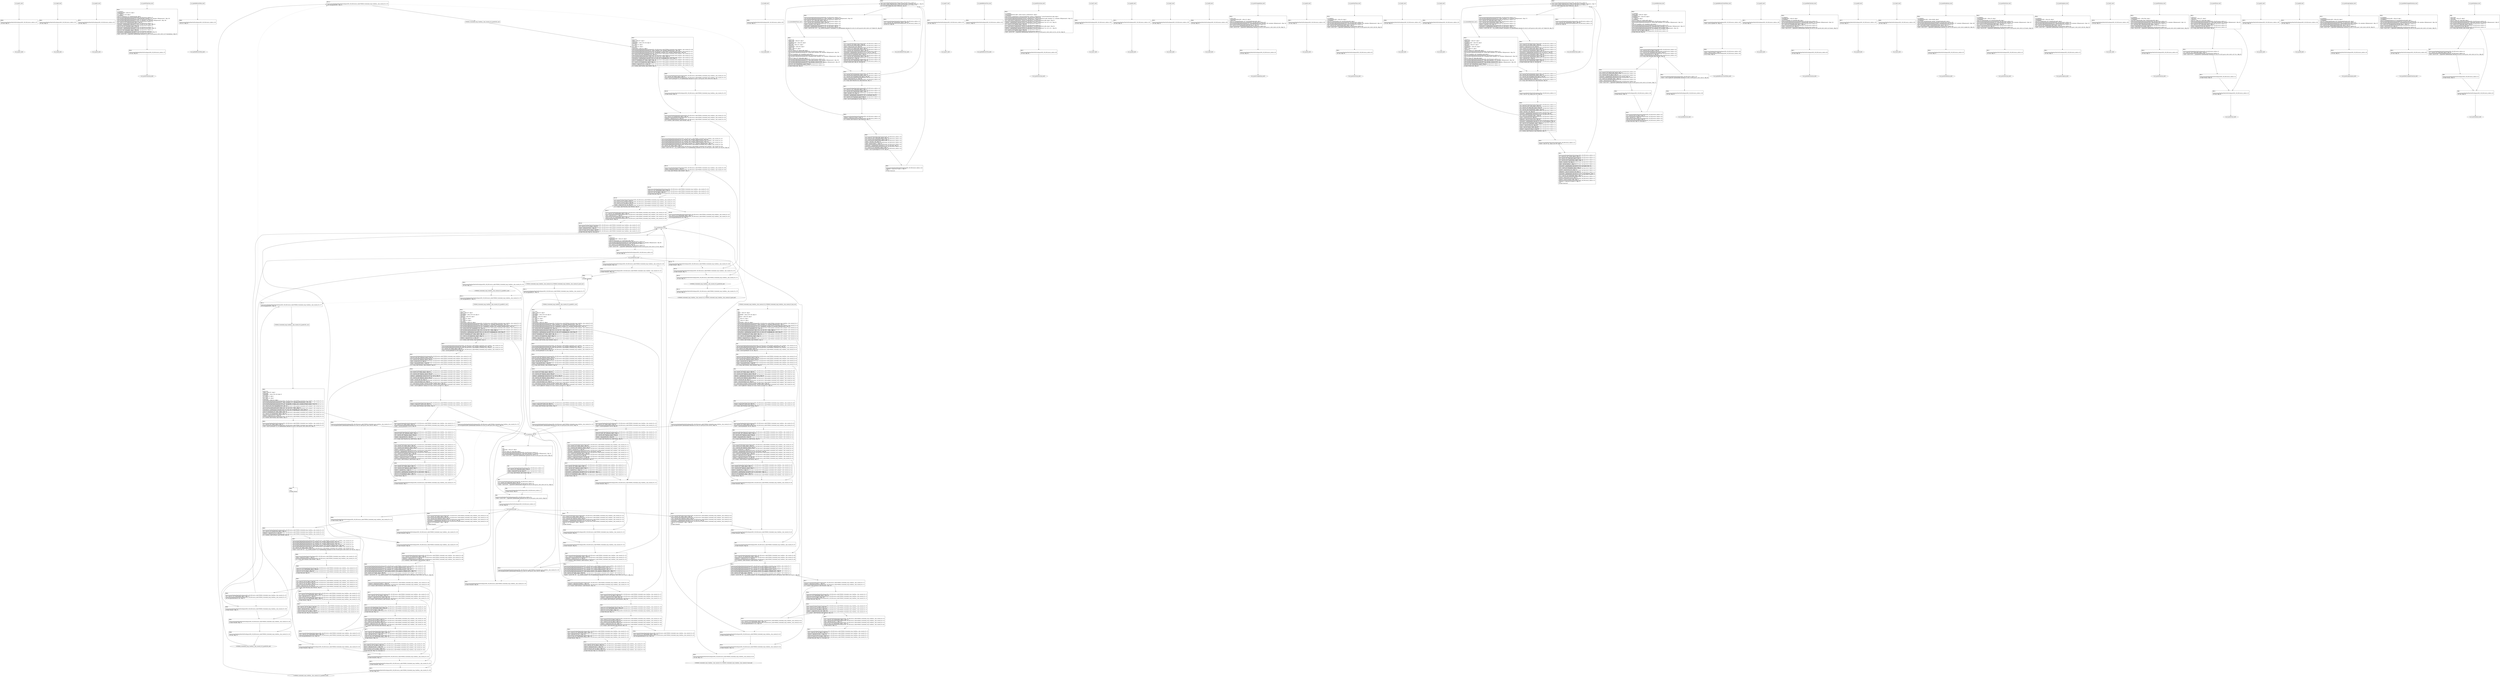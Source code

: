 digraph "icfg graph" {
BBio_ll_good1_end [label="{io_ll_good1_end}"];
BBio_ll_bad6_end [label="{io_ll_bad6_end}"];
BBio_ll_good5_end [label="{io_ll_good5_end}"];
BBio_ll_printWcharLine_end [label="{io_ll_printWcharLine_end}"];
BBio_ll_globalReturnsFalse_end [label="{io_ll_globalReturnsFalse_end}"];
BBCWE606_Unchecked_Loop_Condition__char_console_05_ll_goodG2B2_end [label="{CWE606_Unchecked_Loop_Condition__char_console_05_ll_goodG2B2_end}"];
BBio_ll_bad8_end [label="{io_ll_bad8_end}"];
BBio_ll_decodeHexWChars_end [label="{io_ll_decodeHexWChars_end}"];
BBio_ll_good7_end [label="{io_ll_good7_end}"];
BBCWE606_Unchecked_Loop_Condition__char_console_05_ll_CWE606_Unchecked_Loop_Condition__char_console_05_good_end [label="{CWE606_Unchecked_Loop_Condition__char_console_05_ll_CWE606_Unchecked_Loop_Condition__char_console_05_good_end}"];
BBio_ll_globalReturnsTrue_end [label="{io_ll_globalReturnsTrue_end}"];
BBio_ll_printStructLine_end [label="{io_ll_printStructLine_end}"];
BBio_ll_bad7_end [label="{io_ll_bad7_end}"];
BBio_ll_good6_end [label="{io_ll_good6_end}"];
BBio_ll_bad2_end [label="{io_ll_bad2_end}"];
BBio_ll_bad9_end [label="{io_ll_bad9_end}"];
BBio_ll_printUnsignedLine_end [label="{io_ll_printUnsignedLine_end}"];
BBio_ll_good4_end [label="{io_ll_good4_end}"];
BBio_ll_printSizeTLine_end [label="{io_ll_printSizeTLine_end}"];
BBio_ll_bad5_end [label="{io_ll_bad5_end}"];
BBio_ll_printLine_end [label="{io_ll_printLine_end}"];
BBCWE606_Unchecked_Loop_Condition__char_console_05_ll_CWE606_Unchecked_Loop_Condition__char_console_05_bad_end [label="{CWE606_Unchecked_Loop_Condition__char_console_05_ll_CWE606_Unchecked_Loop_Condition__char_console_05_bad_end}"];
BBCWE606_Unchecked_Loop_Condition__char_console_05_ll_goodG2B1_end [label="{CWE606_Unchecked_Loop_Condition__char_console_05_ll_goodG2B1_end}"];
BBio_ll_bad4_end [label="{io_ll_bad4_end}"];
BBio_ll_decodeHexChars_end [label="{io_ll_decodeHexChars_end}"];
BBio_ll_printBytesLine_end [label="{io_ll_printBytesLine_end}"];
BBio_ll_globalReturnsTrueOrFalse_end [label="{io_ll_globalReturnsTrueOrFalse_end}"];
BBCWE606_Unchecked_Loop_Condition__char_console_05_ll_goodB2G1_end [label="{CWE606_Unchecked_Loop_Condition__char_console_05_ll_goodB2G1_end}"];
BBio_ll_good3_end [label="{io_ll_good3_end}"];
BBio_ll_printHexCharLine_end [label="{io_ll_printHexCharLine_end}"];
BBio_ll_good9_end [label="{io_ll_good9_end}"];
BBCWE606_Unchecked_Loop_Condition__char_console_05_ll_goodB2G2_end [label="{CWE606_Unchecked_Loop_Condition__char_console_05_ll_goodB2G2_end}"];
BBio_ll_bad3_end [label="{io_ll_bad3_end}"];
BBio_ll_printDoubleLine_end [label="{io_ll_printDoubleLine_end}"];
BBio_ll_printShortLine_end [label="{io_ll_printShortLine_end}"];
BBio_ll_printLongLine_end [label="{io_ll_printLongLine_end}"];
BBio_ll_bad1_end [label="{io_ll_bad1_end}"];
BBio_ll_printFloatLine_end [label="{io_ll_printFloatLine_end}"];
BBio_ll_printWLine_end [label="{io_ll_printWLine_end}"];
BBio_ll_good2_end [label="{io_ll_good2_end}"];
BBio_ll_printIntLine_end [label="{io_ll_printIntLine_end}"];
BBio_ll_good8_end [label="{io_ll_good8_end}"];
BBio_ll_printLongLongLine_end [label="{io_ll_printLongLongLine_end}"];
BBio_ll_printHexUnsignedCharLine_end [label="{io_ll_printHexUnsignedCharLine_end}"];
BBio_ll_printSinkLine_end [label="{io_ll_printSinkLine_end}"];
BBio_ll_good1_start [label="{io_ll_good1_start}", shape=record];
io_ll_good1BB69 [label="{BB69:\l\l/home/raoxue/Desktop/MemVerif/workspace/000_108_982/source_code/io.c:187\l
  ret void, !dbg !52\l
}", shape=record];
BBio_ll_bad6_start [label="{io_ll_bad6_start}", shape=record];
io_ll_bad6BB83 [label="{BB83:\l\l/home/raoxue/Desktop/MemVerif/workspace/000_108_982/source_code/io.c:203\l
  ret void, !dbg !52\l
}", shape=record];
BBio_ll_good5_start [label="{io_ll_good5_start}", shape=record];
io_ll_good5BB73 [label="{BB73:\l\l/home/raoxue/Desktop/MemVerif/workspace/000_108_982/source_code/io.c:191\l
  ret void, !dbg !52\l
}", shape=record];
BBio_ll_printWcharLine_start [label="{io_ll_printWcharLine_start}", shape=record];
io_ll_printWcharLineBB28 [label="{BB28:\l\l/:3219608832\l
  %wideChar.addr = alloca i32, align 4\l
/:3219608832\l
  %s = alloca [2 x i32], align 4\l
/:3219608832\l
  store i32 %wideChar, i32* %wideChar.addr, align 4\l
/home/raoxue/Desktop/MemVerif/workspace/000_108_982/source_code/io.c:70\l
  call void @llvm.dbg.declare(metadata i32* %wideChar.addr, metadata !162, metadata !DIExpression()), !dbg !163\l
/home/raoxue/Desktop/MemVerif/workspace/000_108_982/source_code/io.c:74\l
  call void @llvm.dbg.declare(metadata [2 x i32]* %s, metadata !164, metadata !DIExpression()), !dbg !168\l
/home/raoxue/Desktop/MemVerif/workspace/000_108_982/source_code/io.c:75\l
  %0 = load i32, i32* %wideChar.addr, align 4, !dbg !61\l
/home/raoxue/Desktop/MemVerif/workspace/000_108_982/source_code/io.c:75\l
  %arrayidx = getelementptr inbounds [2 x i32], [2 x i32]* %s, i64 0, i64 0, !dbg !62\l
/home/raoxue/Desktop/MemVerif/workspace/000_108_982/source_code/io.c:75\l
  store i32 %0, i32* %arrayidx, align 4, !dbg !63\l
/home/raoxue/Desktop/MemVerif/workspace/000_108_982/source_code/io.c:76\l
  %arrayidx1 = getelementptr inbounds [2 x i32], [2 x i32]* %s, i64 0, i64 1, !dbg !64\l
/home/raoxue/Desktop/MemVerif/workspace/000_108_982/source_code/io.c:76\l
  store i32 0, i32* %arrayidx1, align 4, !dbg !65\l
/home/raoxue/Desktop/MemVerif/workspace/000_108_982/source_code/io.c:77\l
  %arraydecay = getelementptr inbounds [2 x i32], [2 x i32]* %s, i64 0, i64 0, !dbg !66\l
/home/raoxue/Desktop/MemVerif/workspace/000_108_982/source_code/io.c:77\l
  %call = call i32 (i8*, ...) @printf(i8* getelementptr inbounds ([5 x i8], [5 x i8]* @.str.10, i64 0, i64 0), i32* %arraydecay), !dbg !67\l
}", shape=record];
io_ll_printWcharLineBB28 [label="{BB28:\l\l/:3219608832\l
  %wideChar.addr = alloca i32, align 4\l
/:3219608832\l
  %s = alloca [2 x i32], align 4\l
/:3219608832\l
  store i32 %wideChar, i32* %wideChar.addr, align 4\l
/home/raoxue/Desktop/MemVerif/workspace/000_108_982/source_code/io.c:70\l
  call void @llvm.dbg.declare(metadata i32* %wideChar.addr, metadata !162, metadata !DIExpression()), !dbg !163\l
/home/raoxue/Desktop/MemVerif/workspace/000_108_982/source_code/io.c:74\l
  call void @llvm.dbg.declare(metadata [2 x i32]* %s, metadata !164, metadata !DIExpression()), !dbg !168\l
/home/raoxue/Desktop/MemVerif/workspace/000_108_982/source_code/io.c:75\l
  %0 = load i32, i32* %wideChar.addr, align 4, !dbg !61\l
/home/raoxue/Desktop/MemVerif/workspace/000_108_982/source_code/io.c:75\l
  %arrayidx = getelementptr inbounds [2 x i32], [2 x i32]* %s, i64 0, i64 0, !dbg !62\l
/home/raoxue/Desktop/MemVerif/workspace/000_108_982/source_code/io.c:75\l
  store i32 %0, i32* %arrayidx, align 4, !dbg !63\l
/home/raoxue/Desktop/MemVerif/workspace/000_108_982/source_code/io.c:76\l
  %arrayidx1 = getelementptr inbounds [2 x i32], [2 x i32]* %s, i64 0, i64 1, !dbg !64\l
/home/raoxue/Desktop/MemVerif/workspace/000_108_982/source_code/io.c:76\l
  store i32 0, i32* %arrayidx1, align 4, !dbg !65\l
/home/raoxue/Desktop/MemVerif/workspace/000_108_982/source_code/io.c:77\l
  %arraydecay = getelementptr inbounds [2 x i32], [2 x i32]* %s, i64 0, i64 0, !dbg !66\l
/home/raoxue/Desktop/MemVerif/workspace/000_108_982/source_code/io.c:77\l
  %call = call i32 (i8*, ...) @printf(i8* getelementptr inbounds ([5 x i8], [5 x i8]* @.str.10, i64 0, i64 0), i32* %arraydecay), !dbg !67\l
}", shape=record];
io_ll_printWcharLineBB29 [label="{BB29:\l\l/home/raoxue/Desktop/MemVerif/workspace/000_108_982/source_code/io.c:78\l
  ret void, !dbg !68\l
}", shape=record];
BBio_ll_globalReturnsFalse_start [label="{io_ll_globalReturnsFalse_start}", shape=record];
io_ll_globalReturnsFalseBB66 [label="{BB66:\l\l/home/raoxue/Desktop/MemVerif/workspace/000_108_982/source_code/io.c:163\l
  ret i32 0, !dbg !52\l
}", shape=record];
BBCWE606_Unchecked_Loop_Condition__char_console_05_ll_goodG2B2_start [label="{CWE606_Unchecked_Loop_Condition__char_console_05_ll_goodG2B2_start}", shape=record];
CWE606_Unchecked_Loop_Condition__char_console_05_ll_goodG2B2BB97 [label="{BB97:\l\l/:93357672\l
  %data = alloca i8*, align 8\l
/:93357672\l
  %dataBuffer = alloca [100 x i8], align 16\l
/:93357672\l
  %i = alloca i32, align 4\l
/:93357672\l
  %n = alloca i32, align 4\l
/:93357672\l
  %intVariable = alloca i32, align 4\l
/home/raoxue/Desktop/MemVerif/workspace/000_108_982/source_code/CWE606_Unchecked_Loop_Condition__char_console_05.c:246\l
  call void @llvm.dbg.declare(metadata i8** %data, metadata !389, metadata !DIExpression()), !dbg !390\l
/home/raoxue/Desktop/MemVerif/workspace/000_108_982/source_code/CWE606_Unchecked_Loop_Condition__char_console_05.c:247\l
  call void @llvm.dbg.declare(metadata [100 x i8]* %dataBuffer, metadata !391, metadata !DIExpression()), !dbg !392\l
/home/raoxue/Desktop/MemVerif/workspace/000_108_982/source_code/CWE606_Unchecked_Loop_Condition__char_console_05.c:247\l
  %0 = bitcast [100 x i8]* %dataBuffer to i8*, !dbg !26\l
/home/raoxue/Desktop/MemVerif/workspace/000_108_982/source_code/CWE606_Unchecked_Loop_Condition__char_console_05.c:247\l
  call void @llvm.memset.p0i8.i64(i8* align 16 %0, i8 0, i64 100, i1 false), !dbg !26\l
/home/raoxue/Desktop/MemVerif/workspace/000_108_982/source_code/CWE606_Unchecked_Loop_Condition__char_console_05.c:248\l
  %arraydecay = getelementptr inbounds [100 x i8], [100 x i8]* %dataBuffer, i64 0, i64 0, !dbg !27\l
/home/raoxue/Desktop/MemVerif/workspace/000_108_982/source_code/CWE606_Unchecked_Loop_Condition__char_console_05.c:248\l
  store i8* %arraydecay, i8** %data, align 8, !dbg !28\l
/home/raoxue/Desktop/MemVerif/workspace/000_108_982/source_code/CWE606_Unchecked_Loop_Condition__char_console_05.c:249\l
  %1 = load i32, i32* @staticTrue, align 4, !dbg !29\l
/home/raoxue/Desktop/MemVerif/workspace/000_108_982/source_code/CWE606_Unchecked_Loop_Condition__char_console_05.c:249\l
  %tobool = icmp ne i32 %1, 0, !dbg !29\l
/home/raoxue/Desktop/MemVerif/workspace/000_108_982/source_code/CWE606_Unchecked_Loop_Condition__char_console_05.c:249\l
  br i1 %tobool, label %if.then, label %if.end, !dbg !31\l
}", shape=record];
CWE606_Unchecked_Loop_Condition__char_console_05_ll_goodG2B2BB98 [label="{BB98:\l\l/home/raoxue/Desktop/MemVerif/workspace/000_108_982/source_code/CWE606_Unchecked_Loop_Condition__char_console_05.c:252\l
  %2 = load i8*, i8** %data, align 8, !dbg !32\l
/home/raoxue/Desktop/MemVerif/workspace/000_108_982/source_code/CWE606_Unchecked_Loop_Condition__char_console_05.c:252\l
  %call = call i8* @strcpy(i8* %2, i8* getelementptr inbounds ([3 x i8], [3 x i8]* @.str.3, i64 0, i64 0)) #6, !dbg !34\l
}", shape=record];
CWE606_Unchecked_Loop_Condition__char_console_05_ll_goodG2B2BB98 [label="{BB98:\l\l/home/raoxue/Desktop/MemVerif/workspace/000_108_982/source_code/CWE606_Unchecked_Loop_Condition__char_console_05.c:252\l
  %2 = load i8*, i8** %data, align 8, !dbg !32\l
/home/raoxue/Desktop/MemVerif/workspace/000_108_982/source_code/CWE606_Unchecked_Loop_Condition__char_console_05.c:252\l
  %call = call i8* @strcpy(i8* %2, i8* getelementptr inbounds ([3 x i8], [3 x i8]* @.str.3, i64 0, i64 0)) #6, !dbg !34\l
}", shape=record];
CWE606_Unchecked_Loop_Condition__char_console_05_ll_goodG2B2BB100 [label="{BB100:\l\l/home/raoxue/Desktop/MemVerif/workspace/000_108_982/source_code/CWE606_Unchecked_Loop_Condition__char_console_05.c:253\l
  br label %if.end, !dbg !35\l
}", shape=record];
CWE606_Unchecked_Loop_Condition__char_console_05_ll_goodG2B2BB99 [label="{BB99:\l\l/home/raoxue/Desktop/MemVerif/workspace/000_108_982/source_code/CWE606_Unchecked_Loop_Condition__char_console_05.c:254\l
  %3 = load i32, i32* @staticTrue, align 4, !dbg !36\l
/home/raoxue/Desktop/MemVerif/workspace/000_108_982/source_code/CWE606_Unchecked_Loop_Condition__char_console_05.c:254\l
  %tobool1 = icmp ne i32 %3, 0, !dbg !36\l
/home/raoxue/Desktop/MemVerif/workspace/000_108_982/source_code/CWE606_Unchecked_Loop_Condition__char_console_05.c:254\l
  br i1 %tobool1, label %if.then2, label %if.end8, !dbg !38\l
}", shape=record];
CWE606_Unchecked_Loop_Condition__char_console_05_ll_goodG2B2BB101 [label="{BB101:\l\l/home/raoxue/Desktop/MemVerif/workspace/000_108_982/source_code/CWE606_Unchecked_Loop_Condition__char_console_05.c:257\l
  call void @llvm.dbg.declare(metadata i32* %i, metadata !405, metadata !DIExpression()), !dbg !408\l
/home/raoxue/Desktop/MemVerif/workspace/000_108_982/source_code/CWE606_Unchecked_Loop_Condition__char_console_05.c:257\l
  call void @llvm.dbg.declare(metadata i32* %n, metadata !409, metadata !DIExpression()), !dbg !410\l
/home/raoxue/Desktop/MemVerif/workspace/000_108_982/source_code/CWE606_Unchecked_Loop_Condition__char_console_05.c:257\l
  call void @llvm.dbg.declare(metadata i32* %intVariable, metadata !411, metadata !DIExpression()), !dbg !412\l
/home/raoxue/Desktop/MemVerif/workspace/000_108_982/source_code/CWE606_Unchecked_Loop_Condition__char_console_05.c:258\l
  %4 = load i8*, i8** %data, align 8, !dbg !47\l
/home/raoxue/Desktop/MemVerif/workspace/000_108_982/source_code/CWE606_Unchecked_Loop_Condition__char_console_05.c:258\l
  %call3 = call i32 (i8*, i8*, ...) @__isoc99_sscanf(i8* %4, i8* getelementptr inbounds ([3 x i8], [3 x i8]* @.str.1, i64 0, i64 0), i32* %n) #6, !dbg !49\l
}", shape=record];
CWE606_Unchecked_Loop_Condition__char_console_05_ll_goodG2B2BB101 [label="{BB101:\l\l/home/raoxue/Desktop/MemVerif/workspace/000_108_982/source_code/CWE606_Unchecked_Loop_Condition__char_console_05.c:257\l
  call void @llvm.dbg.declare(metadata i32* %i, metadata !405, metadata !DIExpression()), !dbg !408\l
/home/raoxue/Desktop/MemVerif/workspace/000_108_982/source_code/CWE606_Unchecked_Loop_Condition__char_console_05.c:257\l
  call void @llvm.dbg.declare(metadata i32* %n, metadata !409, metadata !DIExpression()), !dbg !410\l
/home/raoxue/Desktop/MemVerif/workspace/000_108_982/source_code/CWE606_Unchecked_Loop_Condition__char_console_05.c:257\l
  call void @llvm.dbg.declare(metadata i32* %intVariable, metadata !411, metadata !DIExpression()), !dbg !412\l
/home/raoxue/Desktop/MemVerif/workspace/000_108_982/source_code/CWE606_Unchecked_Loop_Condition__char_console_05.c:258\l
  %4 = load i8*, i8** %data, align 8, !dbg !47\l
/home/raoxue/Desktop/MemVerif/workspace/000_108_982/source_code/CWE606_Unchecked_Loop_Condition__char_console_05.c:258\l
  %call3 = call i32 (i8*, i8*, ...) @__isoc99_sscanf(i8* %4, i8* getelementptr inbounds ([3 x i8], [3 x i8]* @.str.1, i64 0, i64 0), i32* %n) #6, !dbg !49\l
}", shape=record];
CWE606_Unchecked_Loop_Condition__char_console_05_ll_goodG2B2BB103 [label="{BB103:\l\l/home/raoxue/Desktop/MemVerif/workspace/000_108_982/source_code/CWE606_Unchecked_Loop_Condition__char_console_05.c:258\l
  %cmp = icmp eq i32 %call3, 1, !dbg !50\l
/home/raoxue/Desktop/MemVerif/workspace/000_108_982/source_code/CWE606_Unchecked_Loop_Condition__char_console_05.c:258\l
  br i1 %cmp, label %if.then4, label %if.end7, !dbg !51\l
}", shape=record];
CWE606_Unchecked_Loop_Condition__char_console_05_ll_goodG2B2BB104 [label="{BB104:\l\l/home/raoxue/Desktop/MemVerif/workspace/000_108_982/source_code/CWE606_Unchecked_Loop_Condition__char_console_05.c:261\l
  store i32 0, i32* %intVariable, align 4, !dbg !52\l
/home/raoxue/Desktop/MemVerif/workspace/000_108_982/source_code/CWE606_Unchecked_Loop_Condition__char_console_05.c:262\l
  store i32 0, i32* %i, align 4, !dbg !54\l
/home/raoxue/Desktop/MemVerif/workspace/000_108_982/source_code/CWE606_Unchecked_Loop_Condition__char_console_05.c:262\l
  br label %for.cond, !dbg !56\l
}", shape=record];
CWE606_Unchecked_Loop_Condition__char_console_05_ll_goodG2B2BB106 [label="{BB106:\l\l/home/raoxue/Desktop/MemVerif/workspace/000_108_982/source_code/CWE606_Unchecked_Loop_Condition__char_console_05.c:262\l
  %5 = load i32, i32* %i, align 4, !dbg !57\l
/home/raoxue/Desktop/MemVerif/workspace/000_108_982/source_code/CWE606_Unchecked_Loop_Condition__char_console_05.c:262\l
  %6 = load i32, i32* %n, align 4, !dbg !59\l
/home/raoxue/Desktop/MemVerif/workspace/000_108_982/source_code/CWE606_Unchecked_Loop_Condition__char_console_05.c:262\l
  %cmp5 = icmp slt i32 %5, %6, !dbg !60\l
/home/raoxue/Desktop/MemVerif/workspace/000_108_982/source_code/CWE606_Unchecked_Loop_Condition__char_console_05.c:262\l
  br i1 %cmp5, label %for.body, label %for.end, !dbg !61\l
}", shape=record];
CWE606_Unchecked_Loop_Condition__char_console_05_ll_goodG2B2BB107 [label="{BB107:\l\l/home/raoxue/Desktop/MemVerif/workspace/000_108_982/source_code/CWE606_Unchecked_Loop_Condition__char_console_05.c:265\l
  %7 = load i32, i32* %intVariable, align 4, !dbg !62\l
/home/raoxue/Desktop/MemVerif/workspace/000_108_982/source_code/CWE606_Unchecked_Loop_Condition__char_console_05.c:265\l
  %inc = add nsw i32 %7, 1, !dbg !62\l
/home/raoxue/Desktop/MemVerif/workspace/000_108_982/source_code/CWE606_Unchecked_Loop_Condition__char_console_05.c:265\l
  store i32 %inc, i32* %intVariable, align 4, !dbg !62\l
/home/raoxue/Desktop/MemVerif/workspace/000_108_982/source_code/CWE606_Unchecked_Loop_Condition__char_console_05.c:266\l
  br label %for.inc, !dbg !64\l
}", shape=record];
CWE606_Unchecked_Loop_Condition__char_console_05_ll_goodG2B2BB109 [label="{BB109:\l\l/home/raoxue/Desktop/MemVerif/workspace/000_108_982/source_code/CWE606_Unchecked_Loop_Condition__char_console_05.c:262\l
  %8 = load i32, i32* %i, align 4, !dbg !65\l
/home/raoxue/Desktop/MemVerif/workspace/000_108_982/source_code/CWE606_Unchecked_Loop_Condition__char_console_05.c:262\l
  %inc6 = add nsw i32 %8, 1, !dbg !65\l
/home/raoxue/Desktop/MemVerif/workspace/000_108_982/source_code/CWE606_Unchecked_Loop_Condition__char_console_05.c:262\l
  store i32 %inc6, i32* %i, align 4, !dbg !65\l
/home/raoxue/Desktop/MemVerif/workspace/000_108_982/source_code/CWE606_Unchecked_Loop_Condition__char_console_05.c:262\l
  br label %for.cond, !dbg !66, !llvm.loop !67\l
}", shape=record];
CWE606_Unchecked_Loop_Condition__char_console_05_ll_goodG2B2BB108 [label="{BB108:\l\l/home/raoxue/Desktop/MemVerif/workspace/000_108_982/source_code/CWE606_Unchecked_Loop_Condition__char_console_05.c:267\l
  %9 = load i32, i32* %intVariable, align 4, !dbg !70\l
/home/raoxue/Desktop/MemVerif/workspace/000_108_982/source_code/CWE606_Unchecked_Loop_Condition__char_console_05.c:267\l
  call void @printIntLine(i32 %9), !dbg !71\l
}", shape=record];
CWE606_Unchecked_Loop_Condition__char_console_05_ll_goodG2B2BB108 [label="{BB108:\l\l/home/raoxue/Desktop/MemVerif/workspace/000_108_982/source_code/CWE606_Unchecked_Loop_Condition__char_console_05.c:267\l
  %9 = load i32, i32* %intVariable, align 4, !dbg !70\l
/home/raoxue/Desktop/MemVerif/workspace/000_108_982/source_code/CWE606_Unchecked_Loop_Condition__char_console_05.c:267\l
  call void @printIntLine(i32 %9), !dbg !71\l
}", shape=record];
CWE606_Unchecked_Loop_Condition__char_console_05_ll_goodG2B2BB110 [label="{BB110:\l\l/home/raoxue/Desktop/MemVerif/workspace/000_108_982/source_code/CWE606_Unchecked_Loop_Condition__char_console_05.c:268\l
  br label %if.end7, !dbg !72\l
}", shape=record];
CWE606_Unchecked_Loop_Condition__char_console_05_ll_goodG2B2BB105 [label="{BB105:\l\l/home/raoxue/Desktop/MemVerif/workspace/000_108_982/source_code/CWE606_Unchecked_Loop_Condition__char_console_05.c:270\l
  br label %if.end8, !dbg !73\l
}", shape=record];
CWE606_Unchecked_Loop_Condition__char_console_05_ll_goodG2B2BB102 [label="{BB102:\l\l/home/raoxue/Desktop/MemVerif/workspace/000_108_982/source_code/CWE606_Unchecked_Loop_Condition__char_console_05.c:271\l
  ret void, !dbg !74\l
}", shape=record];
BBio_ll_bad8_start [label="{io_ll_bad8_start}", shape=record];
io_ll_bad8BB85 [label="{BB85:\l\l/home/raoxue/Desktop/MemVerif/workspace/000_108_982/source_code/io.c:205\l
  ret void, !dbg !52\l
}", shape=record];
BBio_ll_decodeHexWChars_start [label="{io_ll_decodeHexWChars_start}", shape=record];
io_ll_decodeHexWCharsBB55 [label="{BB55:\l\l/:109251144\l
  %bytes.addr = alloca i8*, align 8\l
/:109251144\l
  %numBytes.addr = alloca i64, align 8\l
/:109251144\l
  %hex.addr = alloca i32*, align 8\l
/:109251144\l
  %numWritten = alloca i64, align 8\l
/:109251144\l
  %byte = alloca i32, align 4\l
/:109251144\l
  store i8* %bytes, i8** %bytes.addr, align 8\l
/home/raoxue/Desktop/MemVerif/workspace/000_108_982/source_code/io.c:135\l
  call void @llvm.dbg.declare(metadata i8** %bytes.addr, metadata !290, metadata !DIExpression()), !dbg !291\l
/:135\l
  store i64 %numBytes, i64* %numBytes.addr, align 8\l
/home/raoxue/Desktop/MemVerif/workspace/000_108_982/source_code/io.c:135\l
  call void @llvm.dbg.declare(metadata i64* %numBytes.addr, metadata !292, metadata !DIExpression()), !dbg !293\l
/:135\l
  store i32* %hex, i32** %hex.addr, align 8\l
/home/raoxue/Desktop/MemVerif/workspace/000_108_982/source_code/io.c:135\l
  call void @llvm.dbg.declare(metadata i32** %hex.addr, metadata !294, metadata !DIExpression()), !dbg !295\l
/home/raoxue/Desktop/MemVerif/workspace/000_108_982/source_code/io.c:137\l
  call void @llvm.dbg.declare(metadata i64* %numWritten, metadata !296, metadata !DIExpression()), !dbg !297\l
/home/raoxue/Desktop/MemVerif/workspace/000_108_982/source_code/io.c:137\l
  store i64 0, i64* %numWritten, align 8, !dbg !65\l
/home/raoxue/Desktop/MemVerif/workspace/000_108_982/source_code/io.c:143\l
  br label %while.cond, !dbg !66\l
}", shape=record];
io_ll_decodeHexWCharsBB56 [label="{BB56:\l\l/home/raoxue/Desktop/MemVerif/workspace/000_108_982/source_code/io.c:143\l
  %0 = load i64, i64* %numWritten, align 8, !dbg !67\l
/home/raoxue/Desktop/MemVerif/workspace/000_108_982/source_code/io.c:143\l
  %1 = load i64, i64* %numBytes.addr, align 8, !dbg !68\l
/home/raoxue/Desktop/MemVerif/workspace/000_108_982/source_code/io.c:143\l
  %cmp = icmp ult i64 %0, %1, !dbg !69\l
/home/raoxue/Desktop/MemVerif/workspace/000_108_982/source_code/io.c:143\l
  br i1 %cmp, label %land.lhs.true, label %land.end, !dbg !70\l
}", shape=record];
io_ll_decodeHexWCharsBB57 [label="{BB57:\l\l/home/raoxue/Desktop/MemVerif/workspace/000_108_982/source_code/io.c:143\l
  %2 = load i32*, i32** %hex.addr, align 8, !dbg !71\l
/home/raoxue/Desktop/MemVerif/workspace/000_108_982/source_code/io.c:143\l
  %3 = load i64, i64* %numWritten, align 8, !dbg !72\l
/home/raoxue/Desktop/MemVerif/workspace/000_108_982/source_code/io.c:143\l
  %mul = mul i64 2, %3, !dbg !73\l
/home/raoxue/Desktop/MemVerif/workspace/000_108_982/source_code/io.c:143\l
  %arrayidx = getelementptr inbounds i32, i32* %2, i64 %mul, !dbg !71\l
/home/raoxue/Desktop/MemVerif/workspace/000_108_982/source_code/io.c:143\l
  %4 = load i32, i32* %arrayidx, align 4, !dbg !71\l
/home/raoxue/Desktop/MemVerif/workspace/000_108_982/source_code/io.c:143\l
  %call = call i32 @iswxdigit(i32 %4) #5, !dbg !74\l
}", shape=record];
io_ll_decodeHexWCharsBB57 [label="{BB57:\l\l/home/raoxue/Desktop/MemVerif/workspace/000_108_982/source_code/io.c:143\l
  %2 = load i32*, i32** %hex.addr, align 8, !dbg !71\l
/home/raoxue/Desktop/MemVerif/workspace/000_108_982/source_code/io.c:143\l
  %3 = load i64, i64* %numWritten, align 8, !dbg !72\l
/home/raoxue/Desktop/MemVerif/workspace/000_108_982/source_code/io.c:143\l
  %mul = mul i64 2, %3, !dbg !73\l
/home/raoxue/Desktop/MemVerif/workspace/000_108_982/source_code/io.c:143\l
  %arrayidx = getelementptr inbounds i32, i32* %2, i64 %mul, !dbg !71\l
/home/raoxue/Desktop/MemVerif/workspace/000_108_982/source_code/io.c:143\l
  %4 = load i32, i32* %arrayidx, align 4, !dbg !71\l
/home/raoxue/Desktop/MemVerif/workspace/000_108_982/source_code/io.c:143\l
  %call = call i32 @iswxdigit(i32 %4) #5, !dbg !74\l
}", shape=record];
io_ll_decodeHexWCharsBB59 [label="{BB59:\l\l/home/raoxue/Desktop/MemVerif/workspace/000_108_982/source_code/io.c:143\l
  %tobool = icmp ne i32 %call, 0, !dbg !74\l
/home/raoxue/Desktop/MemVerif/workspace/000_108_982/source_code/io.c:143\l
  br i1 %tobool, label %land.rhs, label %land.end, !dbg !75\l
}", shape=record];
io_ll_decodeHexWCharsBB60 [label="{BB60:\l\l/home/raoxue/Desktop/MemVerif/workspace/000_108_982/source_code/io.c:143\l
  %5 = load i32*, i32** %hex.addr, align 8, !dbg !76\l
/home/raoxue/Desktop/MemVerif/workspace/000_108_982/source_code/io.c:143\l
  %6 = load i64, i64* %numWritten, align 8, !dbg !77\l
/home/raoxue/Desktop/MemVerif/workspace/000_108_982/source_code/io.c:143\l
  %mul1 = mul i64 2, %6, !dbg !78\l
/home/raoxue/Desktop/MemVerif/workspace/000_108_982/source_code/io.c:143\l
  %add = add i64 %mul1, 1, !dbg !79\l
/home/raoxue/Desktop/MemVerif/workspace/000_108_982/source_code/io.c:143\l
  %arrayidx2 = getelementptr inbounds i32, i32* %5, i64 %add, !dbg !76\l
/home/raoxue/Desktop/MemVerif/workspace/000_108_982/source_code/io.c:143\l
  %7 = load i32, i32* %arrayidx2, align 4, !dbg !76\l
/home/raoxue/Desktop/MemVerif/workspace/000_108_982/source_code/io.c:143\l
  %call3 = call i32 @iswxdigit(i32 %7) #5, !dbg !80\l
}", shape=record];
io_ll_decodeHexWCharsBB60 [label="{BB60:\l\l/home/raoxue/Desktop/MemVerif/workspace/000_108_982/source_code/io.c:143\l
  %5 = load i32*, i32** %hex.addr, align 8, !dbg !76\l
/home/raoxue/Desktop/MemVerif/workspace/000_108_982/source_code/io.c:143\l
  %6 = load i64, i64* %numWritten, align 8, !dbg !77\l
/home/raoxue/Desktop/MemVerif/workspace/000_108_982/source_code/io.c:143\l
  %mul1 = mul i64 2, %6, !dbg !78\l
/home/raoxue/Desktop/MemVerif/workspace/000_108_982/source_code/io.c:143\l
  %add = add i64 %mul1, 1, !dbg !79\l
/home/raoxue/Desktop/MemVerif/workspace/000_108_982/source_code/io.c:143\l
  %arrayidx2 = getelementptr inbounds i32, i32* %5, i64 %add, !dbg !76\l
/home/raoxue/Desktop/MemVerif/workspace/000_108_982/source_code/io.c:143\l
  %7 = load i32, i32* %arrayidx2, align 4, !dbg !76\l
/home/raoxue/Desktop/MemVerif/workspace/000_108_982/source_code/io.c:143\l
  %call3 = call i32 @iswxdigit(i32 %7) #5, !dbg !80\l
}", shape=record];
io_ll_decodeHexWCharsBB61 [label="{BB61:\l\l/home/raoxue/Desktop/MemVerif/workspace/000_108_982/source_code/io.c:143\l
  %tobool4 = icmp ne i32 %call3, 0, !dbg !75\l
/:143\l
  br label %land.end\l
}", shape=record];
io_ll_decodeHexWCharsBB58 [label="{BB58:\l\l/home/raoxue/Desktop/MemVerif/workspace/000_108_982/source_code/io.c:0\l
  %8 = phi i1 [ false, %land.lhs.true ], [ false, %while.cond ], [ %tobool4, %land.rhs ], !dbg !81\l
/home/raoxue/Desktop/MemVerif/workspace/000_108_982/source_code/io.c:143\l
  br i1 %8, label %while.body, label %while.end, !dbg !66\l
}", shape=record];
io_ll_decodeHexWCharsBB62 [label="{BB62:\l\l/home/raoxue/Desktop/MemVerif/workspace/000_108_982/source_code/io.c:145\l
  call void @llvm.dbg.declare(metadata i32* %byte, metadata !314, metadata !DIExpression()), !dbg !316\l
/home/raoxue/Desktop/MemVerif/workspace/000_108_982/source_code/io.c:146\l
  %9 = load i32*, i32** %hex.addr, align 8, !dbg !85\l
/home/raoxue/Desktop/MemVerif/workspace/000_108_982/source_code/io.c:146\l
  %10 = load i64, i64* %numWritten, align 8, !dbg !86\l
/home/raoxue/Desktop/MemVerif/workspace/000_108_982/source_code/io.c:146\l
  %mul5 = mul i64 2, %10, !dbg !87\l
/home/raoxue/Desktop/MemVerif/workspace/000_108_982/source_code/io.c:146\l
  %arrayidx6 = getelementptr inbounds i32, i32* %9, i64 %mul5, !dbg !85\l
/home/raoxue/Desktop/MemVerif/workspace/000_108_982/source_code/io.c:146\l
  %call7 = call i32 (i32*, i32*, ...) @__isoc99_swscanf(i32* %arrayidx6, i32* getelementptr inbounds ([5 x i32], [5 x i32]* @.str.16, i64 0, i64 0), i32* %byte) #5, !dbg !88\l
}", shape=record];
io_ll_decodeHexWCharsBB62 [label="{BB62:\l\l/home/raoxue/Desktop/MemVerif/workspace/000_108_982/source_code/io.c:145\l
  call void @llvm.dbg.declare(metadata i32* %byte, metadata !314, metadata !DIExpression()), !dbg !316\l
/home/raoxue/Desktop/MemVerif/workspace/000_108_982/source_code/io.c:146\l
  %9 = load i32*, i32** %hex.addr, align 8, !dbg !85\l
/home/raoxue/Desktop/MemVerif/workspace/000_108_982/source_code/io.c:146\l
  %10 = load i64, i64* %numWritten, align 8, !dbg !86\l
/home/raoxue/Desktop/MemVerif/workspace/000_108_982/source_code/io.c:146\l
  %mul5 = mul i64 2, %10, !dbg !87\l
/home/raoxue/Desktop/MemVerif/workspace/000_108_982/source_code/io.c:146\l
  %arrayidx6 = getelementptr inbounds i32, i32* %9, i64 %mul5, !dbg !85\l
/home/raoxue/Desktop/MemVerif/workspace/000_108_982/source_code/io.c:146\l
  %call7 = call i32 (i32*, i32*, ...) @__isoc99_swscanf(i32* %arrayidx6, i32* getelementptr inbounds ([5 x i32], [5 x i32]* @.str.16, i64 0, i64 0), i32* %byte) #5, !dbg !88\l
}", shape=record];
io_ll_decodeHexWCharsBB64 [label="{BB64:\l\l/home/raoxue/Desktop/MemVerif/workspace/000_108_982/source_code/io.c:147\l
  %11 = load i32, i32* %byte, align 4, !dbg !89\l
/home/raoxue/Desktop/MemVerif/workspace/000_108_982/source_code/io.c:147\l
  %conv = trunc i32 %11 to i8, !dbg !90\l
/home/raoxue/Desktop/MemVerif/workspace/000_108_982/source_code/io.c:147\l
  %12 = load i8*, i8** %bytes.addr, align 8, !dbg !91\l
/home/raoxue/Desktop/MemVerif/workspace/000_108_982/source_code/io.c:147\l
  %13 = load i64, i64* %numWritten, align 8, !dbg !92\l
/home/raoxue/Desktop/MemVerif/workspace/000_108_982/source_code/io.c:147\l
  %arrayidx8 = getelementptr inbounds i8, i8* %12, i64 %13, !dbg !91\l
/home/raoxue/Desktop/MemVerif/workspace/000_108_982/source_code/io.c:147\l
  store i8 %conv, i8* %arrayidx8, align 1, !dbg !93\l
/home/raoxue/Desktop/MemVerif/workspace/000_108_982/source_code/io.c:148\l
  %14 = load i64, i64* %numWritten, align 8, !dbg !94\l
/home/raoxue/Desktop/MemVerif/workspace/000_108_982/source_code/io.c:148\l
  %inc = add i64 %14, 1, !dbg !94\l
/home/raoxue/Desktop/MemVerif/workspace/000_108_982/source_code/io.c:148\l
  store i64 %inc, i64* %numWritten, align 8, !dbg !94\l
/home/raoxue/Desktop/MemVerif/workspace/000_108_982/source_code/io.c:143\l
  br label %while.cond, !dbg !66, !llvm.loop !95\l
}", shape=record];
io_ll_decodeHexWCharsBB63 [label="{BB63:\l\l/home/raoxue/Desktop/MemVerif/workspace/000_108_982/source_code/io.c:151\l
  %15 = load i64, i64* %numWritten, align 8, !dbg !98\l
/home/raoxue/Desktop/MemVerif/workspace/000_108_982/source_code/io.c:151\l
  ret i64 %15, !dbg !99\l
}", shape=record];
BBio_ll_good7_start [label="{io_ll_good7_start}", shape=record];
io_ll_good7BB75 [label="{BB75:\l\l/home/raoxue/Desktop/MemVerif/workspace/000_108_982/source_code/io.c:193\l
  ret void, !dbg !52\l
}", shape=record];
BBCWE606_Unchecked_Loop_Condition__char_console_05_ll_CWE606_Unchecked_Loop_Condition__char_console_05_good_start [label="{CWE606_Unchecked_Loop_Condition__char_console_05_ll_CWE606_Unchecked_Loop_Condition__char_console_05_good_start}", shape=record];
CWE606_Unchecked_Loop_Condition__char_console_05_ll_CWE606_Unchecked_Loop_Condition__char_console_05_goodBB111 [label="{BB111:\l\l/home/raoxue/Desktop/MemVerif/workspace/000_108_982/source_code/CWE606_Unchecked_Loop_Condition__char_console_05.c:275\l
  call void @goodB2G1(), !dbg !18\l
}", shape=record];
CWE606_Unchecked_Loop_Condition__char_console_05_ll_CWE606_Unchecked_Loop_Condition__char_console_05_goodBB111 [label="{BB111:\l\l/home/raoxue/Desktop/MemVerif/workspace/000_108_982/source_code/CWE606_Unchecked_Loop_Condition__char_console_05.c:275\l
  call void @goodB2G1(), !dbg !18\l
}", shape=record];
CWE606_Unchecked_Loop_Condition__char_console_05_ll_CWE606_Unchecked_Loop_Condition__char_console_05_goodBB112 [label="{BB112:\l\l/home/raoxue/Desktop/MemVerif/workspace/000_108_982/source_code/CWE606_Unchecked_Loop_Condition__char_console_05.c:276\l
  call void @goodB2G2(), !dbg !19\l
}", shape=record];
CWE606_Unchecked_Loop_Condition__char_console_05_ll_CWE606_Unchecked_Loop_Condition__char_console_05_goodBB112 [label="{BB112:\l\l/home/raoxue/Desktop/MemVerif/workspace/000_108_982/source_code/CWE606_Unchecked_Loop_Condition__char_console_05.c:276\l
  call void @goodB2G2(), !dbg !19\l
}", shape=record];
CWE606_Unchecked_Loop_Condition__char_console_05_ll_CWE606_Unchecked_Loop_Condition__char_console_05_goodBB113 [label="{BB113:\l\l/home/raoxue/Desktop/MemVerif/workspace/000_108_982/source_code/CWE606_Unchecked_Loop_Condition__char_console_05.c:277\l
  call void @goodG2B1(), !dbg !20\l
}", shape=record];
CWE606_Unchecked_Loop_Condition__char_console_05_ll_CWE606_Unchecked_Loop_Condition__char_console_05_goodBB113 [label="{BB113:\l\l/home/raoxue/Desktop/MemVerif/workspace/000_108_982/source_code/CWE606_Unchecked_Loop_Condition__char_console_05.c:277\l
  call void @goodG2B1(), !dbg !20\l
}", shape=record];
CWE606_Unchecked_Loop_Condition__char_console_05_ll_CWE606_Unchecked_Loop_Condition__char_console_05_goodBB114 [label="{BB114:\l\l/home/raoxue/Desktop/MemVerif/workspace/000_108_982/source_code/CWE606_Unchecked_Loop_Condition__char_console_05.c:278\l
  call void @goodG2B2(), !dbg !21\l
}", shape=record];
CWE606_Unchecked_Loop_Condition__char_console_05_ll_CWE606_Unchecked_Loop_Condition__char_console_05_goodBB114 [label="{BB114:\l\l/home/raoxue/Desktop/MemVerif/workspace/000_108_982/source_code/CWE606_Unchecked_Loop_Condition__char_console_05.c:278\l
  call void @goodG2B2(), !dbg !21\l
}", shape=record];
CWE606_Unchecked_Loop_Condition__char_console_05_ll_CWE606_Unchecked_Loop_Condition__char_console_05_goodBB115 [label="{BB115:\l\l/home/raoxue/Desktop/MemVerif/workspace/000_108_982/source_code/CWE606_Unchecked_Loop_Condition__char_console_05.c:279\l
  ret void, !dbg !22\l
}", shape=record];
BBio_ll_globalReturnsTrue_start [label="{io_ll_globalReturnsTrue_start}", shape=record];
io_ll_globalReturnsTrueBB65 [label="{BB65:\l\l/home/raoxue/Desktop/MemVerif/workspace/000_108_982/source_code/io.c:158\l
  ret i32 1, !dbg !52\l
}", shape=record];
BBio_ll_printStructLine_start [label="{io_ll_printStructLine_start}", shape=record];
io_ll_printStructLineBB36 [label="{BB36:\l\l/:3219608832\l
  %structTwoIntsStruct.addr = alloca %struct._twoIntsStruct*, align 8\l
/:3219608832\l
  store %struct._twoIntsStruct* %structTwoIntsStruct, %struct._twoIntsStruct** %structTwoIntsStruct.addr, align 8\l
/home/raoxue/Desktop/MemVerif/workspace/000_108_982/source_code/io.c:95\l
  call void @llvm.dbg.declare(metadata %struct._twoIntsStruct** %structTwoIntsStruct.addr, metadata !212, metadata !DIExpression()), !dbg !213\l
/home/raoxue/Desktop/MemVerif/workspace/000_108_982/source_code/io.c:97\l
  %0 = load %struct._twoIntsStruct*, %struct._twoIntsStruct** %structTwoIntsStruct.addr, align 8, !dbg !61\l
/home/raoxue/Desktop/MemVerif/workspace/000_108_982/source_code/io.c:97\l
  %intOne = getelementptr inbounds %struct._twoIntsStruct, %struct._twoIntsStruct* %0, i32 0, i32 0, !dbg !62\l
/home/raoxue/Desktop/MemVerif/workspace/000_108_982/source_code/io.c:97\l
  %1 = load i32, i32* %intOne, align 4, !dbg !62\l
/home/raoxue/Desktop/MemVerif/workspace/000_108_982/source_code/io.c:97\l
  %2 = load %struct._twoIntsStruct*, %struct._twoIntsStruct** %structTwoIntsStruct.addr, align 8, !dbg !63\l
/home/raoxue/Desktop/MemVerif/workspace/000_108_982/source_code/io.c:97\l
  %intTwo = getelementptr inbounds %struct._twoIntsStruct, %struct._twoIntsStruct* %2, i32 0, i32 1, !dbg !64\l
/home/raoxue/Desktop/MemVerif/workspace/000_108_982/source_code/io.c:97\l
  %3 = load i32, i32* %intTwo, align 4, !dbg !64\l
/home/raoxue/Desktop/MemVerif/workspace/000_108_982/source_code/io.c:97\l
  %call = call i32 (i8*, ...) @printf(i8* getelementptr inbounds ([10 x i8], [10 x i8]* @.str.13, i64 0, i64 0), i32 %1, i32 %3), !dbg !65\l
}", shape=record];
io_ll_printStructLineBB36 [label="{BB36:\l\l/:3219608832\l
  %structTwoIntsStruct.addr = alloca %struct._twoIntsStruct*, align 8\l
/:3219608832\l
  store %struct._twoIntsStruct* %structTwoIntsStruct, %struct._twoIntsStruct** %structTwoIntsStruct.addr, align 8\l
/home/raoxue/Desktop/MemVerif/workspace/000_108_982/source_code/io.c:95\l
  call void @llvm.dbg.declare(metadata %struct._twoIntsStruct** %structTwoIntsStruct.addr, metadata !212, metadata !DIExpression()), !dbg !213\l
/home/raoxue/Desktop/MemVerif/workspace/000_108_982/source_code/io.c:97\l
  %0 = load %struct._twoIntsStruct*, %struct._twoIntsStruct** %structTwoIntsStruct.addr, align 8, !dbg !61\l
/home/raoxue/Desktop/MemVerif/workspace/000_108_982/source_code/io.c:97\l
  %intOne = getelementptr inbounds %struct._twoIntsStruct, %struct._twoIntsStruct* %0, i32 0, i32 0, !dbg !62\l
/home/raoxue/Desktop/MemVerif/workspace/000_108_982/source_code/io.c:97\l
  %1 = load i32, i32* %intOne, align 4, !dbg !62\l
/home/raoxue/Desktop/MemVerif/workspace/000_108_982/source_code/io.c:97\l
  %2 = load %struct._twoIntsStruct*, %struct._twoIntsStruct** %structTwoIntsStruct.addr, align 8, !dbg !63\l
/home/raoxue/Desktop/MemVerif/workspace/000_108_982/source_code/io.c:97\l
  %intTwo = getelementptr inbounds %struct._twoIntsStruct, %struct._twoIntsStruct* %2, i32 0, i32 1, !dbg !64\l
/home/raoxue/Desktop/MemVerif/workspace/000_108_982/source_code/io.c:97\l
  %3 = load i32, i32* %intTwo, align 4, !dbg !64\l
/home/raoxue/Desktop/MemVerif/workspace/000_108_982/source_code/io.c:97\l
  %call = call i32 (i8*, ...) @printf(i8* getelementptr inbounds ([10 x i8], [10 x i8]* @.str.13, i64 0, i64 0), i32 %1, i32 %3), !dbg !65\l
}", shape=record];
io_ll_printStructLineBB37 [label="{BB37:\l\l/home/raoxue/Desktop/MemVerif/workspace/000_108_982/source_code/io.c:98\l
  ret void, !dbg !66\l
}", shape=record];
BBio_ll_bad7_start [label="{io_ll_bad7_start}", shape=record];
io_ll_bad7BB84 [label="{BB84:\l\l/home/raoxue/Desktop/MemVerif/workspace/000_108_982/source_code/io.c:204\l
  ret void, !dbg !52\l
}", shape=record];
BBio_ll_good6_start [label="{io_ll_good6_start}", shape=record];
io_ll_good6BB74 [label="{BB74:\l\l/home/raoxue/Desktop/MemVerif/workspace/000_108_982/source_code/io.c:192\l
  ret void, !dbg !52\l
}", shape=record];
BBio_ll_bad2_start [label="{io_ll_bad2_start}", shape=record];
io_ll_bad2BB79 [label="{BB79:\l\l/home/raoxue/Desktop/MemVerif/workspace/000_108_982/source_code/io.c:199\l
  ret void, !dbg !52\l
}", shape=record];
BBio_ll_bad9_start [label="{io_ll_bad9_start}", shape=record];
io_ll_bad9BB86 [label="{BB86:\l\l/home/raoxue/Desktop/MemVerif/workspace/000_108_982/source_code/io.c:206\l
  ret void, !dbg !52\l
}", shape=record];
BBio_ll_printUnsignedLine_start [label="{io_ll_printUnsignedLine_start}", shape=record];
io_ll_printUnsignedLineBB30 [label="{BB30:\l\l/:109412184\l
  %unsignedNumber.addr = alloca i32, align 4\l
/:109412184\l
  store i32 %unsignedNumber, i32* %unsignedNumber.addr, align 4\l
/home/raoxue/Desktop/MemVerif/workspace/000_108_982/source_code/io.c:80\l
  call void @llvm.dbg.declare(metadata i32* %unsignedNumber.addr, metadata !180, metadata !DIExpression()), !dbg !181\l
/home/raoxue/Desktop/MemVerif/workspace/000_108_982/source_code/io.c:82\l
  %0 = load i32, i32* %unsignedNumber.addr, align 4, !dbg !54\l
/home/raoxue/Desktop/MemVerif/workspace/000_108_982/source_code/io.c:82\l
  %call = call i32 (i8*, ...) @printf(i8* getelementptr inbounds ([4 x i8], [4 x i8]* @.str.11, i64 0, i64 0), i32 %0), !dbg !55\l
}", shape=record];
io_ll_printUnsignedLineBB30 [label="{BB30:\l\l/:109412184\l
  %unsignedNumber.addr = alloca i32, align 4\l
/:109412184\l
  store i32 %unsignedNumber, i32* %unsignedNumber.addr, align 4\l
/home/raoxue/Desktop/MemVerif/workspace/000_108_982/source_code/io.c:80\l
  call void @llvm.dbg.declare(metadata i32* %unsignedNumber.addr, metadata !180, metadata !DIExpression()), !dbg !181\l
/home/raoxue/Desktop/MemVerif/workspace/000_108_982/source_code/io.c:82\l
  %0 = load i32, i32* %unsignedNumber.addr, align 4, !dbg !54\l
/home/raoxue/Desktop/MemVerif/workspace/000_108_982/source_code/io.c:82\l
  %call = call i32 (i8*, ...) @printf(i8* getelementptr inbounds ([4 x i8], [4 x i8]* @.str.11, i64 0, i64 0), i32 %0), !dbg !55\l
}", shape=record];
io_ll_printUnsignedLineBB31 [label="{BB31:\l\l/home/raoxue/Desktop/MemVerif/workspace/000_108_982/source_code/io.c:83\l
  ret void, !dbg !56\l
}", shape=record];
BBio_ll_good4_start [label="{io_ll_good4_start}", shape=record];
io_ll_good4BB72 [label="{BB72:\l\l/home/raoxue/Desktop/MemVerif/workspace/000_108_982/source_code/io.c:190\l
  ret void, !dbg !52\l
}", shape=record];
BBio_ll_printSizeTLine_start [label="{io_ll_printSizeTLine_start}", shape=record];
io_ll_printSizeTLineBB24 [label="{BB24:\l\l/:3219608832\l
  %sizeTNumber.addr = alloca i64, align 8\l
/:3219608832\l
  store i64 %sizeTNumber, i64* %sizeTNumber.addr, align 8\l
/home/raoxue/Desktop/MemVerif/workspace/000_108_982/source_code/io.c:60\l
  call void @llvm.dbg.declare(metadata i64* %sizeTNumber.addr, metadata !146, metadata !DIExpression()), !dbg !147\l
/home/raoxue/Desktop/MemVerif/workspace/000_108_982/source_code/io.c:62\l
  %0 = load i64, i64* %sizeTNumber.addr, align 8, !dbg !57\l
/home/raoxue/Desktop/MemVerif/workspace/000_108_982/source_code/io.c:62\l
  %call = call i32 (i8*, ...) @printf(i8* getelementptr inbounds ([5 x i8], [5 x i8]* @.str.8, i64 0, i64 0), i64 %0), !dbg !58\l
}", shape=record];
io_ll_printSizeTLineBB24 [label="{BB24:\l\l/:3219608832\l
  %sizeTNumber.addr = alloca i64, align 8\l
/:3219608832\l
  store i64 %sizeTNumber, i64* %sizeTNumber.addr, align 8\l
/home/raoxue/Desktop/MemVerif/workspace/000_108_982/source_code/io.c:60\l
  call void @llvm.dbg.declare(metadata i64* %sizeTNumber.addr, metadata !146, metadata !DIExpression()), !dbg !147\l
/home/raoxue/Desktop/MemVerif/workspace/000_108_982/source_code/io.c:62\l
  %0 = load i64, i64* %sizeTNumber.addr, align 8, !dbg !57\l
/home/raoxue/Desktop/MemVerif/workspace/000_108_982/source_code/io.c:62\l
  %call = call i32 (i8*, ...) @printf(i8* getelementptr inbounds ([5 x i8], [5 x i8]* @.str.8, i64 0, i64 0), i64 %0), !dbg !58\l
}", shape=record];
io_ll_printSizeTLineBB25 [label="{BB25:\l\l/home/raoxue/Desktop/MemVerif/workspace/000_108_982/source_code/io.c:63\l
  ret void, !dbg !59\l
}", shape=record];
BBio_ll_bad5_start [label="{io_ll_bad5_start}", shape=record];
io_ll_bad5BB82 [label="{BB82:\l\l/home/raoxue/Desktop/MemVerif/workspace/000_108_982/source_code/io.c:202\l
  ret void, !dbg !52\l
}", shape=record];
BBio_ll_printLine_start [label="{io_ll_printLine_start}", shape=record];
io_ll_printLineBB0 [label="{BB0:\l\l/:415\l
  %line.addr = alloca i8*, align 8\l
/:415\l
  store i8* %line, i8** %line.addr, align 8\l
/home/raoxue/Desktop/MemVerif/workspace/000_108_982/source_code/io.c:11\l
  call void @llvm.dbg.declare(metadata i8** %line.addr, metadata !52, metadata !DIExpression()), !dbg !53\l
/home/raoxue/Desktop/MemVerif/workspace/000_108_982/source_code/io.c:13\l
  %call = call i32 (i8*, ...) @printf(i8* getelementptr inbounds ([9 x i8], [9 x i8]* @.str, i64 0, i64 0)), !dbg !54\l
}", shape=record];
io_ll_printLineBB0 [label="{BB0:\l\l/:415\l
  %line.addr = alloca i8*, align 8\l
/:415\l
  store i8* %line, i8** %line.addr, align 8\l
/home/raoxue/Desktop/MemVerif/workspace/000_108_982/source_code/io.c:11\l
  call void @llvm.dbg.declare(metadata i8** %line.addr, metadata !52, metadata !DIExpression()), !dbg !53\l
/home/raoxue/Desktop/MemVerif/workspace/000_108_982/source_code/io.c:13\l
  %call = call i32 (i8*, ...) @printf(i8* getelementptr inbounds ([9 x i8], [9 x i8]* @.str, i64 0, i64 0)), !dbg !54\l
}", shape=record];
io_ll_printLineBB1 [label="{BB1:\l\l/home/raoxue/Desktop/MemVerif/workspace/000_108_982/source_code/io.c:14\l
  %0 = load i8*, i8** %line.addr, align 8, !dbg !55\l
/home/raoxue/Desktop/MemVerif/workspace/000_108_982/source_code/io.c:14\l
  %cmp = icmp ne i8* %0, null, !dbg !57\l
/home/raoxue/Desktop/MemVerif/workspace/000_108_982/source_code/io.c:14\l
  br i1 %cmp, label %if.then, label %if.end, !dbg !58\l
}", shape=record];
io_ll_printLineBB2 [label="{BB2:\l\l/home/raoxue/Desktop/MemVerif/workspace/000_108_982/source_code/io.c:16\l
  %1 = load i8*, i8** %line.addr, align 8, !dbg !59\l
/home/raoxue/Desktop/MemVerif/workspace/000_108_982/source_code/io.c:16\l
  %call1 = call i32 (i8*, ...) @printf(i8* getelementptr inbounds ([4 x i8], [4 x i8]* @.str.1, i64 0, i64 0), i8* %1), !dbg !61\l
}", shape=record];
io_ll_printLineBB2 [label="{BB2:\l\l/home/raoxue/Desktop/MemVerif/workspace/000_108_982/source_code/io.c:16\l
  %1 = load i8*, i8** %line.addr, align 8, !dbg !59\l
/home/raoxue/Desktop/MemVerif/workspace/000_108_982/source_code/io.c:16\l
  %call1 = call i32 (i8*, ...) @printf(i8* getelementptr inbounds ([4 x i8], [4 x i8]* @.str.1, i64 0, i64 0), i8* %1), !dbg !61\l
}", shape=record];
io_ll_printLineBB4 [label="{BB4:\l\l/home/raoxue/Desktop/MemVerif/workspace/000_108_982/source_code/io.c:17\l
  br label %if.end, !dbg !62\l
}", shape=record];
io_ll_printLineBB3 [label="{BB3:\l\l/home/raoxue/Desktop/MemVerif/workspace/000_108_982/source_code/io.c:18\l
  %call2 = call i32 (i8*, ...) @printf(i8* getelementptr inbounds ([9 x i8], [9 x i8]* @.str.2, i64 0, i64 0)), !dbg !63\l
}", shape=record];
io_ll_printLineBB3 [label="{BB3:\l\l/home/raoxue/Desktop/MemVerif/workspace/000_108_982/source_code/io.c:18\l
  %call2 = call i32 (i8*, ...) @printf(i8* getelementptr inbounds ([9 x i8], [9 x i8]* @.str.2, i64 0, i64 0)), !dbg !63\l
}", shape=record];
io_ll_printLineBB5 [label="{BB5:\l\l/home/raoxue/Desktop/MemVerif/workspace/000_108_982/source_code/io.c:19\l
  ret void, !dbg !64\l
}", shape=record];
BBCWE606_Unchecked_Loop_Condition__char_console_05_ll_CWE606_Unchecked_Loop_Condition__char_console_05_bad_start [label="{CWE606_Unchecked_Loop_Condition__char_console_05_ll_CWE606_Unchecked_Loop_Condition__char_console_05_bad_start}", shape=record];
CWE606_Unchecked_Loop_Condition__char_console_05_ll_CWE606_Unchecked_Loop_Condition__char_console_05_badBB0 [label="{BB0:\l\l/:415\l
  %data = alloca i8*, align 8\l
/:415\l
  %dataBuffer = alloca [100 x i8], align 16\l
/:415\l
  %dataLen = alloca i64, align 8\l
/:415\l
  %i = alloca i32, align 4\l
/:415\l
  %n = alloca i32, align 4\l
/:415\l
  %intVariable = alloca i32, align 4\l
/home/raoxue/Desktop/MemVerif/workspace/000_108_982/source_code/CWE606_Unchecked_Loop_Condition__char_console_05.c:37\l
  call void @llvm.dbg.declare(metadata i8** %data, metadata !18, metadata !DIExpression()), !dbg !21\l
/home/raoxue/Desktop/MemVerif/workspace/000_108_982/source_code/CWE606_Unchecked_Loop_Condition__char_console_05.c:38\l
  call void @llvm.dbg.declare(metadata [100 x i8]* %dataBuffer, metadata !22, metadata !DIExpression()), !dbg !26\l
/home/raoxue/Desktop/MemVerif/workspace/000_108_982/source_code/CWE606_Unchecked_Loop_Condition__char_console_05.c:38\l
  %0 = bitcast [100 x i8]* %dataBuffer to i8*, !dbg !26\l
/home/raoxue/Desktop/MemVerif/workspace/000_108_982/source_code/CWE606_Unchecked_Loop_Condition__char_console_05.c:38\l
  call void @llvm.memset.p0i8.i64(i8* align 16 %0, i8 0, i64 100, i1 false), !dbg !26\l
/home/raoxue/Desktop/MemVerif/workspace/000_108_982/source_code/CWE606_Unchecked_Loop_Condition__char_console_05.c:39\l
  %arraydecay = getelementptr inbounds [100 x i8], [100 x i8]* %dataBuffer, i64 0, i64 0, !dbg !27\l
/home/raoxue/Desktop/MemVerif/workspace/000_108_982/source_code/CWE606_Unchecked_Loop_Condition__char_console_05.c:39\l
  store i8* %arraydecay, i8** %data, align 8, !dbg !28\l
/home/raoxue/Desktop/MemVerif/workspace/000_108_982/source_code/CWE606_Unchecked_Loop_Condition__char_console_05.c:40\l
  %1 = load i32, i32* @staticTrue, align 4, !dbg !29\l
/home/raoxue/Desktop/MemVerif/workspace/000_108_982/source_code/CWE606_Unchecked_Loop_Condition__char_console_05.c:40\l
  %tobool = icmp ne i32 %1, 0, !dbg !29\l
/home/raoxue/Desktop/MemVerif/workspace/000_108_982/source_code/CWE606_Unchecked_Loop_Condition__char_console_05.c:40\l
  br i1 %tobool, label %if.then, label %if.end20, !dbg !31\l
}", shape=record];
CWE606_Unchecked_Loop_Condition__char_console_05_ll_CWE606_Unchecked_Loop_Condition__char_console_05_badBB1 [label="{BB1:\l\l/home/raoxue/Desktop/MemVerif/workspace/000_108_982/source_code/CWE606_Unchecked_Loop_Condition__char_console_05.c:44\l
  call void @llvm.dbg.declare(metadata i64* %dataLen, metadata !32, metadata !DIExpression()), !dbg !38\l
/home/raoxue/Desktop/MemVerif/workspace/000_108_982/source_code/CWE606_Unchecked_Loop_Condition__char_console_05.c:44\l
  %2 = load i8*, i8** %data, align 8, !dbg !39\l
/home/raoxue/Desktop/MemVerif/workspace/000_108_982/source_code/CWE606_Unchecked_Loop_Condition__char_console_05.c:44\l
  %call = call i64 @strlen(i8* %2) #6, !dbg !40\l
}", shape=record];
CWE606_Unchecked_Loop_Condition__char_console_05_ll_CWE606_Unchecked_Loop_Condition__char_console_05_badBB1 [label="{BB1:\l\l/home/raoxue/Desktop/MemVerif/workspace/000_108_982/source_code/CWE606_Unchecked_Loop_Condition__char_console_05.c:44\l
  call void @llvm.dbg.declare(metadata i64* %dataLen, metadata !32, metadata !DIExpression()), !dbg !38\l
/home/raoxue/Desktop/MemVerif/workspace/000_108_982/source_code/CWE606_Unchecked_Loop_Condition__char_console_05.c:44\l
  %2 = load i8*, i8** %data, align 8, !dbg !39\l
/home/raoxue/Desktop/MemVerif/workspace/000_108_982/source_code/CWE606_Unchecked_Loop_Condition__char_console_05.c:44\l
  %call = call i64 @strlen(i8* %2) #6, !dbg !40\l
}", shape=record];
CWE606_Unchecked_Loop_Condition__char_console_05_ll_CWE606_Unchecked_Loop_Condition__char_console_05_badBB3 [label="{BB3:\l\l/home/raoxue/Desktop/MemVerif/workspace/000_108_982/source_code/CWE606_Unchecked_Loop_Condition__char_console_05.c:44\l
  store i64 %call, i64* %dataLen, align 8, !dbg !38\l
/home/raoxue/Desktop/MemVerif/workspace/000_108_982/source_code/CWE606_Unchecked_Loop_Condition__char_console_05.c:46\l
  %3 = load i64, i64* %dataLen, align 8, !dbg !41\l
/home/raoxue/Desktop/MemVerif/workspace/000_108_982/source_code/CWE606_Unchecked_Loop_Condition__char_console_05.c:46\l
  %sub = sub i64 100, %3, !dbg !43\l
/home/raoxue/Desktop/MemVerif/workspace/000_108_982/source_code/CWE606_Unchecked_Loop_Condition__char_console_05.c:46\l
  %cmp = icmp ugt i64 %sub, 1, !dbg !44\l
/home/raoxue/Desktop/MemVerif/workspace/000_108_982/source_code/CWE606_Unchecked_Loop_Condition__char_console_05.c:46\l
  br i1 %cmp, label %if.then1, label %if.end19, !dbg !45\l
}", shape=record];
CWE606_Unchecked_Loop_Condition__char_console_05_ll_CWE606_Unchecked_Loop_Condition__char_console_05_badBB4 [label="{BB4:\l\l/home/raoxue/Desktop/MemVerif/workspace/000_108_982/source_code/CWE606_Unchecked_Loop_Condition__char_console_05.c:49\l
  %4 = load i8*, i8** %data, align 8, !dbg !46\l
/home/raoxue/Desktop/MemVerif/workspace/000_108_982/source_code/CWE606_Unchecked_Loop_Condition__char_console_05.c:49\l
  %5 = load i64, i64* %dataLen, align 8, !dbg !49\l
/home/raoxue/Desktop/MemVerif/workspace/000_108_982/source_code/CWE606_Unchecked_Loop_Condition__char_console_05.c:49\l
  %add.ptr = getelementptr inbounds i8, i8* %4, i64 %5, !dbg !50\l
/home/raoxue/Desktop/MemVerif/workspace/000_108_982/source_code/CWE606_Unchecked_Loop_Condition__char_console_05.c:49\l
  %6 = load i64, i64* %dataLen, align 8, !dbg !51\l
/home/raoxue/Desktop/MemVerif/workspace/000_108_982/source_code/CWE606_Unchecked_Loop_Condition__char_console_05.c:49\l
  %sub2 = sub i64 100, %6, !dbg !52\l
/home/raoxue/Desktop/MemVerif/workspace/000_108_982/source_code/CWE606_Unchecked_Loop_Condition__char_console_05.c:49\l
  %conv = trunc i64 %sub2 to i32, !dbg !53\l
/home/raoxue/Desktop/MemVerif/workspace/000_108_982/source_code/CWE606_Unchecked_Loop_Condition__char_console_05.c:49\l
  %7 = load %struct._IO_FILE*, %struct._IO_FILE** @stdin, align 8, !dbg !54\l
/home/raoxue/Desktop/MemVerif/workspace/000_108_982/source_code/CWE606_Unchecked_Loop_Condition__char_console_05.c:49\l
  %call3 = call i8* @fgets(i8* %add.ptr, i32 %conv, %struct._IO_FILE* %7), !dbg !55\l
}", shape=record];
CWE606_Unchecked_Loop_Condition__char_console_05_ll_CWE606_Unchecked_Loop_Condition__char_console_05_badBB4 [label="{BB4:\l\l/home/raoxue/Desktop/MemVerif/workspace/000_108_982/source_code/CWE606_Unchecked_Loop_Condition__char_console_05.c:49\l
  %4 = load i8*, i8** %data, align 8, !dbg !46\l
/home/raoxue/Desktop/MemVerif/workspace/000_108_982/source_code/CWE606_Unchecked_Loop_Condition__char_console_05.c:49\l
  %5 = load i64, i64* %dataLen, align 8, !dbg !49\l
/home/raoxue/Desktop/MemVerif/workspace/000_108_982/source_code/CWE606_Unchecked_Loop_Condition__char_console_05.c:49\l
  %add.ptr = getelementptr inbounds i8, i8* %4, i64 %5, !dbg !50\l
/home/raoxue/Desktop/MemVerif/workspace/000_108_982/source_code/CWE606_Unchecked_Loop_Condition__char_console_05.c:49\l
  %6 = load i64, i64* %dataLen, align 8, !dbg !51\l
/home/raoxue/Desktop/MemVerif/workspace/000_108_982/source_code/CWE606_Unchecked_Loop_Condition__char_console_05.c:49\l
  %sub2 = sub i64 100, %6, !dbg !52\l
/home/raoxue/Desktop/MemVerif/workspace/000_108_982/source_code/CWE606_Unchecked_Loop_Condition__char_console_05.c:49\l
  %conv = trunc i64 %sub2 to i32, !dbg !53\l
/home/raoxue/Desktop/MemVerif/workspace/000_108_982/source_code/CWE606_Unchecked_Loop_Condition__char_console_05.c:49\l
  %7 = load %struct._IO_FILE*, %struct._IO_FILE** @stdin, align 8, !dbg !54\l
/home/raoxue/Desktop/MemVerif/workspace/000_108_982/source_code/CWE606_Unchecked_Loop_Condition__char_console_05.c:49\l
  %call3 = call i8* @fgets(i8* %add.ptr, i32 %conv, %struct._IO_FILE* %7), !dbg !55\l
}", shape=record];
CWE606_Unchecked_Loop_Condition__char_console_05_ll_CWE606_Unchecked_Loop_Condition__char_console_05_badBB6 [label="{BB6:\l\l/home/raoxue/Desktop/MemVerif/workspace/000_108_982/source_code/CWE606_Unchecked_Loop_Condition__char_console_05.c:49\l
  %cmp4 = icmp ne i8* %call3, null, !dbg !56\l
/home/raoxue/Desktop/MemVerif/workspace/000_108_982/source_code/CWE606_Unchecked_Loop_Condition__char_console_05.c:49\l
  br i1 %cmp4, label %if.then6, label %if.else, !dbg !57\l
}", shape=record];
CWE606_Unchecked_Loop_Condition__char_console_05_ll_CWE606_Unchecked_Loop_Condition__char_console_05_badBB7 [label="{BB7:\l\l/home/raoxue/Desktop/MemVerif/workspace/000_108_982/source_code/CWE606_Unchecked_Loop_Condition__char_console_05.c:53\l
  %8 = load i8*, i8** %data, align 8, !dbg !58\l
/home/raoxue/Desktop/MemVerif/workspace/000_108_982/source_code/CWE606_Unchecked_Loop_Condition__char_console_05.c:53\l
  %call7 = call i64 @strlen(i8* %8) #6, !dbg !60\l
}", shape=record];
CWE606_Unchecked_Loop_Condition__char_console_05_ll_CWE606_Unchecked_Loop_Condition__char_console_05_badBB7 [label="{BB7:\l\l/home/raoxue/Desktop/MemVerif/workspace/000_108_982/source_code/CWE606_Unchecked_Loop_Condition__char_console_05.c:53\l
  %8 = load i8*, i8** %data, align 8, !dbg !58\l
/home/raoxue/Desktop/MemVerif/workspace/000_108_982/source_code/CWE606_Unchecked_Loop_Condition__char_console_05.c:53\l
  %call7 = call i64 @strlen(i8* %8) #6, !dbg !60\l
}", shape=record];
CWE606_Unchecked_Loop_Condition__char_console_05_ll_CWE606_Unchecked_Loop_Condition__char_console_05_badBB9 [label="{BB9:\l\l/home/raoxue/Desktop/MemVerif/workspace/000_108_982/source_code/CWE606_Unchecked_Loop_Condition__char_console_05.c:53\l
  store i64 %call7, i64* %dataLen, align 8, !dbg !61\l
/home/raoxue/Desktop/MemVerif/workspace/000_108_982/source_code/CWE606_Unchecked_Loop_Condition__char_console_05.c:54\l
  %9 = load i64, i64* %dataLen, align 8, !dbg !62\l
/home/raoxue/Desktop/MemVerif/workspace/000_108_982/source_code/CWE606_Unchecked_Loop_Condition__char_console_05.c:54\l
  %cmp8 = icmp ugt i64 %9, 0, !dbg !64\l
/home/raoxue/Desktop/MemVerif/workspace/000_108_982/source_code/CWE606_Unchecked_Loop_Condition__char_console_05.c:54\l
  br i1 %cmp8, label %land.lhs.true, label %if.end, !dbg !65\l
}", shape=record];
CWE606_Unchecked_Loop_Condition__char_console_05_ll_CWE606_Unchecked_Loop_Condition__char_console_05_badBB10 [label="{BB10:\l\l/home/raoxue/Desktop/MemVerif/workspace/000_108_982/source_code/CWE606_Unchecked_Loop_Condition__char_console_05.c:54\l
  %10 = load i8*, i8** %data, align 8, !dbg !66\l
/home/raoxue/Desktop/MemVerif/workspace/000_108_982/source_code/CWE606_Unchecked_Loop_Condition__char_console_05.c:54\l
  %11 = load i64, i64* %dataLen, align 8, !dbg !67\l
/home/raoxue/Desktop/MemVerif/workspace/000_108_982/source_code/CWE606_Unchecked_Loop_Condition__char_console_05.c:54\l
  %sub10 = sub i64 %11, 1, !dbg !68\l
/home/raoxue/Desktop/MemVerif/workspace/000_108_982/source_code/CWE606_Unchecked_Loop_Condition__char_console_05.c:54\l
  %arrayidx = getelementptr inbounds i8, i8* %10, i64 %sub10, !dbg !66\l
/home/raoxue/Desktop/MemVerif/workspace/000_108_982/source_code/CWE606_Unchecked_Loop_Condition__char_console_05.c:54\l
  %12 = load i8, i8* %arrayidx, align 1, !dbg !66\l
/home/raoxue/Desktop/MemVerif/workspace/000_108_982/source_code/CWE606_Unchecked_Loop_Condition__char_console_05.c:54\l
  %conv11 = sext i8 %12 to i32, !dbg !66\l
/home/raoxue/Desktop/MemVerif/workspace/000_108_982/source_code/CWE606_Unchecked_Loop_Condition__char_console_05.c:54\l
  %cmp12 = icmp eq i32 %conv11, 10, !dbg !69\l
/home/raoxue/Desktop/MemVerif/workspace/000_108_982/source_code/CWE606_Unchecked_Loop_Condition__char_console_05.c:54\l
  br i1 %cmp12, label %if.then14, label %if.end, !dbg !70\l
}", shape=record];
CWE606_Unchecked_Loop_Condition__char_console_05_ll_CWE606_Unchecked_Loop_Condition__char_console_05_badBB12 [label="{BB12:\l\l/home/raoxue/Desktop/MemVerif/workspace/000_108_982/source_code/CWE606_Unchecked_Loop_Condition__char_console_05.c:56\l
  %13 = load i8*, i8** %data, align 8, !dbg !71\l
/home/raoxue/Desktop/MemVerif/workspace/000_108_982/source_code/CWE606_Unchecked_Loop_Condition__char_console_05.c:56\l
  %14 = load i64, i64* %dataLen, align 8, !dbg !73\l
/home/raoxue/Desktop/MemVerif/workspace/000_108_982/source_code/CWE606_Unchecked_Loop_Condition__char_console_05.c:56\l
  %sub15 = sub i64 %14, 1, !dbg !74\l
/home/raoxue/Desktop/MemVerif/workspace/000_108_982/source_code/CWE606_Unchecked_Loop_Condition__char_console_05.c:56\l
  %arrayidx16 = getelementptr inbounds i8, i8* %13, i64 %sub15, !dbg !71\l
/home/raoxue/Desktop/MemVerif/workspace/000_108_982/source_code/CWE606_Unchecked_Loop_Condition__char_console_05.c:56\l
  store i8 0, i8* %arrayidx16, align 1, !dbg !75\l
/home/raoxue/Desktop/MemVerif/workspace/000_108_982/source_code/CWE606_Unchecked_Loop_Condition__char_console_05.c:57\l
  br label %if.end, !dbg !76\l
}", shape=record];
CWE606_Unchecked_Loop_Condition__char_console_05_ll_CWE606_Unchecked_Loop_Condition__char_console_05_badBB11 [label="{BB11:\l\l/home/raoxue/Desktop/MemVerif/workspace/000_108_982/source_code/CWE606_Unchecked_Loop_Condition__char_console_05.c:58\l
  br label %if.end18, !dbg !77\l
}", shape=record];
CWE606_Unchecked_Loop_Condition__char_console_05_ll_CWE606_Unchecked_Loop_Condition__char_console_05_badBB8 [label="{BB8:\l\l/home/raoxue/Desktop/MemVerif/workspace/000_108_982/source_code/CWE606_Unchecked_Loop_Condition__char_console_05.c:61\l
  call void @printLine(i8* getelementptr inbounds ([15 x i8], [15 x i8]* @.str, i64 0, i64 0)), !dbg !78\l
}", shape=record];
CWE606_Unchecked_Loop_Condition__char_console_05_ll_CWE606_Unchecked_Loop_Condition__char_console_05_badBB8 [label="{BB8:\l\l/home/raoxue/Desktop/MemVerif/workspace/000_108_982/source_code/CWE606_Unchecked_Loop_Condition__char_console_05.c:61\l
  call void @printLine(i8* getelementptr inbounds ([15 x i8], [15 x i8]* @.str, i64 0, i64 0)), !dbg !78\l
}", shape=record];
CWE606_Unchecked_Loop_Condition__char_console_05_ll_CWE606_Unchecked_Loop_Condition__char_console_05_badBB14 [label="{BB14:\l\l/home/raoxue/Desktop/MemVerif/workspace/000_108_982/source_code/CWE606_Unchecked_Loop_Condition__char_console_05.c:63\l
  %15 = load i8*, i8** %data, align 8, !dbg !80\l
/home/raoxue/Desktop/MemVerif/workspace/000_108_982/source_code/CWE606_Unchecked_Loop_Condition__char_console_05.c:63\l
  %16 = load i64, i64* %dataLen, align 8, !dbg !81\l
/home/raoxue/Desktop/MemVerif/workspace/000_108_982/source_code/CWE606_Unchecked_Loop_Condition__char_console_05.c:63\l
  %arrayidx17 = getelementptr inbounds i8, i8* %15, i64 %16, !dbg !80\l
/home/raoxue/Desktop/MemVerif/workspace/000_108_982/source_code/CWE606_Unchecked_Loop_Condition__char_console_05.c:63\l
  store i8 0, i8* %arrayidx17, align 1, !dbg !82\l
/:63\l
  br label %if.end18\l
}", shape=record];
CWE606_Unchecked_Loop_Condition__char_console_05_ll_CWE606_Unchecked_Loop_Condition__char_console_05_badBB13 [label="{BB13:\l\l/home/raoxue/Desktop/MemVerif/workspace/000_108_982/source_code/CWE606_Unchecked_Loop_Condition__char_console_05.c:65\l
  br label %if.end19, !dbg !83\l
}", shape=record];
CWE606_Unchecked_Loop_Condition__char_console_05_ll_CWE606_Unchecked_Loop_Condition__char_console_05_badBB5 [label="{BB5:\l\l/home/raoxue/Desktop/MemVerif/workspace/000_108_982/source_code/CWE606_Unchecked_Loop_Condition__char_console_05.c:67\l
  br label %if.end20, !dbg !84\l
}", shape=record];
CWE606_Unchecked_Loop_Condition__char_console_05_ll_CWE606_Unchecked_Loop_Condition__char_console_05_badBB2 [label="{BB2:\l\l/home/raoxue/Desktop/MemVerif/workspace/000_108_982/source_code/CWE606_Unchecked_Loop_Condition__char_console_05.c:68\l
  %17 = load i32, i32* @staticTrue, align 4, !dbg !85\l
/home/raoxue/Desktop/MemVerif/workspace/000_108_982/source_code/CWE606_Unchecked_Loop_Condition__char_console_05.c:68\l
  %tobool21 = icmp ne i32 %17, 0, !dbg !85\l
/home/raoxue/Desktop/MemVerif/workspace/000_108_982/source_code/CWE606_Unchecked_Loop_Condition__char_console_05.c:68\l
  br i1 %tobool21, label %if.then22, label %if.end31, !dbg !87\l
}", shape=record];
CWE606_Unchecked_Loop_Condition__char_console_05_ll_CWE606_Unchecked_Loop_Condition__char_console_05_badBB15 [label="{BB15:\l\l/home/raoxue/Desktop/MemVerif/workspace/000_108_982/source_code/CWE606_Unchecked_Loop_Condition__char_console_05.c:71\l
  call void @llvm.dbg.declare(metadata i32* %i, metadata !88, metadata !DIExpression()), !dbg !91\l
/home/raoxue/Desktop/MemVerif/workspace/000_108_982/source_code/CWE606_Unchecked_Loop_Condition__char_console_05.c:71\l
  call void @llvm.dbg.declare(metadata i32* %n, metadata !92, metadata !DIExpression()), !dbg !93\l
/home/raoxue/Desktop/MemVerif/workspace/000_108_982/source_code/CWE606_Unchecked_Loop_Condition__char_console_05.c:71\l
  call void @llvm.dbg.declare(metadata i32* %intVariable, metadata !94, metadata !DIExpression()), !dbg !95\l
/home/raoxue/Desktop/MemVerif/workspace/000_108_982/source_code/CWE606_Unchecked_Loop_Condition__char_console_05.c:72\l
  %18 = load i8*, i8** %data, align 8, !dbg !96\l
/home/raoxue/Desktop/MemVerif/workspace/000_108_982/source_code/CWE606_Unchecked_Loop_Condition__char_console_05.c:72\l
  %call23 = call i32 (i8*, i8*, ...) @__isoc99_sscanf(i8* %18, i8* getelementptr inbounds ([3 x i8], [3 x i8]* @.str.1, i64 0, i64 0), i32* %n) #7, !dbg !98\l
}", shape=record];
CWE606_Unchecked_Loop_Condition__char_console_05_ll_CWE606_Unchecked_Loop_Condition__char_console_05_badBB15 [label="{BB15:\l\l/home/raoxue/Desktop/MemVerif/workspace/000_108_982/source_code/CWE606_Unchecked_Loop_Condition__char_console_05.c:71\l
  call void @llvm.dbg.declare(metadata i32* %i, metadata !88, metadata !DIExpression()), !dbg !91\l
/home/raoxue/Desktop/MemVerif/workspace/000_108_982/source_code/CWE606_Unchecked_Loop_Condition__char_console_05.c:71\l
  call void @llvm.dbg.declare(metadata i32* %n, metadata !92, metadata !DIExpression()), !dbg !93\l
/home/raoxue/Desktop/MemVerif/workspace/000_108_982/source_code/CWE606_Unchecked_Loop_Condition__char_console_05.c:71\l
  call void @llvm.dbg.declare(metadata i32* %intVariable, metadata !94, metadata !DIExpression()), !dbg !95\l
/home/raoxue/Desktop/MemVerif/workspace/000_108_982/source_code/CWE606_Unchecked_Loop_Condition__char_console_05.c:72\l
  %18 = load i8*, i8** %data, align 8, !dbg !96\l
/home/raoxue/Desktop/MemVerif/workspace/000_108_982/source_code/CWE606_Unchecked_Loop_Condition__char_console_05.c:72\l
  %call23 = call i32 (i8*, i8*, ...) @__isoc99_sscanf(i8* %18, i8* getelementptr inbounds ([3 x i8], [3 x i8]* @.str.1, i64 0, i64 0), i32* %n) #7, !dbg !98\l
}", shape=record];
CWE606_Unchecked_Loop_Condition__char_console_05_ll_CWE606_Unchecked_Loop_Condition__char_console_05_badBB17 [label="{BB17:\l\l/home/raoxue/Desktop/MemVerif/workspace/000_108_982/source_code/CWE606_Unchecked_Loop_Condition__char_console_05.c:72\l
  %cmp24 = icmp eq i32 %call23, 1, !dbg !99\l
/home/raoxue/Desktop/MemVerif/workspace/000_108_982/source_code/CWE606_Unchecked_Loop_Condition__char_console_05.c:72\l
  br i1 %cmp24, label %if.then26, label %if.end30, !dbg !100\l
}", shape=record];
CWE606_Unchecked_Loop_Condition__char_console_05_ll_CWE606_Unchecked_Loop_Condition__char_console_05_badBB18 [label="{BB18:\l\l/home/raoxue/Desktop/MemVerif/workspace/000_108_982/source_code/CWE606_Unchecked_Loop_Condition__char_console_05.c:75\l
  store i32 0, i32* %intVariable, align 4, !dbg !101\l
/home/raoxue/Desktop/MemVerif/workspace/000_108_982/source_code/CWE606_Unchecked_Loop_Condition__char_console_05.c:76\l
  store i32 0, i32* %i, align 4, !dbg !103\l
/home/raoxue/Desktop/MemVerif/workspace/000_108_982/source_code/CWE606_Unchecked_Loop_Condition__char_console_05.c:76\l
  br label %for.cond, !dbg !105\l
}", shape=record];
CWE606_Unchecked_Loop_Condition__char_console_05_ll_CWE606_Unchecked_Loop_Condition__char_console_05_badBB20 [label="{BB20:\l\l/home/raoxue/Desktop/MemVerif/workspace/000_108_982/source_code/CWE606_Unchecked_Loop_Condition__char_console_05.c:76\l
  %19 = load i32, i32* %i, align 4, !dbg !106\l
/home/raoxue/Desktop/MemVerif/workspace/000_108_982/source_code/CWE606_Unchecked_Loop_Condition__char_console_05.c:76\l
  %20 = load i32, i32* %n, align 4, !dbg !108\l
/home/raoxue/Desktop/MemVerif/workspace/000_108_982/source_code/CWE606_Unchecked_Loop_Condition__char_console_05.c:76\l
  %cmp27 = icmp slt i32 %19, %20, !dbg !109\l
/home/raoxue/Desktop/MemVerif/workspace/000_108_982/source_code/CWE606_Unchecked_Loop_Condition__char_console_05.c:76\l
  br i1 %cmp27, label %for.body, label %for.end, !dbg !110\l
}", shape=record];
CWE606_Unchecked_Loop_Condition__char_console_05_ll_CWE606_Unchecked_Loop_Condition__char_console_05_badBB21 [label="{BB21:\l\l/home/raoxue/Desktop/MemVerif/workspace/000_108_982/source_code/CWE606_Unchecked_Loop_Condition__char_console_05.c:79\l
  %21 = load i32, i32* %intVariable, align 4, !dbg !111\l
/home/raoxue/Desktop/MemVerif/workspace/000_108_982/source_code/CWE606_Unchecked_Loop_Condition__char_console_05.c:79\l
  %inc = add nsw i32 %21, 1, !dbg !111\l
/home/raoxue/Desktop/MemVerif/workspace/000_108_982/source_code/CWE606_Unchecked_Loop_Condition__char_console_05.c:79\l
  store i32 %inc, i32* %intVariable, align 4, !dbg !111\l
/home/raoxue/Desktop/MemVerif/workspace/000_108_982/source_code/CWE606_Unchecked_Loop_Condition__char_console_05.c:80\l
  br label %for.inc, !dbg !113\l
}", shape=record];
CWE606_Unchecked_Loop_Condition__char_console_05_ll_CWE606_Unchecked_Loop_Condition__char_console_05_badBB23 [label="{BB23:\l\l/home/raoxue/Desktop/MemVerif/workspace/000_108_982/source_code/CWE606_Unchecked_Loop_Condition__char_console_05.c:76\l
  %22 = load i32, i32* %i, align 4, !dbg !114\l
/home/raoxue/Desktop/MemVerif/workspace/000_108_982/source_code/CWE606_Unchecked_Loop_Condition__char_console_05.c:76\l
  %inc29 = add nsw i32 %22, 1, !dbg !114\l
/home/raoxue/Desktop/MemVerif/workspace/000_108_982/source_code/CWE606_Unchecked_Loop_Condition__char_console_05.c:76\l
  store i32 %inc29, i32* %i, align 4, !dbg !114\l
/home/raoxue/Desktop/MemVerif/workspace/000_108_982/source_code/CWE606_Unchecked_Loop_Condition__char_console_05.c:76\l
  br label %for.cond, !dbg !115, !llvm.loop !116\l
}", shape=record];
CWE606_Unchecked_Loop_Condition__char_console_05_ll_CWE606_Unchecked_Loop_Condition__char_console_05_badBB22 [label="{BB22:\l\l/home/raoxue/Desktop/MemVerif/workspace/000_108_982/source_code/CWE606_Unchecked_Loop_Condition__char_console_05.c:81\l
  %23 = load i32, i32* %intVariable, align 4, !dbg !119\l
/home/raoxue/Desktop/MemVerif/workspace/000_108_982/source_code/CWE606_Unchecked_Loop_Condition__char_console_05.c:81\l
  call void @printIntLine(i32 %23), !dbg !120\l
}", shape=record];
CWE606_Unchecked_Loop_Condition__char_console_05_ll_CWE606_Unchecked_Loop_Condition__char_console_05_badBB22 [label="{BB22:\l\l/home/raoxue/Desktop/MemVerif/workspace/000_108_982/source_code/CWE606_Unchecked_Loop_Condition__char_console_05.c:81\l
  %23 = load i32, i32* %intVariable, align 4, !dbg !119\l
/home/raoxue/Desktop/MemVerif/workspace/000_108_982/source_code/CWE606_Unchecked_Loop_Condition__char_console_05.c:81\l
  call void @printIntLine(i32 %23), !dbg !120\l
}", shape=record];
CWE606_Unchecked_Loop_Condition__char_console_05_ll_CWE606_Unchecked_Loop_Condition__char_console_05_badBB24 [label="{BB24:\l\l/home/raoxue/Desktop/MemVerif/workspace/000_108_982/source_code/CWE606_Unchecked_Loop_Condition__char_console_05.c:82\l
  br label %if.end30, !dbg !121\l
}", shape=record];
CWE606_Unchecked_Loop_Condition__char_console_05_ll_CWE606_Unchecked_Loop_Condition__char_console_05_badBB19 [label="{BB19:\l\l/home/raoxue/Desktop/MemVerif/workspace/000_108_982/source_code/CWE606_Unchecked_Loop_Condition__char_console_05.c:84\l
  br label %if.end31, !dbg !122\l
}", shape=record];
CWE606_Unchecked_Loop_Condition__char_console_05_ll_CWE606_Unchecked_Loop_Condition__char_console_05_badBB16 [label="{BB16:\l\l/home/raoxue/Desktop/MemVerif/workspace/000_108_982/source_code/CWE606_Unchecked_Loop_Condition__char_console_05.c:85\l
  ret void, !dbg !123\l
}", shape=record];
BBCWE606_Unchecked_Loop_Condition__char_console_05_ll_goodG2B1_start [label="{CWE606_Unchecked_Loop_Condition__char_console_05_ll_goodG2B1_start}", shape=record];
CWE606_Unchecked_Loop_Condition__char_console_05_ll_goodG2B1BB81 [label="{BB81:\l\l/:93301384\l
  %data = alloca i8*, align 8\l
/:93301384\l
  %dataBuffer = alloca [100 x i8], align 16\l
/:93301384\l
  %i = alloca i32, align 4\l
/:93301384\l
  %n = alloca i32, align 4\l
/:93301384\l
  %intVariable = alloca i32, align 4\l
/home/raoxue/Desktop/MemVerif/workspace/000_108_982/source_code/CWE606_Unchecked_Loop_Condition__char_console_05.c:211\l
  call void @llvm.dbg.declare(metadata i8** %data, metadata !335, metadata !DIExpression()), !dbg !336\l
/home/raoxue/Desktop/MemVerif/workspace/000_108_982/source_code/CWE606_Unchecked_Loop_Condition__char_console_05.c:212\l
  call void @llvm.dbg.declare(metadata [100 x i8]* %dataBuffer, metadata !337, metadata !DIExpression()), !dbg !338\l
/home/raoxue/Desktop/MemVerif/workspace/000_108_982/source_code/CWE606_Unchecked_Loop_Condition__char_console_05.c:212\l
  %0 = bitcast [100 x i8]* %dataBuffer to i8*, !dbg !26\l
/home/raoxue/Desktop/MemVerif/workspace/000_108_982/source_code/CWE606_Unchecked_Loop_Condition__char_console_05.c:212\l
  call void @llvm.memset.p0i8.i64(i8* align 16 %0, i8 0, i64 100, i1 false), !dbg !26\l
/home/raoxue/Desktop/MemVerif/workspace/000_108_982/source_code/CWE606_Unchecked_Loop_Condition__char_console_05.c:213\l
  %arraydecay = getelementptr inbounds [100 x i8], [100 x i8]* %dataBuffer, i64 0, i64 0, !dbg !27\l
/home/raoxue/Desktop/MemVerif/workspace/000_108_982/source_code/CWE606_Unchecked_Loop_Condition__char_console_05.c:213\l
  store i8* %arraydecay, i8** %data, align 8, !dbg !28\l
/home/raoxue/Desktop/MemVerif/workspace/000_108_982/source_code/CWE606_Unchecked_Loop_Condition__char_console_05.c:214\l
  %1 = load i32, i32* @staticFalse, align 4, !dbg !29\l
/home/raoxue/Desktop/MemVerif/workspace/000_108_982/source_code/CWE606_Unchecked_Loop_Condition__char_console_05.c:214\l
  %tobool = icmp ne i32 %1, 0, !dbg !29\l
/home/raoxue/Desktop/MemVerif/workspace/000_108_982/source_code/CWE606_Unchecked_Loop_Condition__char_console_05.c:214\l
  br i1 %tobool, label %if.then, label %if.else, !dbg !31\l
}", shape=record];
CWE606_Unchecked_Loop_Condition__char_console_05_ll_goodG2B1BB82 [label="{BB82:\l\l/home/raoxue/Desktop/MemVerif/workspace/000_108_982/source_code/CWE606_Unchecked_Loop_Condition__char_console_05.c:217\l
  call void @printLine(i8* getelementptr inbounds ([21 x i8], [21 x i8]* @.str.2, i64 0, i64 0)), !dbg !32\l
}", shape=record];
CWE606_Unchecked_Loop_Condition__char_console_05_ll_goodG2B1BB82 [label="{BB82:\l\l/home/raoxue/Desktop/MemVerif/workspace/000_108_982/source_code/CWE606_Unchecked_Loop_Condition__char_console_05.c:217\l
  call void @printLine(i8* getelementptr inbounds ([21 x i8], [21 x i8]* @.str.2, i64 0, i64 0)), !dbg !32\l
}", shape=record];
CWE606_Unchecked_Loop_Condition__char_console_05_ll_goodG2B1BB84 [label="{BB84:\l\l/home/raoxue/Desktop/MemVerif/workspace/000_108_982/source_code/CWE606_Unchecked_Loop_Condition__char_console_05.c:218\l
  br label %if.end, !dbg !34\l
}", shape=record];
CWE606_Unchecked_Loop_Condition__char_console_05_ll_goodG2B1BB83 [label="{BB83:\l\l/home/raoxue/Desktop/MemVerif/workspace/000_108_982/source_code/CWE606_Unchecked_Loop_Condition__char_console_05.c:222\l
  %2 = load i8*, i8** %data, align 8, !dbg !35\l
/home/raoxue/Desktop/MemVerif/workspace/000_108_982/source_code/CWE606_Unchecked_Loop_Condition__char_console_05.c:222\l
  %call = call i8* @strcpy(i8* %2, i8* getelementptr inbounds ([3 x i8], [3 x i8]* @.str.3, i64 0, i64 0)) #6, !dbg !37\l
}", shape=record];
CWE606_Unchecked_Loop_Condition__char_console_05_ll_goodG2B1BB83 [label="{BB83:\l\l/home/raoxue/Desktop/MemVerif/workspace/000_108_982/source_code/CWE606_Unchecked_Loop_Condition__char_console_05.c:222\l
  %2 = load i8*, i8** %data, align 8, !dbg !35\l
/home/raoxue/Desktop/MemVerif/workspace/000_108_982/source_code/CWE606_Unchecked_Loop_Condition__char_console_05.c:222\l
  %call = call i8* @strcpy(i8* %2, i8* getelementptr inbounds ([3 x i8], [3 x i8]* @.str.3, i64 0, i64 0)) #6, !dbg !37\l
}", shape=record];
CWE606_Unchecked_Loop_Condition__char_console_05_ll_goodG2B1BB86 [label="{BB86:\l\l/:222\l
  br label %if.end\l
}", shape=record];
CWE606_Unchecked_Loop_Condition__char_console_05_ll_goodG2B1BB85 [label="{BB85:\l\l/home/raoxue/Desktop/MemVerif/workspace/000_108_982/source_code/CWE606_Unchecked_Loop_Condition__char_console_05.c:224\l
  %3 = load i32, i32* @staticTrue, align 4, !dbg !38\l
/home/raoxue/Desktop/MemVerif/workspace/000_108_982/source_code/CWE606_Unchecked_Loop_Condition__char_console_05.c:224\l
  %tobool1 = icmp ne i32 %3, 0, !dbg !38\l
/home/raoxue/Desktop/MemVerif/workspace/000_108_982/source_code/CWE606_Unchecked_Loop_Condition__char_console_05.c:224\l
  br i1 %tobool1, label %if.then2, label %if.end8, !dbg !40\l
}", shape=record];
CWE606_Unchecked_Loop_Condition__char_console_05_ll_goodG2B1BB87 [label="{BB87:\l\l/home/raoxue/Desktop/MemVerif/workspace/000_108_982/source_code/CWE606_Unchecked_Loop_Condition__char_console_05.c:227\l
  call void @llvm.dbg.declare(metadata i32* %i, metadata !353, metadata !DIExpression()), !dbg !356\l
/home/raoxue/Desktop/MemVerif/workspace/000_108_982/source_code/CWE606_Unchecked_Loop_Condition__char_console_05.c:227\l
  call void @llvm.dbg.declare(metadata i32* %n, metadata !357, metadata !DIExpression()), !dbg !358\l
/home/raoxue/Desktop/MemVerif/workspace/000_108_982/source_code/CWE606_Unchecked_Loop_Condition__char_console_05.c:227\l
  call void @llvm.dbg.declare(metadata i32* %intVariable, metadata !359, metadata !DIExpression()), !dbg !360\l
/home/raoxue/Desktop/MemVerif/workspace/000_108_982/source_code/CWE606_Unchecked_Loop_Condition__char_console_05.c:228\l
  %4 = load i8*, i8** %data, align 8, !dbg !49\l
/home/raoxue/Desktop/MemVerif/workspace/000_108_982/source_code/CWE606_Unchecked_Loop_Condition__char_console_05.c:228\l
  %call3 = call i32 (i8*, i8*, ...) @__isoc99_sscanf(i8* %4, i8* getelementptr inbounds ([3 x i8], [3 x i8]* @.str.1, i64 0, i64 0), i32* %n) #6, !dbg !51\l
}", shape=record];
CWE606_Unchecked_Loop_Condition__char_console_05_ll_goodG2B1BB87 [label="{BB87:\l\l/home/raoxue/Desktop/MemVerif/workspace/000_108_982/source_code/CWE606_Unchecked_Loop_Condition__char_console_05.c:227\l
  call void @llvm.dbg.declare(metadata i32* %i, metadata !353, metadata !DIExpression()), !dbg !356\l
/home/raoxue/Desktop/MemVerif/workspace/000_108_982/source_code/CWE606_Unchecked_Loop_Condition__char_console_05.c:227\l
  call void @llvm.dbg.declare(metadata i32* %n, metadata !357, metadata !DIExpression()), !dbg !358\l
/home/raoxue/Desktop/MemVerif/workspace/000_108_982/source_code/CWE606_Unchecked_Loop_Condition__char_console_05.c:227\l
  call void @llvm.dbg.declare(metadata i32* %intVariable, metadata !359, metadata !DIExpression()), !dbg !360\l
/home/raoxue/Desktop/MemVerif/workspace/000_108_982/source_code/CWE606_Unchecked_Loop_Condition__char_console_05.c:228\l
  %4 = load i8*, i8** %data, align 8, !dbg !49\l
/home/raoxue/Desktop/MemVerif/workspace/000_108_982/source_code/CWE606_Unchecked_Loop_Condition__char_console_05.c:228\l
  %call3 = call i32 (i8*, i8*, ...) @__isoc99_sscanf(i8* %4, i8* getelementptr inbounds ([3 x i8], [3 x i8]* @.str.1, i64 0, i64 0), i32* %n) #6, !dbg !51\l
}", shape=record];
CWE606_Unchecked_Loop_Condition__char_console_05_ll_goodG2B1BB89 [label="{BB89:\l\l/home/raoxue/Desktop/MemVerif/workspace/000_108_982/source_code/CWE606_Unchecked_Loop_Condition__char_console_05.c:228\l
  %cmp = icmp eq i32 %call3, 1, !dbg !52\l
/home/raoxue/Desktop/MemVerif/workspace/000_108_982/source_code/CWE606_Unchecked_Loop_Condition__char_console_05.c:228\l
  br i1 %cmp, label %if.then4, label %if.end7, !dbg !53\l
}", shape=record];
CWE606_Unchecked_Loop_Condition__char_console_05_ll_goodG2B1BB90 [label="{BB90:\l\l/home/raoxue/Desktop/MemVerif/workspace/000_108_982/source_code/CWE606_Unchecked_Loop_Condition__char_console_05.c:231\l
  store i32 0, i32* %intVariable, align 4, !dbg !54\l
/home/raoxue/Desktop/MemVerif/workspace/000_108_982/source_code/CWE606_Unchecked_Loop_Condition__char_console_05.c:232\l
  store i32 0, i32* %i, align 4, !dbg !56\l
/home/raoxue/Desktop/MemVerif/workspace/000_108_982/source_code/CWE606_Unchecked_Loop_Condition__char_console_05.c:232\l
  br label %for.cond, !dbg !58\l
}", shape=record];
CWE606_Unchecked_Loop_Condition__char_console_05_ll_goodG2B1BB92 [label="{BB92:\l\l/home/raoxue/Desktop/MemVerif/workspace/000_108_982/source_code/CWE606_Unchecked_Loop_Condition__char_console_05.c:232\l
  %5 = load i32, i32* %i, align 4, !dbg !59\l
/home/raoxue/Desktop/MemVerif/workspace/000_108_982/source_code/CWE606_Unchecked_Loop_Condition__char_console_05.c:232\l
  %6 = load i32, i32* %n, align 4, !dbg !61\l
/home/raoxue/Desktop/MemVerif/workspace/000_108_982/source_code/CWE606_Unchecked_Loop_Condition__char_console_05.c:232\l
  %cmp5 = icmp slt i32 %5, %6, !dbg !62\l
/home/raoxue/Desktop/MemVerif/workspace/000_108_982/source_code/CWE606_Unchecked_Loop_Condition__char_console_05.c:232\l
  br i1 %cmp5, label %for.body, label %for.end, !dbg !63\l
}", shape=record];
CWE606_Unchecked_Loop_Condition__char_console_05_ll_goodG2B1BB93 [label="{BB93:\l\l/home/raoxue/Desktop/MemVerif/workspace/000_108_982/source_code/CWE606_Unchecked_Loop_Condition__char_console_05.c:235\l
  %7 = load i32, i32* %intVariable, align 4, !dbg !64\l
/home/raoxue/Desktop/MemVerif/workspace/000_108_982/source_code/CWE606_Unchecked_Loop_Condition__char_console_05.c:235\l
  %inc = add nsw i32 %7, 1, !dbg !64\l
/home/raoxue/Desktop/MemVerif/workspace/000_108_982/source_code/CWE606_Unchecked_Loop_Condition__char_console_05.c:235\l
  store i32 %inc, i32* %intVariable, align 4, !dbg !64\l
/home/raoxue/Desktop/MemVerif/workspace/000_108_982/source_code/CWE606_Unchecked_Loop_Condition__char_console_05.c:236\l
  br label %for.inc, !dbg !66\l
}", shape=record];
CWE606_Unchecked_Loop_Condition__char_console_05_ll_goodG2B1BB95 [label="{BB95:\l\l/home/raoxue/Desktop/MemVerif/workspace/000_108_982/source_code/CWE606_Unchecked_Loop_Condition__char_console_05.c:232\l
  %8 = load i32, i32* %i, align 4, !dbg !67\l
/home/raoxue/Desktop/MemVerif/workspace/000_108_982/source_code/CWE606_Unchecked_Loop_Condition__char_console_05.c:232\l
  %inc6 = add nsw i32 %8, 1, !dbg !67\l
/home/raoxue/Desktop/MemVerif/workspace/000_108_982/source_code/CWE606_Unchecked_Loop_Condition__char_console_05.c:232\l
  store i32 %inc6, i32* %i, align 4, !dbg !67\l
/home/raoxue/Desktop/MemVerif/workspace/000_108_982/source_code/CWE606_Unchecked_Loop_Condition__char_console_05.c:232\l
  br label %for.cond, !dbg !68, !llvm.loop !69\l
}", shape=record];
CWE606_Unchecked_Loop_Condition__char_console_05_ll_goodG2B1BB94 [label="{BB94:\l\l/home/raoxue/Desktop/MemVerif/workspace/000_108_982/source_code/CWE606_Unchecked_Loop_Condition__char_console_05.c:237\l
  %9 = load i32, i32* %intVariable, align 4, !dbg !72\l
/home/raoxue/Desktop/MemVerif/workspace/000_108_982/source_code/CWE606_Unchecked_Loop_Condition__char_console_05.c:237\l
  call void @printIntLine(i32 %9), !dbg !73\l
}", shape=record];
CWE606_Unchecked_Loop_Condition__char_console_05_ll_goodG2B1BB94 [label="{BB94:\l\l/home/raoxue/Desktop/MemVerif/workspace/000_108_982/source_code/CWE606_Unchecked_Loop_Condition__char_console_05.c:237\l
  %9 = load i32, i32* %intVariable, align 4, !dbg !72\l
/home/raoxue/Desktop/MemVerif/workspace/000_108_982/source_code/CWE606_Unchecked_Loop_Condition__char_console_05.c:237\l
  call void @printIntLine(i32 %9), !dbg !73\l
}", shape=record];
CWE606_Unchecked_Loop_Condition__char_console_05_ll_goodG2B1BB96 [label="{BB96:\l\l/home/raoxue/Desktop/MemVerif/workspace/000_108_982/source_code/CWE606_Unchecked_Loop_Condition__char_console_05.c:238\l
  br label %if.end7, !dbg !74\l
}", shape=record];
CWE606_Unchecked_Loop_Condition__char_console_05_ll_goodG2B1BB91 [label="{BB91:\l\l/home/raoxue/Desktop/MemVerif/workspace/000_108_982/source_code/CWE606_Unchecked_Loop_Condition__char_console_05.c:240\l
  br label %if.end8, !dbg !75\l
}", shape=record];
CWE606_Unchecked_Loop_Condition__char_console_05_ll_goodG2B1BB88 [label="{BB88:\l\l/home/raoxue/Desktop/MemVerif/workspace/000_108_982/source_code/CWE606_Unchecked_Loop_Condition__char_console_05.c:241\l
  ret void, !dbg !76\l
}", shape=record];
BBio_ll_bad4_start [label="{io_ll_bad4_start}", shape=record];
io_ll_bad4BB81 [label="{BB81:\l\l/home/raoxue/Desktop/MemVerif/workspace/000_108_982/source_code/io.c:201\l
  ret void, !dbg !52\l
}", shape=record];
BBio_ll_decodeHexChars_start [label="{io_ll_decodeHexChars_start}", shape=record];
io_ll_decodeHexCharsBB45 [label="{BB45:\l\l/:109265472\l
  %bytes.addr = alloca i8*, align 8\l
/:109265472\l
  %numBytes.addr = alloca i64, align 8\l
/:109265472\l
  %hex.addr = alloca i8*, align 8\l
/:109265472\l
  %numWritten = alloca i64, align 8\l
/:109265472\l
  %byte = alloca i32, align 4\l
/:109265472\l
  store i8* %bytes, i8** %bytes.addr, align 8\l
/home/raoxue/Desktop/MemVerif/workspace/000_108_982/source_code/io.c:113\l
  call void @llvm.dbg.declare(metadata i8** %bytes.addr, metadata !253, metadata !DIExpression()), !dbg !254\l
/:113\l
  store i64 %numBytes, i64* %numBytes.addr, align 8\l
/home/raoxue/Desktop/MemVerif/workspace/000_108_982/source_code/io.c:113\l
  call void @llvm.dbg.declare(metadata i64* %numBytes.addr, metadata !255, metadata !DIExpression()), !dbg !256\l
/:113\l
  store i8* %hex, i8** %hex.addr, align 8\l
/home/raoxue/Desktop/MemVerif/workspace/000_108_982/source_code/io.c:113\l
  call void @llvm.dbg.declare(metadata i8** %hex.addr, metadata !257, metadata !DIExpression()), !dbg !258\l
/home/raoxue/Desktop/MemVerif/workspace/000_108_982/source_code/io.c:115\l
  call void @llvm.dbg.declare(metadata i64* %numWritten, metadata !259, metadata !DIExpression()), !dbg !260\l
/home/raoxue/Desktop/MemVerif/workspace/000_108_982/source_code/io.c:115\l
  store i64 0, i64* %numWritten, align 8, !dbg !63\l
/home/raoxue/Desktop/MemVerif/workspace/000_108_982/source_code/io.c:121\l
  br label %while.cond, !dbg !64\l
}", shape=record];
io_ll_decodeHexCharsBB46 [label="{BB46:\l\l/home/raoxue/Desktop/MemVerif/workspace/000_108_982/source_code/io.c:121\l
  %0 = load i64, i64* %numWritten, align 8, !dbg !65\l
/home/raoxue/Desktop/MemVerif/workspace/000_108_982/source_code/io.c:121\l
  %1 = load i64, i64* %numBytes.addr, align 8, !dbg !66\l
/home/raoxue/Desktop/MemVerif/workspace/000_108_982/source_code/io.c:121\l
  %cmp = icmp ult i64 %0, %1, !dbg !67\l
/home/raoxue/Desktop/MemVerif/workspace/000_108_982/source_code/io.c:121\l
  br i1 %cmp, label %land.lhs.true, label %land.end, !dbg !68\l
}", shape=record];
io_ll_decodeHexCharsBB47 [label="{BB47:\l\l/home/raoxue/Desktop/MemVerif/workspace/000_108_982/source_code/io.c:121\l
  %call = call i16** @__ctype_b_loc() #5, !dbg !69\l
}", shape=record];
io_ll_decodeHexCharsBB47 [label="{BB47:\l\l/home/raoxue/Desktop/MemVerif/workspace/000_108_982/source_code/io.c:121\l
  %call = call i16** @__ctype_b_loc() #5, !dbg !69\l
}", shape=record];
io_ll_decodeHexCharsBB49 [label="{BB49:\l\l/home/raoxue/Desktop/MemVerif/workspace/000_108_982/source_code/io.c:121\l
  %2 = load i16*, i16** %call, align 8, !dbg !69\l
/home/raoxue/Desktop/MemVerif/workspace/000_108_982/source_code/io.c:121\l
  %3 = load i8*, i8** %hex.addr, align 8, !dbg !69\l
/home/raoxue/Desktop/MemVerif/workspace/000_108_982/source_code/io.c:121\l
  %4 = load i64, i64* %numWritten, align 8, !dbg !69\l
/home/raoxue/Desktop/MemVerif/workspace/000_108_982/source_code/io.c:121\l
  %mul = mul i64 2, %4, !dbg !69\l
/home/raoxue/Desktop/MemVerif/workspace/000_108_982/source_code/io.c:121\l
  %arrayidx = getelementptr inbounds i8, i8* %3, i64 %mul, !dbg !69\l
/home/raoxue/Desktop/MemVerif/workspace/000_108_982/source_code/io.c:121\l
  %5 = load i8, i8* %arrayidx, align 1, !dbg !69\l
/home/raoxue/Desktop/MemVerif/workspace/000_108_982/source_code/io.c:121\l
  %conv = sext i8 %5 to i32, !dbg !69\l
/home/raoxue/Desktop/MemVerif/workspace/000_108_982/source_code/io.c:121\l
  %idxprom = sext i32 %conv to i64, !dbg !69\l
/home/raoxue/Desktop/MemVerif/workspace/000_108_982/source_code/io.c:121\l
  %arrayidx1 = getelementptr inbounds i16, i16* %2, i64 %idxprom, !dbg !69\l
/home/raoxue/Desktop/MemVerif/workspace/000_108_982/source_code/io.c:121\l
  %6 = load i16, i16* %arrayidx1, align 2, !dbg !69\l
/home/raoxue/Desktop/MemVerif/workspace/000_108_982/source_code/io.c:121\l
  %conv2 = zext i16 %6 to i32, !dbg !69\l
/home/raoxue/Desktop/MemVerif/workspace/000_108_982/source_code/io.c:121\l
  %and = and i32 %conv2, 4096, !dbg !69\l
/home/raoxue/Desktop/MemVerif/workspace/000_108_982/source_code/io.c:121\l
  %tobool = icmp ne i32 %and, 0, !dbg !69\l
/home/raoxue/Desktop/MemVerif/workspace/000_108_982/source_code/io.c:121\l
  br i1 %tobool, label %land.rhs, label %land.end, !dbg !70\l
}", shape=record];
io_ll_decodeHexCharsBB50 [label="{BB50:\l\l/home/raoxue/Desktop/MemVerif/workspace/000_108_982/source_code/io.c:121\l
  %call3 = call i16** @__ctype_b_loc() #5, !dbg !71\l
}", shape=record];
io_ll_decodeHexCharsBB50 [label="{BB50:\l\l/home/raoxue/Desktop/MemVerif/workspace/000_108_982/source_code/io.c:121\l
  %call3 = call i16** @__ctype_b_loc() #5, !dbg !71\l
}", shape=record];
io_ll_decodeHexCharsBB51 [label="{BB51:\l\l/home/raoxue/Desktop/MemVerif/workspace/000_108_982/source_code/io.c:121\l
  %7 = load i16*, i16** %call3, align 8, !dbg !71\l
/home/raoxue/Desktop/MemVerif/workspace/000_108_982/source_code/io.c:121\l
  %8 = load i8*, i8** %hex.addr, align 8, !dbg !71\l
/home/raoxue/Desktop/MemVerif/workspace/000_108_982/source_code/io.c:121\l
  %9 = load i64, i64* %numWritten, align 8, !dbg !71\l
/home/raoxue/Desktop/MemVerif/workspace/000_108_982/source_code/io.c:121\l
  %mul4 = mul i64 2, %9, !dbg !71\l
/home/raoxue/Desktop/MemVerif/workspace/000_108_982/source_code/io.c:121\l
  %add = add i64 %mul4, 1, !dbg !71\l
/home/raoxue/Desktop/MemVerif/workspace/000_108_982/source_code/io.c:121\l
  %arrayidx5 = getelementptr inbounds i8, i8* %8, i64 %add, !dbg !71\l
/home/raoxue/Desktop/MemVerif/workspace/000_108_982/source_code/io.c:121\l
  %10 = load i8, i8* %arrayidx5, align 1, !dbg !71\l
/home/raoxue/Desktop/MemVerif/workspace/000_108_982/source_code/io.c:121\l
  %conv6 = sext i8 %10 to i32, !dbg !71\l
/home/raoxue/Desktop/MemVerif/workspace/000_108_982/source_code/io.c:121\l
  %idxprom7 = sext i32 %conv6 to i64, !dbg !71\l
/home/raoxue/Desktop/MemVerif/workspace/000_108_982/source_code/io.c:121\l
  %arrayidx8 = getelementptr inbounds i16, i16* %7, i64 %idxprom7, !dbg !71\l
/home/raoxue/Desktop/MemVerif/workspace/000_108_982/source_code/io.c:121\l
  %11 = load i16, i16* %arrayidx8, align 2, !dbg !71\l
/home/raoxue/Desktop/MemVerif/workspace/000_108_982/source_code/io.c:121\l
  %conv9 = zext i16 %11 to i32, !dbg !71\l
/home/raoxue/Desktop/MemVerif/workspace/000_108_982/source_code/io.c:121\l
  %and10 = and i32 %conv9, 4096, !dbg !71\l
/home/raoxue/Desktop/MemVerif/workspace/000_108_982/source_code/io.c:121\l
  %tobool11 = icmp ne i32 %and10, 0, !dbg !70\l
/:121\l
  br label %land.end\l
}", shape=record];
io_ll_decodeHexCharsBB48 [label="{BB48:\l\l/home/raoxue/Desktop/MemVerif/workspace/000_108_982/source_code/io.c:0\l
  %12 = phi i1 [ false, %land.lhs.true ], [ false, %while.cond ], [ %tobool11, %land.rhs ], !dbg !72\l
/home/raoxue/Desktop/MemVerif/workspace/000_108_982/source_code/io.c:121\l
  br i1 %12, label %while.body, label %while.end, !dbg !64\l
}", shape=record];
io_ll_decodeHexCharsBB52 [label="{BB52:\l\l/home/raoxue/Desktop/MemVerif/workspace/000_108_982/source_code/io.c:123\l
  call void @llvm.dbg.declare(metadata i32* %byte, metadata !270, metadata !DIExpression()), !dbg !272\l
/home/raoxue/Desktop/MemVerif/workspace/000_108_982/source_code/io.c:124\l
  %13 = load i8*, i8** %hex.addr, align 8, !dbg !76\l
/home/raoxue/Desktop/MemVerif/workspace/000_108_982/source_code/io.c:124\l
  %14 = load i64, i64* %numWritten, align 8, !dbg !77\l
/home/raoxue/Desktop/MemVerif/workspace/000_108_982/source_code/io.c:124\l
  %mul12 = mul i64 2, %14, !dbg !78\l
/home/raoxue/Desktop/MemVerif/workspace/000_108_982/source_code/io.c:124\l
  %arrayidx13 = getelementptr inbounds i8, i8* %13, i64 %mul12, !dbg !76\l
/home/raoxue/Desktop/MemVerif/workspace/000_108_982/source_code/io.c:124\l
  %call14 = call i32 (i8*, i8*, ...) @__isoc99_sscanf(i8* %arrayidx13, i8* getelementptr inbounds ([5 x i8], [5 x i8]* @.str.14, i64 0, i64 0), i32* %byte) #6, !dbg !79\l
}", shape=record];
io_ll_decodeHexCharsBB52 [label="{BB52:\l\l/home/raoxue/Desktop/MemVerif/workspace/000_108_982/source_code/io.c:123\l
  call void @llvm.dbg.declare(metadata i32* %byte, metadata !270, metadata !DIExpression()), !dbg !272\l
/home/raoxue/Desktop/MemVerif/workspace/000_108_982/source_code/io.c:124\l
  %13 = load i8*, i8** %hex.addr, align 8, !dbg !76\l
/home/raoxue/Desktop/MemVerif/workspace/000_108_982/source_code/io.c:124\l
  %14 = load i64, i64* %numWritten, align 8, !dbg !77\l
/home/raoxue/Desktop/MemVerif/workspace/000_108_982/source_code/io.c:124\l
  %mul12 = mul i64 2, %14, !dbg !78\l
/home/raoxue/Desktop/MemVerif/workspace/000_108_982/source_code/io.c:124\l
  %arrayidx13 = getelementptr inbounds i8, i8* %13, i64 %mul12, !dbg !76\l
/home/raoxue/Desktop/MemVerif/workspace/000_108_982/source_code/io.c:124\l
  %call14 = call i32 (i8*, i8*, ...) @__isoc99_sscanf(i8* %arrayidx13, i8* getelementptr inbounds ([5 x i8], [5 x i8]* @.str.14, i64 0, i64 0), i32* %byte) #6, !dbg !79\l
}", shape=record];
io_ll_decodeHexCharsBB54 [label="{BB54:\l\l/home/raoxue/Desktop/MemVerif/workspace/000_108_982/source_code/io.c:125\l
  %15 = load i32, i32* %byte, align 4, !dbg !80\l
/home/raoxue/Desktop/MemVerif/workspace/000_108_982/source_code/io.c:125\l
  %conv15 = trunc i32 %15 to i8, !dbg !81\l
/home/raoxue/Desktop/MemVerif/workspace/000_108_982/source_code/io.c:125\l
  %16 = load i8*, i8** %bytes.addr, align 8, !dbg !82\l
/home/raoxue/Desktop/MemVerif/workspace/000_108_982/source_code/io.c:125\l
  %17 = load i64, i64* %numWritten, align 8, !dbg !83\l
/home/raoxue/Desktop/MemVerif/workspace/000_108_982/source_code/io.c:125\l
  %arrayidx16 = getelementptr inbounds i8, i8* %16, i64 %17, !dbg !82\l
/home/raoxue/Desktop/MemVerif/workspace/000_108_982/source_code/io.c:125\l
  store i8 %conv15, i8* %arrayidx16, align 1, !dbg !84\l
/home/raoxue/Desktop/MemVerif/workspace/000_108_982/source_code/io.c:126\l
  %18 = load i64, i64* %numWritten, align 8, !dbg !85\l
/home/raoxue/Desktop/MemVerif/workspace/000_108_982/source_code/io.c:126\l
  %inc = add i64 %18, 1, !dbg !85\l
/home/raoxue/Desktop/MemVerif/workspace/000_108_982/source_code/io.c:126\l
  store i64 %inc, i64* %numWritten, align 8, !dbg !85\l
/home/raoxue/Desktop/MemVerif/workspace/000_108_982/source_code/io.c:121\l
  br label %while.cond, !dbg !64, !llvm.loop !86\l
}", shape=record];
io_ll_decodeHexCharsBB53 [label="{BB53:\l\l/home/raoxue/Desktop/MemVerif/workspace/000_108_982/source_code/io.c:129\l
  %19 = load i64, i64* %numWritten, align 8, !dbg !89\l
/home/raoxue/Desktop/MemVerif/workspace/000_108_982/source_code/io.c:129\l
  ret i64 %19, !dbg !90\l
}", shape=record];
BBio_ll_printBytesLine_start [label="{io_ll_printBytesLine_start}", shape=record];
io_ll_printBytesLineBB38 [label="{BB38:\l\l/:3219608832\l
  %bytes.addr = alloca i8*, align 8\l
/:3219608832\l
  %numBytes.addr = alloca i64, align 8\l
/:3219608832\l
  %i = alloca i64, align 8\l
/:3219608832\l
  store i8* %bytes, i8** %bytes.addr, align 8\l
/home/raoxue/Desktop/MemVerif/workspace/000_108_982/source_code/io.c:100\l
  call void @llvm.dbg.declare(metadata i8** %bytes.addr, metadata !224, metadata !DIExpression()), !dbg !225\l
/:100\l
  store i64 %numBytes, i64* %numBytes.addr, align 8\l
/home/raoxue/Desktop/MemVerif/workspace/000_108_982/source_code/io.c:100\l
  call void @llvm.dbg.declare(metadata i64* %numBytes.addr, metadata !226, metadata !DIExpression()), !dbg !227\l
/home/raoxue/Desktop/MemVerif/workspace/000_108_982/source_code/io.c:102\l
  call void @llvm.dbg.declare(metadata i64* %i, metadata !228, metadata !DIExpression()), !dbg !229\l
/home/raoxue/Desktop/MemVerif/workspace/000_108_982/source_code/io.c:103\l
  store i64 0, i64* %i, align 8, !dbg !62\l
/home/raoxue/Desktop/MemVerif/workspace/000_108_982/source_code/io.c:103\l
  br label %for.cond, !dbg !64\l
}", shape=record];
io_ll_printBytesLineBB39 [label="{BB39:\l\l/home/raoxue/Desktop/MemVerif/workspace/000_108_982/source_code/io.c:103\l
  %0 = load i64, i64* %i, align 8, !dbg !65\l
/home/raoxue/Desktop/MemVerif/workspace/000_108_982/source_code/io.c:103\l
  %1 = load i64, i64* %numBytes.addr, align 8, !dbg !67\l
/home/raoxue/Desktop/MemVerif/workspace/000_108_982/source_code/io.c:103\l
  %cmp = icmp ult i64 %0, %1, !dbg !68\l
/home/raoxue/Desktop/MemVerif/workspace/000_108_982/source_code/io.c:103\l
  br i1 %cmp, label %for.body, label %for.end, !dbg !69\l
}", shape=record];
io_ll_printBytesLineBB40 [label="{BB40:\l\l/home/raoxue/Desktop/MemVerif/workspace/000_108_982/source_code/io.c:105\l
  %2 = load i8*, i8** %bytes.addr, align 8, !dbg !70\l
/home/raoxue/Desktop/MemVerif/workspace/000_108_982/source_code/io.c:105\l
  %3 = load i64, i64* %i, align 8, !dbg !72\l
/home/raoxue/Desktop/MemVerif/workspace/000_108_982/source_code/io.c:105\l
  %arrayidx = getelementptr inbounds i8, i8* %2, i64 %3, !dbg !70\l
/home/raoxue/Desktop/MemVerif/workspace/000_108_982/source_code/io.c:105\l
  %4 = load i8, i8* %arrayidx, align 1, !dbg !70\l
/home/raoxue/Desktop/MemVerif/workspace/000_108_982/source_code/io.c:105\l
  %conv = zext i8 %4 to i32, !dbg !70\l
/home/raoxue/Desktop/MemVerif/workspace/000_108_982/source_code/io.c:105\l
  %call = call i32 (i8*, ...) @printf(i8* getelementptr inbounds ([5 x i8], [5 x i8]* @.str.14, i64 0, i64 0), i32 %conv), !dbg !73\l
}", shape=record];
io_ll_printBytesLineBB40 [label="{BB40:\l\l/home/raoxue/Desktop/MemVerif/workspace/000_108_982/source_code/io.c:105\l
  %2 = load i8*, i8** %bytes.addr, align 8, !dbg !70\l
/home/raoxue/Desktop/MemVerif/workspace/000_108_982/source_code/io.c:105\l
  %3 = load i64, i64* %i, align 8, !dbg !72\l
/home/raoxue/Desktop/MemVerif/workspace/000_108_982/source_code/io.c:105\l
  %arrayidx = getelementptr inbounds i8, i8* %2, i64 %3, !dbg !70\l
/home/raoxue/Desktop/MemVerif/workspace/000_108_982/source_code/io.c:105\l
  %4 = load i8, i8* %arrayidx, align 1, !dbg !70\l
/home/raoxue/Desktop/MemVerif/workspace/000_108_982/source_code/io.c:105\l
  %conv = zext i8 %4 to i32, !dbg !70\l
/home/raoxue/Desktop/MemVerif/workspace/000_108_982/source_code/io.c:105\l
  %call = call i32 (i8*, ...) @printf(i8* getelementptr inbounds ([5 x i8], [5 x i8]* @.str.14, i64 0, i64 0), i32 %conv), !dbg !73\l
}", shape=record];
io_ll_printBytesLineBB42 [label="{BB42:\l\l/home/raoxue/Desktop/MemVerif/workspace/000_108_982/source_code/io.c:106\l
  br label %for.inc, !dbg !74\l
}", shape=record];
io_ll_printBytesLineBB43 [label="{BB43:\l\l/home/raoxue/Desktop/MemVerif/workspace/000_108_982/source_code/io.c:103\l
  %5 = load i64, i64* %i, align 8, !dbg !75\l
/home/raoxue/Desktop/MemVerif/workspace/000_108_982/source_code/io.c:103\l
  %inc = add i64 %5, 1, !dbg !75\l
/home/raoxue/Desktop/MemVerif/workspace/000_108_982/source_code/io.c:103\l
  store i64 %inc, i64* %i, align 8, !dbg !75\l
/home/raoxue/Desktop/MemVerif/workspace/000_108_982/source_code/io.c:103\l
  br label %for.cond, !dbg !76, !llvm.loop !77\l
}", shape=record];
io_ll_printBytesLineBB41 [label="{BB41:\l\l/home/raoxue/Desktop/MemVerif/workspace/000_108_982/source_code/io.c:107\l
  %call1 = call i32 @puts(i8* getelementptr inbounds ([1 x i8], [1 x i8]* @.str.15, i64 0, i64 0)), !dbg !80\l
}", shape=record];
io_ll_printBytesLineBB41 [label="{BB41:\l\l/home/raoxue/Desktop/MemVerif/workspace/000_108_982/source_code/io.c:107\l
  %call1 = call i32 @puts(i8* getelementptr inbounds ([1 x i8], [1 x i8]* @.str.15, i64 0, i64 0)), !dbg !80\l
}", shape=record];
io_ll_printBytesLineBB44 [label="{BB44:\l\l/home/raoxue/Desktop/MemVerif/workspace/000_108_982/source_code/io.c:108\l
  ret void, !dbg !81\l
}", shape=record];
BBio_ll_globalReturnsTrueOrFalse_start [label="{io_ll_globalReturnsTrueOrFalse_start}", shape=record];
io_ll_globalReturnsTrueOrFalseBB67 [label="{BB67:\l\l/home/raoxue/Desktop/MemVerif/workspace/000_108_982/source_code/io.c:168\l
  %call = call i32 @rand() #5, !dbg !52\l
}", shape=record];
io_ll_globalReturnsTrueOrFalseBB67 [label="{BB67:\l\l/home/raoxue/Desktop/MemVerif/workspace/000_108_982/source_code/io.c:168\l
  %call = call i32 @rand() #5, !dbg !52\l
}", shape=record];
io_ll_globalReturnsTrueOrFalseBB68 [label="{BB68:\l\l/home/raoxue/Desktop/MemVerif/workspace/000_108_982/source_code/io.c:168\l
  %rem = srem i32 %call, 2, !dbg !53\l
/home/raoxue/Desktop/MemVerif/workspace/000_108_982/source_code/io.c:168\l
  ret i32 %rem, !dbg !54\l
}", shape=record];
BBCWE606_Unchecked_Loop_Condition__char_console_05_ll_goodB2G1_start [label="{CWE606_Unchecked_Loop_Condition__char_console_05_ll_goodB2G1_start}", shape=record];
CWE606_Unchecked_Loop_Condition__char_console_05_ll_goodB2G1BB25 [label="{BB25:\l\l/:93172056\l
  %data = alloca i8*, align 8\l
/:93172056\l
  %dataBuffer = alloca [100 x i8], align 16\l
/:93172056\l
  %dataLen = alloca i64, align 8\l
/:93172056\l
  %i = alloca i32, align 4\l
/:93172056\l
  %n = alloca i32, align 4\l
/:93172056\l
  %intVariable = alloca i32, align 4\l
/home/raoxue/Desktop/MemVerif/workspace/000_108_982/source_code/CWE606_Unchecked_Loop_Condition__char_console_05.c:94\l
  call void @llvm.dbg.declare(metadata i8** %data, metadata !125, metadata !DIExpression()), !dbg !126\l
/home/raoxue/Desktop/MemVerif/workspace/000_108_982/source_code/CWE606_Unchecked_Loop_Condition__char_console_05.c:95\l
  call void @llvm.dbg.declare(metadata [100 x i8]* %dataBuffer, metadata !127, metadata !DIExpression()), !dbg !128\l
/home/raoxue/Desktop/MemVerif/workspace/000_108_982/source_code/CWE606_Unchecked_Loop_Condition__char_console_05.c:95\l
  %0 = bitcast [100 x i8]* %dataBuffer to i8*, !dbg !26\l
/home/raoxue/Desktop/MemVerif/workspace/000_108_982/source_code/CWE606_Unchecked_Loop_Condition__char_console_05.c:95\l
  call void @llvm.memset.p0i8.i64(i8* align 16 %0, i8 0, i64 100, i1 false), !dbg !26\l
/home/raoxue/Desktop/MemVerif/workspace/000_108_982/source_code/CWE606_Unchecked_Loop_Condition__char_console_05.c:96\l
  %arraydecay = getelementptr inbounds [100 x i8], [100 x i8]* %dataBuffer, i64 0, i64 0, !dbg !27\l
/home/raoxue/Desktop/MemVerif/workspace/000_108_982/source_code/CWE606_Unchecked_Loop_Condition__char_console_05.c:96\l
  store i8* %arraydecay, i8** %data, align 8, !dbg !28\l
/home/raoxue/Desktop/MemVerif/workspace/000_108_982/source_code/CWE606_Unchecked_Loop_Condition__char_console_05.c:97\l
  %1 = load i32, i32* @staticTrue, align 4, !dbg !29\l
/home/raoxue/Desktop/MemVerif/workspace/000_108_982/source_code/CWE606_Unchecked_Loop_Condition__char_console_05.c:97\l
  %tobool = icmp ne i32 %1, 0, !dbg !29\l
/home/raoxue/Desktop/MemVerif/workspace/000_108_982/source_code/CWE606_Unchecked_Loop_Condition__char_console_05.c:97\l
  br i1 %tobool, label %if.then, label %if.end20, !dbg !31\l
}", shape=record];
CWE606_Unchecked_Loop_Condition__char_console_05_ll_goodB2G1BB26 [label="{BB26:\l\l/home/raoxue/Desktop/MemVerif/workspace/000_108_982/source_code/CWE606_Unchecked_Loop_Condition__char_console_05.c:101\l
  call void @llvm.dbg.declare(metadata i64* %dataLen, metadata !134, metadata !DIExpression()), !dbg !137\l
/home/raoxue/Desktop/MemVerif/workspace/000_108_982/source_code/CWE606_Unchecked_Loop_Condition__char_console_05.c:101\l
  %2 = load i8*, i8** %data, align 8, !dbg !39\l
/home/raoxue/Desktop/MemVerif/workspace/000_108_982/source_code/CWE606_Unchecked_Loop_Condition__char_console_05.c:101\l
  %call = call i64 @strlen(i8* %2) #6, !dbg !40\l
}", shape=record];
CWE606_Unchecked_Loop_Condition__char_console_05_ll_goodB2G1BB26 [label="{BB26:\l\l/home/raoxue/Desktop/MemVerif/workspace/000_108_982/source_code/CWE606_Unchecked_Loop_Condition__char_console_05.c:101\l
  call void @llvm.dbg.declare(metadata i64* %dataLen, metadata !134, metadata !DIExpression()), !dbg !137\l
/home/raoxue/Desktop/MemVerif/workspace/000_108_982/source_code/CWE606_Unchecked_Loop_Condition__char_console_05.c:101\l
  %2 = load i8*, i8** %data, align 8, !dbg !39\l
/home/raoxue/Desktop/MemVerif/workspace/000_108_982/source_code/CWE606_Unchecked_Loop_Condition__char_console_05.c:101\l
  %call = call i64 @strlen(i8* %2) #6, !dbg !40\l
}", shape=record];
CWE606_Unchecked_Loop_Condition__char_console_05_ll_goodB2G1BB28 [label="{BB28:\l\l/home/raoxue/Desktop/MemVerif/workspace/000_108_982/source_code/CWE606_Unchecked_Loop_Condition__char_console_05.c:101\l
  store i64 %call, i64* %dataLen, align 8, !dbg !38\l
/home/raoxue/Desktop/MemVerif/workspace/000_108_982/source_code/CWE606_Unchecked_Loop_Condition__char_console_05.c:103\l
  %3 = load i64, i64* %dataLen, align 8, !dbg !41\l
/home/raoxue/Desktop/MemVerif/workspace/000_108_982/source_code/CWE606_Unchecked_Loop_Condition__char_console_05.c:103\l
  %sub = sub i64 100, %3, !dbg !43\l
/home/raoxue/Desktop/MemVerif/workspace/000_108_982/source_code/CWE606_Unchecked_Loop_Condition__char_console_05.c:103\l
  %cmp = icmp ugt i64 %sub, 1, !dbg !44\l
/home/raoxue/Desktop/MemVerif/workspace/000_108_982/source_code/CWE606_Unchecked_Loop_Condition__char_console_05.c:103\l
  br i1 %cmp, label %if.then1, label %if.end19, !dbg !45\l
}", shape=record];
CWE606_Unchecked_Loop_Condition__char_console_05_ll_goodB2G1BB29 [label="{BB29:\l\l/home/raoxue/Desktop/MemVerif/workspace/000_108_982/source_code/CWE606_Unchecked_Loop_Condition__char_console_05.c:106\l
  %4 = load i8*, i8** %data, align 8, !dbg !46\l
/home/raoxue/Desktop/MemVerif/workspace/000_108_982/source_code/CWE606_Unchecked_Loop_Condition__char_console_05.c:106\l
  %5 = load i64, i64* %dataLen, align 8, !dbg !49\l
/home/raoxue/Desktop/MemVerif/workspace/000_108_982/source_code/CWE606_Unchecked_Loop_Condition__char_console_05.c:106\l
  %add.ptr = getelementptr inbounds i8, i8* %4, i64 %5, !dbg !50\l
/home/raoxue/Desktop/MemVerif/workspace/000_108_982/source_code/CWE606_Unchecked_Loop_Condition__char_console_05.c:106\l
  %6 = load i64, i64* %dataLen, align 8, !dbg !51\l
/home/raoxue/Desktop/MemVerif/workspace/000_108_982/source_code/CWE606_Unchecked_Loop_Condition__char_console_05.c:106\l
  %sub2 = sub i64 100, %6, !dbg !52\l
/home/raoxue/Desktop/MemVerif/workspace/000_108_982/source_code/CWE606_Unchecked_Loop_Condition__char_console_05.c:106\l
  %conv = trunc i64 %sub2 to i32, !dbg !53\l
/home/raoxue/Desktop/MemVerif/workspace/000_108_982/source_code/CWE606_Unchecked_Loop_Condition__char_console_05.c:106\l
  %7 = load %struct._IO_FILE*, %struct._IO_FILE** @stdin, align 8, !dbg !54\l
/home/raoxue/Desktop/MemVerif/workspace/000_108_982/source_code/CWE606_Unchecked_Loop_Condition__char_console_05.c:106\l
  %call3 = call i8* @fgets(i8* %add.ptr, i32 %conv, %struct._IO_FILE* %7), !dbg !55\l
}", shape=record];
CWE606_Unchecked_Loop_Condition__char_console_05_ll_goodB2G1BB29 [label="{BB29:\l\l/home/raoxue/Desktop/MemVerif/workspace/000_108_982/source_code/CWE606_Unchecked_Loop_Condition__char_console_05.c:106\l
  %4 = load i8*, i8** %data, align 8, !dbg !46\l
/home/raoxue/Desktop/MemVerif/workspace/000_108_982/source_code/CWE606_Unchecked_Loop_Condition__char_console_05.c:106\l
  %5 = load i64, i64* %dataLen, align 8, !dbg !49\l
/home/raoxue/Desktop/MemVerif/workspace/000_108_982/source_code/CWE606_Unchecked_Loop_Condition__char_console_05.c:106\l
  %add.ptr = getelementptr inbounds i8, i8* %4, i64 %5, !dbg !50\l
/home/raoxue/Desktop/MemVerif/workspace/000_108_982/source_code/CWE606_Unchecked_Loop_Condition__char_console_05.c:106\l
  %6 = load i64, i64* %dataLen, align 8, !dbg !51\l
/home/raoxue/Desktop/MemVerif/workspace/000_108_982/source_code/CWE606_Unchecked_Loop_Condition__char_console_05.c:106\l
  %sub2 = sub i64 100, %6, !dbg !52\l
/home/raoxue/Desktop/MemVerif/workspace/000_108_982/source_code/CWE606_Unchecked_Loop_Condition__char_console_05.c:106\l
  %conv = trunc i64 %sub2 to i32, !dbg !53\l
/home/raoxue/Desktop/MemVerif/workspace/000_108_982/source_code/CWE606_Unchecked_Loop_Condition__char_console_05.c:106\l
  %7 = load %struct._IO_FILE*, %struct._IO_FILE** @stdin, align 8, !dbg !54\l
/home/raoxue/Desktop/MemVerif/workspace/000_108_982/source_code/CWE606_Unchecked_Loop_Condition__char_console_05.c:106\l
  %call3 = call i8* @fgets(i8* %add.ptr, i32 %conv, %struct._IO_FILE* %7), !dbg !55\l
}", shape=record];
CWE606_Unchecked_Loop_Condition__char_console_05_ll_goodB2G1BB31 [label="{BB31:\l\l/home/raoxue/Desktop/MemVerif/workspace/000_108_982/source_code/CWE606_Unchecked_Loop_Condition__char_console_05.c:106\l
  %cmp4 = icmp ne i8* %call3, null, !dbg !56\l
/home/raoxue/Desktop/MemVerif/workspace/000_108_982/source_code/CWE606_Unchecked_Loop_Condition__char_console_05.c:106\l
  br i1 %cmp4, label %if.then6, label %if.else, !dbg !57\l
}", shape=record];
CWE606_Unchecked_Loop_Condition__char_console_05_ll_goodB2G1BB32 [label="{BB32:\l\l/home/raoxue/Desktop/MemVerif/workspace/000_108_982/source_code/CWE606_Unchecked_Loop_Condition__char_console_05.c:110\l
  %8 = load i8*, i8** %data, align 8, !dbg !58\l
/home/raoxue/Desktop/MemVerif/workspace/000_108_982/source_code/CWE606_Unchecked_Loop_Condition__char_console_05.c:110\l
  %call7 = call i64 @strlen(i8* %8) #6, !dbg !60\l
}", shape=record];
CWE606_Unchecked_Loop_Condition__char_console_05_ll_goodB2G1BB32 [label="{BB32:\l\l/home/raoxue/Desktop/MemVerif/workspace/000_108_982/source_code/CWE606_Unchecked_Loop_Condition__char_console_05.c:110\l
  %8 = load i8*, i8** %data, align 8, !dbg !58\l
/home/raoxue/Desktop/MemVerif/workspace/000_108_982/source_code/CWE606_Unchecked_Loop_Condition__char_console_05.c:110\l
  %call7 = call i64 @strlen(i8* %8) #6, !dbg !60\l
}", shape=record];
CWE606_Unchecked_Loop_Condition__char_console_05_ll_goodB2G1BB34 [label="{BB34:\l\l/home/raoxue/Desktop/MemVerif/workspace/000_108_982/source_code/CWE606_Unchecked_Loop_Condition__char_console_05.c:110\l
  store i64 %call7, i64* %dataLen, align 8, !dbg !61\l
/home/raoxue/Desktop/MemVerif/workspace/000_108_982/source_code/CWE606_Unchecked_Loop_Condition__char_console_05.c:111\l
  %9 = load i64, i64* %dataLen, align 8, !dbg !62\l
/home/raoxue/Desktop/MemVerif/workspace/000_108_982/source_code/CWE606_Unchecked_Loop_Condition__char_console_05.c:111\l
  %cmp8 = icmp ugt i64 %9, 0, !dbg !64\l
/home/raoxue/Desktop/MemVerif/workspace/000_108_982/source_code/CWE606_Unchecked_Loop_Condition__char_console_05.c:111\l
  br i1 %cmp8, label %land.lhs.true, label %if.end, !dbg !65\l
}", shape=record];
CWE606_Unchecked_Loop_Condition__char_console_05_ll_goodB2G1BB35 [label="{BB35:\l\l/home/raoxue/Desktop/MemVerif/workspace/000_108_982/source_code/CWE606_Unchecked_Loop_Condition__char_console_05.c:111\l
  %10 = load i8*, i8** %data, align 8, !dbg !66\l
/home/raoxue/Desktop/MemVerif/workspace/000_108_982/source_code/CWE606_Unchecked_Loop_Condition__char_console_05.c:111\l
  %11 = load i64, i64* %dataLen, align 8, !dbg !67\l
/home/raoxue/Desktop/MemVerif/workspace/000_108_982/source_code/CWE606_Unchecked_Loop_Condition__char_console_05.c:111\l
  %sub10 = sub i64 %11, 1, !dbg !68\l
/home/raoxue/Desktop/MemVerif/workspace/000_108_982/source_code/CWE606_Unchecked_Loop_Condition__char_console_05.c:111\l
  %arrayidx = getelementptr inbounds i8, i8* %10, i64 %sub10, !dbg !66\l
/home/raoxue/Desktop/MemVerif/workspace/000_108_982/source_code/CWE606_Unchecked_Loop_Condition__char_console_05.c:111\l
  %12 = load i8, i8* %arrayidx, align 1, !dbg !66\l
/home/raoxue/Desktop/MemVerif/workspace/000_108_982/source_code/CWE606_Unchecked_Loop_Condition__char_console_05.c:111\l
  %conv11 = sext i8 %12 to i32, !dbg !66\l
/home/raoxue/Desktop/MemVerif/workspace/000_108_982/source_code/CWE606_Unchecked_Loop_Condition__char_console_05.c:111\l
  %cmp12 = icmp eq i32 %conv11, 10, !dbg !69\l
/home/raoxue/Desktop/MemVerif/workspace/000_108_982/source_code/CWE606_Unchecked_Loop_Condition__char_console_05.c:111\l
  br i1 %cmp12, label %if.then14, label %if.end, !dbg !70\l
}", shape=record];
CWE606_Unchecked_Loop_Condition__char_console_05_ll_goodB2G1BB37 [label="{BB37:\l\l/home/raoxue/Desktop/MemVerif/workspace/000_108_982/source_code/CWE606_Unchecked_Loop_Condition__char_console_05.c:113\l
  %13 = load i8*, i8** %data, align 8, !dbg !71\l
/home/raoxue/Desktop/MemVerif/workspace/000_108_982/source_code/CWE606_Unchecked_Loop_Condition__char_console_05.c:113\l
  %14 = load i64, i64* %dataLen, align 8, !dbg !73\l
/home/raoxue/Desktop/MemVerif/workspace/000_108_982/source_code/CWE606_Unchecked_Loop_Condition__char_console_05.c:113\l
  %sub15 = sub i64 %14, 1, !dbg !74\l
/home/raoxue/Desktop/MemVerif/workspace/000_108_982/source_code/CWE606_Unchecked_Loop_Condition__char_console_05.c:113\l
  %arrayidx16 = getelementptr inbounds i8, i8* %13, i64 %sub15, !dbg !71\l
/home/raoxue/Desktop/MemVerif/workspace/000_108_982/source_code/CWE606_Unchecked_Loop_Condition__char_console_05.c:113\l
  store i8 0, i8* %arrayidx16, align 1, !dbg !75\l
/home/raoxue/Desktop/MemVerif/workspace/000_108_982/source_code/CWE606_Unchecked_Loop_Condition__char_console_05.c:114\l
  br label %if.end, !dbg !76\l
}", shape=record];
CWE606_Unchecked_Loop_Condition__char_console_05_ll_goodB2G1BB36 [label="{BB36:\l\l/home/raoxue/Desktop/MemVerif/workspace/000_108_982/source_code/CWE606_Unchecked_Loop_Condition__char_console_05.c:115\l
  br label %if.end18, !dbg !77\l
}", shape=record];
CWE606_Unchecked_Loop_Condition__char_console_05_ll_goodB2G1BB33 [label="{BB33:\l\l/home/raoxue/Desktop/MemVerif/workspace/000_108_982/source_code/CWE606_Unchecked_Loop_Condition__char_console_05.c:118\l
  call void @printLine(i8* getelementptr inbounds ([15 x i8], [15 x i8]* @.str, i64 0, i64 0)), !dbg !78\l
}", shape=record];
CWE606_Unchecked_Loop_Condition__char_console_05_ll_goodB2G1BB33 [label="{BB33:\l\l/home/raoxue/Desktop/MemVerif/workspace/000_108_982/source_code/CWE606_Unchecked_Loop_Condition__char_console_05.c:118\l
  call void @printLine(i8* getelementptr inbounds ([15 x i8], [15 x i8]* @.str, i64 0, i64 0)), !dbg !78\l
}", shape=record];
CWE606_Unchecked_Loop_Condition__char_console_05_ll_goodB2G1BB39 [label="{BB39:\l\l/home/raoxue/Desktop/MemVerif/workspace/000_108_982/source_code/CWE606_Unchecked_Loop_Condition__char_console_05.c:120\l
  %15 = load i8*, i8** %data, align 8, !dbg !80\l
/home/raoxue/Desktop/MemVerif/workspace/000_108_982/source_code/CWE606_Unchecked_Loop_Condition__char_console_05.c:120\l
  %16 = load i64, i64* %dataLen, align 8, !dbg !81\l
/home/raoxue/Desktop/MemVerif/workspace/000_108_982/source_code/CWE606_Unchecked_Loop_Condition__char_console_05.c:120\l
  %arrayidx17 = getelementptr inbounds i8, i8* %15, i64 %16, !dbg !80\l
/home/raoxue/Desktop/MemVerif/workspace/000_108_982/source_code/CWE606_Unchecked_Loop_Condition__char_console_05.c:120\l
  store i8 0, i8* %arrayidx17, align 1, !dbg !82\l
/:120\l
  br label %if.end18\l
}", shape=record];
CWE606_Unchecked_Loop_Condition__char_console_05_ll_goodB2G1BB38 [label="{BB38:\l\l/home/raoxue/Desktop/MemVerif/workspace/000_108_982/source_code/CWE606_Unchecked_Loop_Condition__char_console_05.c:122\l
  br label %if.end19, !dbg !83\l
}", shape=record];
CWE606_Unchecked_Loop_Condition__char_console_05_ll_goodB2G1BB30 [label="{BB30:\l\l/home/raoxue/Desktop/MemVerif/workspace/000_108_982/source_code/CWE606_Unchecked_Loop_Condition__char_console_05.c:124\l
  br label %if.end20, !dbg !84\l
}", shape=record];
CWE606_Unchecked_Loop_Condition__char_console_05_ll_goodB2G1BB27 [label="{BB27:\l\l/home/raoxue/Desktop/MemVerif/workspace/000_108_982/source_code/CWE606_Unchecked_Loop_Condition__char_console_05.c:125\l
  %17 = load i32, i32* @staticFalse, align 4, !dbg !85\l
/home/raoxue/Desktop/MemVerif/workspace/000_108_982/source_code/CWE606_Unchecked_Loop_Condition__char_console_05.c:125\l
  %tobool21 = icmp ne i32 %17, 0, !dbg !85\l
/home/raoxue/Desktop/MemVerif/workspace/000_108_982/source_code/CWE606_Unchecked_Loop_Condition__char_console_05.c:125\l
  br i1 %tobool21, label %if.then22, label %if.else23, !dbg !87\l
}", shape=record];
CWE606_Unchecked_Loop_Condition__char_console_05_ll_goodB2G1BB40 [label="{BB40:\l\l/home/raoxue/Desktop/MemVerif/workspace/000_108_982/source_code/CWE606_Unchecked_Loop_Condition__char_console_05.c:128\l
  call void @printLine(i8* getelementptr inbounds ([21 x i8], [21 x i8]* @.str.2, i64 0, i64 0)), !dbg !88\l
}", shape=record];
CWE606_Unchecked_Loop_Condition__char_console_05_ll_goodB2G1BB40 [label="{BB40:\l\l/home/raoxue/Desktop/MemVerif/workspace/000_108_982/source_code/CWE606_Unchecked_Loop_Condition__char_console_05.c:128\l
  call void @printLine(i8* getelementptr inbounds ([21 x i8], [21 x i8]* @.str.2, i64 0, i64 0)), !dbg !88\l
}", shape=record];
CWE606_Unchecked_Loop_Condition__char_console_05_ll_goodB2G1BB42 [label="{BB42:\l\l/home/raoxue/Desktop/MemVerif/workspace/000_108_982/source_code/CWE606_Unchecked_Loop_Condition__char_console_05.c:129\l
  br label %if.end36, !dbg !90\l
}", shape=record];
CWE606_Unchecked_Loop_Condition__char_console_05_ll_goodB2G1BB41 [label="{BB41:\l\l/home/raoxue/Desktop/MemVerif/workspace/000_108_982/source_code/CWE606_Unchecked_Loop_Condition__char_console_05.c:133\l
  call void @llvm.dbg.declare(metadata i32* %i, metadata !190, metadata !DIExpression()), !dbg !193\l
/home/raoxue/Desktop/MemVerif/workspace/000_108_982/source_code/CWE606_Unchecked_Loop_Condition__char_console_05.c:133\l
  call void @llvm.dbg.declare(metadata i32* %n, metadata !194, metadata !DIExpression()), !dbg !195\l
/home/raoxue/Desktop/MemVerif/workspace/000_108_982/source_code/CWE606_Unchecked_Loop_Condition__char_console_05.c:133\l
  call void @llvm.dbg.declare(metadata i32* %intVariable, metadata !196, metadata !DIExpression()), !dbg !197\l
/home/raoxue/Desktop/MemVerif/workspace/000_108_982/source_code/CWE606_Unchecked_Loop_Condition__char_console_05.c:134\l
  %18 = load i8*, i8** %data, align 8, !dbg !99\l
/home/raoxue/Desktop/MemVerif/workspace/000_108_982/source_code/CWE606_Unchecked_Loop_Condition__char_console_05.c:134\l
  %call24 = call i32 (i8*, i8*, ...) @__isoc99_sscanf(i8* %18, i8* getelementptr inbounds ([3 x i8], [3 x i8]* @.str.1, i64 0, i64 0), i32* %n) #7, !dbg !101\l
}", shape=record];
CWE606_Unchecked_Loop_Condition__char_console_05_ll_goodB2G1BB41 [label="{BB41:\l\l/home/raoxue/Desktop/MemVerif/workspace/000_108_982/source_code/CWE606_Unchecked_Loop_Condition__char_console_05.c:133\l
  call void @llvm.dbg.declare(metadata i32* %i, metadata !190, metadata !DIExpression()), !dbg !193\l
/home/raoxue/Desktop/MemVerif/workspace/000_108_982/source_code/CWE606_Unchecked_Loop_Condition__char_console_05.c:133\l
  call void @llvm.dbg.declare(metadata i32* %n, metadata !194, metadata !DIExpression()), !dbg !195\l
/home/raoxue/Desktop/MemVerif/workspace/000_108_982/source_code/CWE606_Unchecked_Loop_Condition__char_console_05.c:133\l
  call void @llvm.dbg.declare(metadata i32* %intVariable, metadata !196, metadata !DIExpression()), !dbg !197\l
/home/raoxue/Desktop/MemVerif/workspace/000_108_982/source_code/CWE606_Unchecked_Loop_Condition__char_console_05.c:134\l
  %18 = load i8*, i8** %data, align 8, !dbg !99\l
/home/raoxue/Desktop/MemVerif/workspace/000_108_982/source_code/CWE606_Unchecked_Loop_Condition__char_console_05.c:134\l
  %call24 = call i32 (i8*, i8*, ...) @__isoc99_sscanf(i8* %18, i8* getelementptr inbounds ([3 x i8], [3 x i8]* @.str.1, i64 0, i64 0), i32* %n) #7, !dbg !101\l
}", shape=record];
CWE606_Unchecked_Loop_Condition__char_console_05_ll_goodB2G1BB44 [label="{BB44:\l\l/home/raoxue/Desktop/MemVerif/workspace/000_108_982/source_code/CWE606_Unchecked_Loop_Condition__char_console_05.c:134\l
  %cmp25 = icmp eq i32 %call24, 1, !dbg !102\l
/home/raoxue/Desktop/MemVerif/workspace/000_108_982/source_code/CWE606_Unchecked_Loop_Condition__char_console_05.c:134\l
  br i1 %cmp25, label %if.then27, label %if.end35, !dbg !103\l
}", shape=record];
CWE606_Unchecked_Loop_Condition__char_console_05_ll_goodB2G1BB45 [label="{BB45:\l\l/home/raoxue/Desktop/MemVerif/workspace/000_108_982/source_code/CWE606_Unchecked_Loop_Condition__char_console_05.c:137\l
  %19 = load i32, i32* %n, align 4, !dbg !104\l
/home/raoxue/Desktop/MemVerif/workspace/000_108_982/source_code/CWE606_Unchecked_Loop_Condition__char_console_05.c:137\l
  %cmp28 = icmp slt i32 %19, 10000, !dbg !107\l
/home/raoxue/Desktop/MemVerif/workspace/000_108_982/source_code/CWE606_Unchecked_Loop_Condition__char_console_05.c:137\l
  br i1 %cmp28, label %if.then30, label %if.end34, !dbg !108\l
}", shape=record];
CWE606_Unchecked_Loop_Condition__char_console_05_ll_goodB2G1BB47 [label="{BB47:\l\l/home/raoxue/Desktop/MemVerif/workspace/000_108_982/source_code/CWE606_Unchecked_Loop_Condition__char_console_05.c:139\l
  store i32 0, i32* %intVariable, align 4, !dbg !109\l
/home/raoxue/Desktop/MemVerif/workspace/000_108_982/source_code/CWE606_Unchecked_Loop_Condition__char_console_05.c:140\l
  store i32 0, i32* %i, align 4, !dbg !111\l
/home/raoxue/Desktop/MemVerif/workspace/000_108_982/source_code/CWE606_Unchecked_Loop_Condition__char_console_05.c:140\l
  br label %for.cond, !dbg !113\l
}", shape=record];
CWE606_Unchecked_Loop_Condition__char_console_05_ll_goodB2G1BB49 [label="{BB49:\l\l/home/raoxue/Desktop/MemVerif/workspace/000_108_982/source_code/CWE606_Unchecked_Loop_Condition__char_console_05.c:140\l
  %20 = load i32, i32* %i, align 4, !dbg !114\l
/home/raoxue/Desktop/MemVerif/workspace/000_108_982/source_code/CWE606_Unchecked_Loop_Condition__char_console_05.c:140\l
  %21 = load i32, i32* %n, align 4, !dbg !116\l
/home/raoxue/Desktop/MemVerif/workspace/000_108_982/source_code/CWE606_Unchecked_Loop_Condition__char_console_05.c:140\l
  %cmp31 = icmp slt i32 %20, %21, !dbg !117\l
/home/raoxue/Desktop/MemVerif/workspace/000_108_982/source_code/CWE606_Unchecked_Loop_Condition__char_console_05.c:140\l
  br i1 %cmp31, label %for.body, label %for.end, !dbg !118\l
}", shape=record];
CWE606_Unchecked_Loop_Condition__char_console_05_ll_goodB2G1BB50 [label="{BB50:\l\l/home/raoxue/Desktop/MemVerif/workspace/000_108_982/source_code/CWE606_Unchecked_Loop_Condition__char_console_05.c:143\l
  %22 = load i32, i32* %intVariable, align 4, !dbg !119\l
/home/raoxue/Desktop/MemVerif/workspace/000_108_982/source_code/CWE606_Unchecked_Loop_Condition__char_console_05.c:143\l
  %inc = add nsw i32 %22, 1, !dbg !119\l
/home/raoxue/Desktop/MemVerif/workspace/000_108_982/source_code/CWE606_Unchecked_Loop_Condition__char_console_05.c:143\l
  store i32 %inc, i32* %intVariable, align 4, !dbg !119\l
/home/raoxue/Desktop/MemVerif/workspace/000_108_982/source_code/CWE606_Unchecked_Loop_Condition__char_console_05.c:144\l
  br label %for.inc, !dbg !121\l
}", shape=record];
CWE606_Unchecked_Loop_Condition__char_console_05_ll_goodB2G1BB52 [label="{BB52:\l\l/home/raoxue/Desktop/MemVerif/workspace/000_108_982/source_code/CWE606_Unchecked_Loop_Condition__char_console_05.c:140\l
  %23 = load i32, i32* %i, align 4, !dbg !122\l
/home/raoxue/Desktop/MemVerif/workspace/000_108_982/source_code/CWE606_Unchecked_Loop_Condition__char_console_05.c:140\l
  %inc33 = add nsw i32 %23, 1, !dbg !122\l
/home/raoxue/Desktop/MemVerif/workspace/000_108_982/source_code/CWE606_Unchecked_Loop_Condition__char_console_05.c:140\l
  store i32 %inc33, i32* %i, align 4, !dbg !122\l
/home/raoxue/Desktop/MemVerif/workspace/000_108_982/source_code/CWE606_Unchecked_Loop_Condition__char_console_05.c:140\l
  br label %for.cond, !dbg !123, !llvm.loop !124\l
}", shape=record];
CWE606_Unchecked_Loop_Condition__char_console_05_ll_goodB2G1BB51 [label="{BB51:\l\l/home/raoxue/Desktop/MemVerif/workspace/000_108_982/source_code/CWE606_Unchecked_Loop_Condition__char_console_05.c:145\l
  %24 = load i32, i32* %intVariable, align 4, !dbg !127\l
/home/raoxue/Desktop/MemVerif/workspace/000_108_982/source_code/CWE606_Unchecked_Loop_Condition__char_console_05.c:145\l
  call void @printIntLine(i32 %24), !dbg !128\l
}", shape=record];
CWE606_Unchecked_Loop_Condition__char_console_05_ll_goodB2G1BB51 [label="{BB51:\l\l/home/raoxue/Desktop/MemVerif/workspace/000_108_982/source_code/CWE606_Unchecked_Loop_Condition__char_console_05.c:145\l
  %24 = load i32, i32* %intVariable, align 4, !dbg !127\l
/home/raoxue/Desktop/MemVerif/workspace/000_108_982/source_code/CWE606_Unchecked_Loop_Condition__char_console_05.c:145\l
  call void @printIntLine(i32 %24), !dbg !128\l
}", shape=record];
CWE606_Unchecked_Loop_Condition__char_console_05_ll_goodB2G1BB53 [label="{BB53:\l\l/home/raoxue/Desktop/MemVerif/workspace/000_108_982/source_code/CWE606_Unchecked_Loop_Condition__char_console_05.c:146\l
  br label %if.end34, !dbg !129\l
}", shape=record];
CWE606_Unchecked_Loop_Condition__char_console_05_ll_goodB2G1BB48 [label="{BB48:\l\l/home/raoxue/Desktop/MemVerif/workspace/000_108_982/source_code/CWE606_Unchecked_Loop_Condition__char_console_05.c:147\l
  br label %if.end35, !dbg !130\l
}", shape=record];
CWE606_Unchecked_Loop_Condition__char_console_05_ll_goodB2G1BB46 [label="{BB46:\l\l/:147\l
  br label %if.end36\l
}", shape=record];
CWE606_Unchecked_Loop_Condition__char_console_05_ll_goodB2G1BB43 [label="{BB43:\l\l/home/raoxue/Desktop/MemVerif/workspace/000_108_982/source_code/CWE606_Unchecked_Loop_Condition__char_console_05.c:150\l
  ret void, !dbg !131\l
}", shape=record];
BBio_ll_good3_start [label="{io_ll_good3_start}", shape=record];
io_ll_good3BB71 [label="{BB71:\l\l/home/raoxue/Desktop/MemVerif/workspace/000_108_982/source_code/io.c:189\l
  ret void, !dbg !52\l
}", shape=record];
BBio_ll_printHexCharLine_start [label="{io_ll_printHexCharLine_start}", shape=record];
io_ll_printHexCharLineBB26 [label="{BB26:\l\l/:3219608832\l
  %charHex.addr = alloca i8, align 1\l
/:3219608832\l
  store i8 %charHex, i8* %charHex.addr, align 1\l
/home/raoxue/Desktop/MemVerif/workspace/000_108_982/source_code/io.c:65\l
  call void @llvm.dbg.declare(metadata i8* %charHex.addr, metadata !154, metadata !DIExpression()), !dbg !155\l
/home/raoxue/Desktop/MemVerif/workspace/000_108_982/source_code/io.c:67\l
  %0 = load i8, i8* %charHex.addr, align 1, !dbg !54\l
/home/raoxue/Desktop/MemVerif/workspace/000_108_982/source_code/io.c:67\l
  %conv = sext i8 %0 to i32, !dbg !54\l
/home/raoxue/Desktop/MemVerif/workspace/000_108_982/source_code/io.c:67\l
  %call = call i32 (i8*, ...) @printf(i8* getelementptr inbounds ([6 x i8], [6 x i8]* @.str.9, i64 0, i64 0), i32 %conv), !dbg !55\l
}", shape=record];
io_ll_printHexCharLineBB26 [label="{BB26:\l\l/:3219608832\l
  %charHex.addr = alloca i8, align 1\l
/:3219608832\l
  store i8 %charHex, i8* %charHex.addr, align 1\l
/home/raoxue/Desktop/MemVerif/workspace/000_108_982/source_code/io.c:65\l
  call void @llvm.dbg.declare(metadata i8* %charHex.addr, metadata !154, metadata !DIExpression()), !dbg !155\l
/home/raoxue/Desktop/MemVerif/workspace/000_108_982/source_code/io.c:67\l
  %0 = load i8, i8* %charHex.addr, align 1, !dbg !54\l
/home/raoxue/Desktop/MemVerif/workspace/000_108_982/source_code/io.c:67\l
  %conv = sext i8 %0 to i32, !dbg !54\l
/home/raoxue/Desktop/MemVerif/workspace/000_108_982/source_code/io.c:67\l
  %call = call i32 (i8*, ...) @printf(i8* getelementptr inbounds ([6 x i8], [6 x i8]* @.str.9, i64 0, i64 0), i32 %conv), !dbg !55\l
}", shape=record];
io_ll_printHexCharLineBB27 [label="{BB27:\l\l/home/raoxue/Desktop/MemVerif/workspace/000_108_982/source_code/io.c:68\l
  ret void, !dbg !56\l
}", shape=record];
BBio_ll_good9_start [label="{io_ll_good9_start}", shape=record];
io_ll_good9BB77 [label="{BB77:\l\l/home/raoxue/Desktop/MemVerif/workspace/000_108_982/source_code/io.c:195\l
  ret void, !dbg !52\l
}", shape=record];
BBCWE606_Unchecked_Loop_Condition__char_console_05_ll_goodB2G2_start [label="{CWE606_Unchecked_Loop_Condition__char_console_05_ll_goodB2G2_start}", shape=record];
CWE606_Unchecked_Loop_Condition__char_console_05_ll_goodB2G2BB54 [label="{BB54:\l\l/:93174424\l
  %data = alloca i8*, align 8\l
/:93174424\l
  %dataBuffer = alloca [100 x i8], align 16\l
/:93174424\l
  %dataLen = alloca i64, align 8\l
/:93174424\l
  %i = alloca i32, align 4\l
/:93174424\l
  %n = alloca i32, align 4\l
/:93174424\l
  %intVariable = alloca i32, align 4\l
/home/raoxue/Desktop/MemVerif/workspace/000_108_982/source_code/CWE606_Unchecked_Loop_Condition__char_console_05.c:155\l
  call void @llvm.dbg.declare(metadata i8** %data, metadata !231, metadata !DIExpression()), !dbg !232\l
/home/raoxue/Desktop/MemVerif/workspace/000_108_982/source_code/CWE606_Unchecked_Loop_Condition__char_console_05.c:156\l
  call void @llvm.dbg.declare(metadata [100 x i8]* %dataBuffer, metadata !233, metadata !DIExpression()), !dbg !234\l
/home/raoxue/Desktop/MemVerif/workspace/000_108_982/source_code/CWE606_Unchecked_Loop_Condition__char_console_05.c:156\l
  %0 = bitcast [100 x i8]* %dataBuffer to i8*, !dbg !26\l
/home/raoxue/Desktop/MemVerif/workspace/000_108_982/source_code/CWE606_Unchecked_Loop_Condition__char_console_05.c:156\l
  call void @llvm.memset.p0i8.i64(i8* align 16 %0, i8 0, i64 100, i1 false), !dbg !26\l
/home/raoxue/Desktop/MemVerif/workspace/000_108_982/source_code/CWE606_Unchecked_Loop_Condition__char_console_05.c:157\l
  %arraydecay = getelementptr inbounds [100 x i8], [100 x i8]* %dataBuffer, i64 0, i64 0, !dbg !27\l
/home/raoxue/Desktop/MemVerif/workspace/000_108_982/source_code/CWE606_Unchecked_Loop_Condition__char_console_05.c:157\l
  store i8* %arraydecay, i8** %data, align 8, !dbg !28\l
/home/raoxue/Desktop/MemVerif/workspace/000_108_982/source_code/CWE606_Unchecked_Loop_Condition__char_console_05.c:158\l
  %1 = load i32, i32* @staticTrue, align 4, !dbg !29\l
/home/raoxue/Desktop/MemVerif/workspace/000_108_982/source_code/CWE606_Unchecked_Loop_Condition__char_console_05.c:158\l
  %tobool = icmp ne i32 %1, 0, !dbg !29\l
/home/raoxue/Desktop/MemVerif/workspace/000_108_982/source_code/CWE606_Unchecked_Loop_Condition__char_console_05.c:158\l
  br i1 %tobool, label %if.then, label %if.end20, !dbg !31\l
}", shape=record];
CWE606_Unchecked_Loop_Condition__char_console_05_ll_goodB2G2BB55 [label="{BB55:\l\l/home/raoxue/Desktop/MemVerif/workspace/000_108_982/source_code/CWE606_Unchecked_Loop_Condition__char_console_05.c:162\l
  call void @llvm.dbg.declare(metadata i64* %dataLen, metadata !240, metadata !DIExpression()), !dbg !243\l
/home/raoxue/Desktop/MemVerif/workspace/000_108_982/source_code/CWE606_Unchecked_Loop_Condition__char_console_05.c:162\l
  %2 = load i8*, i8** %data, align 8, !dbg !39\l
/home/raoxue/Desktop/MemVerif/workspace/000_108_982/source_code/CWE606_Unchecked_Loop_Condition__char_console_05.c:162\l
  %call = call i64 @strlen(i8* %2) #6, !dbg !40\l
}", shape=record];
CWE606_Unchecked_Loop_Condition__char_console_05_ll_goodB2G2BB55 [label="{BB55:\l\l/home/raoxue/Desktop/MemVerif/workspace/000_108_982/source_code/CWE606_Unchecked_Loop_Condition__char_console_05.c:162\l
  call void @llvm.dbg.declare(metadata i64* %dataLen, metadata !240, metadata !DIExpression()), !dbg !243\l
/home/raoxue/Desktop/MemVerif/workspace/000_108_982/source_code/CWE606_Unchecked_Loop_Condition__char_console_05.c:162\l
  %2 = load i8*, i8** %data, align 8, !dbg !39\l
/home/raoxue/Desktop/MemVerif/workspace/000_108_982/source_code/CWE606_Unchecked_Loop_Condition__char_console_05.c:162\l
  %call = call i64 @strlen(i8* %2) #6, !dbg !40\l
}", shape=record];
CWE606_Unchecked_Loop_Condition__char_console_05_ll_goodB2G2BB57 [label="{BB57:\l\l/home/raoxue/Desktop/MemVerif/workspace/000_108_982/source_code/CWE606_Unchecked_Loop_Condition__char_console_05.c:162\l
  store i64 %call, i64* %dataLen, align 8, !dbg !38\l
/home/raoxue/Desktop/MemVerif/workspace/000_108_982/source_code/CWE606_Unchecked_Loop_Condition__char_console_05.c:164\l
  %3 = load i64, i64* %dataLen, align 8, !dbg !41\l
/home/raoxue/Desktop/MemVerif/workspace/000_108_982/source_code/CWE606_Unchecked_Loop_Condition__char_console_05.c:164\l
  %sub = sub i64 100, %3, !dbg !43\l
/home/raoxue/Desktop/MemVerif/workspace/000_108_982/source_code/CWE606_Unchecked_Loop_Condition__char_console_05.c:164\l
  %cmp = icmp ugt i64 %sub, 1, !dbg !44\l
/home/raoxue/Desktop/MemVerif/workspace/000_108_982/source_code/CWE606_Unchecked_Loop_Condition__char_console_05.c:164\l
  br i1 %cmp, label %if.then1, label %if.end19, !dbg !45\l
}", shape=record];
CWE606_Unchecked_Loop_Condition__char_console_05_ll_goodB2G2BB58 [label="{BB58:\l\l/home/raoxue/Desktop/MemVerif/workspace/000_108_982/source_code/CWE606_Unchecked_Loop_Condition__char_console_05.c:167\l
  %4 = load i8*, i8** %data, align 8, !dbg !46\l
/home/raoxue/Desktop/MemVerif/workspace/000_108_982/source_code/CWE606_Unchecked_Loop_Condition__char_console_05.c:167\l
  %5 = load i64, i64* %dataLen, align 8, !dbg !49\l
/home/raoxue/Desktop/MemVerif/workspace/000_108_982/source_code/CWE606_Unchecked_Loop_Condition__char_console_05.c:167\l
  %add.ptr = getelementptr inbounds i8, i8* %4, i64 %5, !dbg !50\l
/home/raoxue/Desktop/MemVerif/workspace/000_108_982/source_code/CWE606_Unchecked_Loop_Condition__char_console_05.c:167\l
  %6 = load i64, i64* %dataLen, align 8, !dbg !51\l
/home/raoxue/Desktop/MemVerif/workspace/000_108_982/source_code/CWE606_Unchecked_Loop_Condition__char_console_05.c:167\l
  %sub2 = sub i64 100, %6, !dbg !52\l
/home/raoxue/Desktop/MemVerif/workspace/000_108_982/source_code/CWE606_Unchecked_Loop_Condition__char_console_05.c:167\l
  %conv = trunc i64 %sub2 to i32, !dbg !53\l
/home/raoxue/Desktop/MemVerif/workspace/000_108_982/source_code/CWE606_Unchecked_Loop_Condition__char_console_05.c:167\l
  %7 = load %struct._IO_FILE*, %struct._IO_FILE** @stdin, align 8, !dbg !54\l
/home/raoxue/Desktop/MemVerif/workspace/000_108_982/source_code/CWE606_Unchecked_Loop_Condition__char_console_05.c:167\l
  %call3 = call i8* @fgets(i8* %add.ptr, i32 %conv, %struct._IO_FILE* %7), !dbg !55\l
}", shape=record];
CWE606_Unchecked_Loop_Condition__char_console_05_ll_goodB2G2BB58 [label="{BB58:\l\l/home/raoxue/Desktop/MemVerif/workspace/000_108_982/source_code/CWE606_Unchecked_Loop_Condition__char_console_05.c:167\l
  %4 = load i8*, i8** %data, align 8, !dbg !46\l
/home/raoxue/Desktop/MemVerif/workspace/000_108_982/source_code/CWE606_Unchecked_Loop_Condition__char_console_05.c:167\l
  %5 = load i64, i64* %dataLen, align 8, !dbg !49\l
/home/raoxue/Desktop/MemVerif/workspace/000_108_982/source_code/CWE606_Unchecked_Loop_Condition__char_console_05.c:167\l
  %add.ptr = getelementptr inbounds i8, i8* %4, i64 %5, !dbg !50\l
/home/raoxue/Desktop/MemVerif/workspace/000_108_982/source_code/CWE606_Unchecked_Loop_Condition__char_console_05.c:167\l
  %6 = load i64, i64* %dataLen, align 8, !dbg !51\l
/home/raoxue/Desktop/MemVerif/workspace/000_108_982/source_code/CWE606_Unchecked_Loop_Condition__char_console_05.c:167\l
  %sub2 = sub i64 100, %6, !dbg !52\l
/home/raoxue/Desktop/MemVerif/workspace/000_108_982/source_code/CWE606_Unchecked_Loop_Condition__char_console_05.c:167\l
  %conv = trunc i64 %sub2 to i32, !dbg !53\l
/home/raoxue/Desktop/MemVerif/workspace/000_108_982/source_code/CWE606_Unchecked_Loop_Condition__char_console_05.c:167\l
  %7 = load %struct._IO_FILE*, %struct._IO_FILE** @stdin, align 8, !dbg !54\l
/home/raoxue/Desktop/MemVerif/workspace/000_108_982/source_code/CWE606_Unchecked_Loop_Condition__char_console_05.c:167\l
  %call3 = call i8* @fgets(i8* %add.ptr, i32 %conv, %struct._IO_FILE* %7), !dbg !55\l
}", shape=record];
CWE606_Unchecked_Loop_Condition__char_console_05_ll_goodB2G2BB60 [label="{BB60:\l\l/home/raoxue/Desktop/MemVerif/workspace/000_108_982/source_code/CWE606_Unchecked_Loop_Condition__char_console_05.c:167\l
  %cmp4 = icmp ne i8* %call3, null, !dbg !56\l
/home/raoxue/Desktop/MemVerif/workspace/000_108_982/source_code/CWE606_Unchecked_Loop_Condition__char_console_05.c:167\l
  br i1 %cmp4, label %if.then6, label %if.else, !dbg !57\l
}", shape=record];
CWE606_Unchecked_Loop_Condition__char_console_05_ll_goodB2G2BB61 [label="{BB61:\l\l/home/raoxue/Desktop/MemVerif/workspace/000_108_982/source_code/CWE606_Unchecked_Loop_Condition__char_console_05.c:171\l
  %8 = load i8*, i8** %data, align 8, !dbg !58\l
/home/raoxue/Desktop/MemVerif/workspace/000_108_982/source_code/CWE606_Unchecked_Loop_Condition__char_console_05.c:171\l
  %call7 = call i64 @strlen(i8* %8) #6, !dbg !60\l
}", shape=record];
CWE606_Unchecked_Loop_Condition__char_console_05_ll_goodB2G2BB61 [label="{BB61:\l\l/home/raoxue/Desktop/MemVerif/workspace/000_108_982/source_code/CWE606_Unchecked_Loop_Condition__char_console_05.c:171\l
  %8 = load i8*, i8** %data, align 8, !dbg !58\l
/home/raoxue/Desktop/MemVerif/workspace/000_108_982/source_code/CWE606_Unchecked_Loop_Condition__char_console_05.c:171\l
  %call7 = call i64 @strlen(i8* %8) #6, !dbg !60\l
}", shape=record];
CWE606_Unchecked_Loop_Condition__char_console_05_ll_goodB2G2BB63 [label="{BB63:\l\l/home/raoxue/Desktop/MemVerif/workspace/000_108_982/source_code/CWE606_Unchecked_Loop_Condition__char_console_05.c:171\l
  store i64 %call7, i64* %dataLen, align 8, !dbg !61\l
/home/raoxue/Desktop/MemVerif/workspace/000_108_982/source_code/CWE606_Unchecked_Loop_Condition__char_console_05.c:172\l
  %9 = load i64, i64* %dataLen, align 8, !dbg !62\l
/home/raoxue/Desktop/MemVerif/workspace/000_108_982/source_code/CWE606_Unchecked_Loop_Condition__char_console_05.c:172\l
  %cmp8 = icmp ugt i64 %9, 0, !dbg !64\l
/home/raoxue/Desktop/MemVerif/workspace/000_108_982/source_code/CWE606_Unchecked_Loop_Condition__char_console_05.c:172\l
  br i1 %cmp8, label %land.lhs.true, label %if.end, !dbg !65\l
}", shape=record];
CWE606_Unchecked_Loop_Condition__char_console_05_ll_goodB2G2BB64 [label="{BB64:\l\l/home/raoxue/Desktop/MemVerif/workspace/000_108_982/source_code/CWE606_Unchecked_Loop_Condition__char_console_05.c:172\l
  %10 = load i8*, i8** %data, align 8, !dbg !66\l
/home/raoxue/Desktop/MemVerif/workspace/000_108_982/source_code/CWE606_Unchecked_Loop_Condition__char_console_05.c:172\l
  %11 = load i64, i64* %dataLen, align 8, !dbg !67\l
/home/raoxue/Desktop/MemVerif/workspace/000_108_982/source_code/CWE606_Unchecked_Loop_Condition__char_console_05.c:172\l
  %sub10 = sub i64 %11, 1, !dbg !68\l
/home/raoxue/Desktop/MemVerif/workspace/000_108_982/source_code/CWE606_Unchecked_Loop_Condition__char_console_05.c:172\l
  %arrayidx = getelementptr inbounds i8, i8* %10, i64 %sub10, !dbg !66\l
/home/raoxue/Desktop/MemVerif/workspace/000_108_982/source_code/CWE606_Unchecked_Loop_Condition__char_console_05.c:172\l
  %12 = load i8, i8* %arrayidx, align 1, !dbg !66\l
/home/raoxue/Desktop/MemVerif/workspace/000_108_982/source_code/CWE606_Unchecked_Loop_Condition__char_console_05.c:172\l
  %conv11 = sext i8 %12 to i32, !dbg !66\l
/home/raoxue/Desktop/MemVerif/workspace/000_108_982/source_code/CWE606_Unchecked_Loop_Condition__char_console_05.c:172\l
  %cmp12 = icmp eq i32 %conv11, 10, !dbg !69\l
/home/raoxue/Desktop/MemVerif/workspace/000_108_982/source_code/CWE606_Unchecked_Loop_Condition__char_console_05.c:172\l
  br i1 %cmp12, label %if.then14, label %if.end, !dbg !70\l
}", shape=record];
CWE606_Unchecked_Loop_Condition__char_console_05_ll_goodB2G2BB66 [label="{BB66:\l\l/home/raoxue/Desktop/MemVerif/workspace/000_108_982/source_code/CWE606_Unchecked_Loop_Condition__char_console_05.c:174\l
  %13 = load i8*, i8** %data, align 8, !dbg !71\l
/home/raoxue/Desktop/MemVerif/workspace/000_108_982/source_code/CWE606_Unchecked_Loop_Condition__char_console_05.c:174\l
  %14 = load i64, i64* %dataLen, align 8, !dbg !73\l
/home/raoxue/Desktop/MemVerif/workspace/000_108_982/source_code/CWE606_Unchecked_Loop_Condition__char_console_05.c:174\l
  %sub15 = sub i64 %14, 1, !dbg !74\l
/home/raoxue/Desktop/MemVerif/workspace/000_108_982/source_code/CWE606_Unchecked_Loop_Condition__char_console_05.c:174\l
  %arrayidx16 = getelementptr inbounds i8, i8* %13, i64 %sub15, !dbg !71\l
/home/raoxue/Desktop/MemVerif/workspace/000_108_982/source_code/CWE606_Unchecked_Loop_Condition__char_console_05.c:174\l
  store i8 0, i8* %arrayidx16, align 1, !dbg !75\l
/home/raoxue/Desktop/MemVerif/workspace/000_108_982/source_code/CWE606_Unchecked_Loop_Condition__char_console_05.c:175\l
  br label %if.end, !dbg !76\l
}", shape=record];
CWE606_Unchecked_Loop_Condition__char_console_05_ll_goodB2G2BB65 [label="{BB65:\l\l/home/raoxue/Desktop/MemVerif/workspace/000_108_982/source_code/CWE606_Unchecked_Loop_Condition__char_console_05.c:176\l
  br label %if.end18, !dbg !77\l
}", shape=record];
CWE606_Unchecked_Loop_Condition__char_console_05_ll_goodB2G2BB62 [label="{BB62:\l\l/home/raoxue/Desktop/MemVerif/workspace/000_108_982/source_code/CWE606_Unchecked_Loop_Condition__char_console_05.c:179\l
  call void @printLine(i8* getelementptr inbounds ([15 x i8], [15 x i8]* @.str, i64 0, i64 0)), !dbg !78\l
}", shape=record];
CWE606_Unchecked_Loop_Condition__char_console_05_ll_goodB2G2BB62 [label="{BB62:\l\l/home/raoxue/Desktop/MemVerif/workspace/000_108_982/source_code/CWE606_Unchecked_Loop_Condition__char_console_05.c:179\l
  call void @printLine(i8* getelementptr inbounds ([15 x i8], [15 x i8]* @.str, i64 0, i64 0)), !dbg !78\l
}", shape=record];
CWE606_Unchecked_Loop_Condition__char_console_05_ll_goodB2G2BB68 [label="{BB68:\l\l/home/raoxue/Desktop/MemVerif/workspace/000_108_982/source_code/CWE606_Unchecked_Loop_Condition__char_console_05.c:181\l
  %15 = load i8*, i8** %data, align 8, !dbg !80\l
/home/raoxue/Desktop/MemVerif/workspace/000_108_982/source_code/CWE606_Unchecked_Loop_Condition__char_console_05.c:181\l
  %16 = load i64, i64* %dataLen, align 8, !dbg !81\l
/home/raoxue/Desktop/MemVerif/workspace/000_108_982/source_code/CWE606_Unchecked_Loop_Condition__char_console_05.c:181\l
  %arrayidx17 = getelementptr inbounds i8, i8* %15, i64 %16, !dbg !80\l
/home/raoxue/Desktop/MemVerif/workspace/000_108_982/source_code/CWE606_Unchecked_Loop_Condition__char_console_05.c:181\l
  store i8 0, i8* %arrayidx17, align 1, !dbg !82\l
/:181\l
  br label %if.end18\l
}", shape=record];
CWE606_Unchecked_Loop_Condition__char_console_05_ll_goodB2G2BB67 [label="{BB67:\l\l/home/raoxue/Desktop/MemVerif/workspace/000_108_982/source_code/CWE606_Unchecked_Loop_Condition__char_console_05.c:183\l
  br label %if.end19, !dbg !83\l
}", shape=record];
CWE606_Unchecked_Loop_Condition__char_console_05_ll_goodB2G2BB59 [label="{BB59:\l\l/home/raoxue/Desktop/MemVerif/workspace/000_108_982/source_code/CWE606_Unchecked_Loop_Condition__char_console_05.c:185\l
  br label %if.end20, !dbg !84\l
}", shape=record];
CWE606_Unchecked_Loop_Condition__char_console_05_ll_goodB2G2BB56 [label="{BB56:\l\l/home/raoxue/Desktop/MemVerif/workspace/000_108_982/source_code/CWE606_Unchecked_Loop_Condition__char_console_05.c:186\l
  %17 = load i32, i32* @staticTrue, align 4, !dbg !85\l
/home/raoxue/Desktop/MemVerif/workspace/000_108_982/source_code/CWE606_Unchecked_Loop_Condition__char_console_05.c:186\l
  %tobool21 = icmp ne i32 %17, 0, !dbg !85\l
/home/raoxue/Desktop/MemVerif/workspace/000_108_982/source_code/CWE606_Unchecked_Loop_Condition__char_console_05.c:186\l
  br i1 %tobool21, label %if.then22, label %if.end35, !dbg !87\l
}", shape=record];
CWE606_Unchecked_Loop_Condition__char_console_05_ll_goodB2G2BB69 [label="{BB69:\l\l/home/raoxue/Desktop/MemVerif/workspace/000_108_982/source_code/CWE606_Unchecked_Loop_Condition__char_console_05.c:189\l
  call void @llvm.dbg.declare(metadata i32* %i, metadata !293, metadata !DIExpression()), !dbg !296\l
/home/raoxue/Desktop/MemVerif/workspace/000_108_982/source_code/CWE606_Unchecked_Loop_Condition__char_console_05.c:189\l
  call void @llvm.dbg.declare(metadata i32* %n, metadata !297, metadata !DIExpression()), !dbg !298\l
/home/raoxue/Desktop/MemVerif/workspace/000_108_982/source_code/CWE606_Unchecked_Loop_Condition__char_console_05.c:189\l
  call void @llvm.dbg.declare(metadata i32* %intVariable, metadata !299, metadata !DIExpression()), !dbg !300\l
/home/raoxue/Desktop/MemVerif/workspace/000_108_982/source_code/CWE606_Unchecked_Loop_Condition__char_console_05.c:190\l
  %18 = load i8*, i8** %data, align 8, !dbg !96\l
/home/raoxue/Desktop/MemVerif/workspace/000_108_982/source_code/CWE606_Unchecked_Loop_Condition__char_console_05.c:190\l
  %call23 = call i32 (i8*, i8*, ...) @__isoc99_sscanf(i8* %18, i8* getelementptr inbounds ([3 x i8], [3 x i8]* @.str.1, i64 0, i64 0), i32* %n) #7, !dbg !98\l
}", shape=record];
CWE606_Unchecked_Loop_Condition__char_console_05_ll_goodB2G2BB69 [label="{BB69:\l\l/home/raoxue/Desktop/MemVerif/workspace/000_108_982/source_code/CWE606_Unchecked_Loop_Condition__char_console_05.c:189\l
  call void @llvm.dbg.declare(metadata i32* %i, metadata !293, metadata !DIExpression()), !dbg !296\l
/home/raoxue/Desktop/MemVerif/workspace/000_108_982/source_code/CWE606_Unchecked_Loop_Condition__char_console_05.c:189\l
  call void @llvm.dbg.declare(metadata i32* %n, metadata !297, metadata !DIExpression()), !dbg !298\l
/home/raoxue/Desktop/MemVerif/workspace/000_108_982/source_code/CWE606_Unchecked_Loop_Condition__char_console_05.c:189\l
  call void @llvm.dbg.declare(metadata i32* %intVariable, metadata !299, metadata !DIExpression()), !dbg !300\l
/home/raoxue/Desktop/MemVerif/workspace/000_108_982/source_code/CWE606_Unchecked_Loop_Condition__char_console_05.c:190\l
  %18 = load i8*, i8** %data, align 8, !dbg !96\l
/home/raoxue/Desktop/MemVerif/workspace/000_108_982/source_code/CWE606_Unchecked_Loop_Condition__char_console_05.c:190\l
  %call23 = call i32 (i8*, i8*, ...) @__isoc99_sscanf(i8* %18, i8* getelementptr inbounds ([3 x i8], [3 x i8]* @.str.1, i64 0, i64 0), i32* %n) #7, !dbg !98\l
}", shape=record];
CWE606_Unchecked_Loop_Condition__char_console_05_ll_goodB2G2BB71 [label="{BB71:\l\l/home/raoxue/Desktop/MemVerif/workspace/000_108_982/source_code/CWE606_Unchecked_Loop_Condition__char_console_05.c:190\l
  %cmp24 = icmp eq i32 %call23, 1, !dbg !99\l
/home/raoxue/Desktop/MemVerif/workspace/000_108_982/source_code/CWE606_Unchecked_Loop_Condition__char_console_05.c:190\l
  br i1 %cmp24, label %if.then26, label %if.end34, !dbg !100\l
}", shape=record];
CWE606_Unchecked_Loop_Condition__char_console_05_ll_goodB2G2BB72 [label="{BB72:\l\l/home/raoxue/Desktop/MemVerif/workspace/000_108_982/source_code/CWE606_Unchecked_Loop_Condition__char_console_05.c:193\l
  %19 = load i32, i32* %n, align 4, !dbg !101\l
/home/raoxue/Desktop/MemVerif/workspace/000_108_982/source_code/CWE606_Unchecked_Loop_Condition__char_console_05.c:193\l
  %cmp27 = icmp slt i32 %19, 10000, !dbg !104\l
/home/raoxue/Desktop/MemVerif/workspace/000_108_982/source_code/CWE606_Unchecked_Loop_Condition__char_console_05.c:193\l
  br i1 %cmp27, label %if.then29, label %if.end33, !dbg !105\l
}", shape=record];
CWE606_Unchecked_Loop_Condition__char_console_05_ll_goodB2G2BB74 [label="{BB74:\l\l/home/raoxue/Desktop/MemVerif/workspace/000_108_982/source_code/CWE606_Unchecked_Loop_Condition__char_console_05.c:195\l
  store i32 0, i32* %intVariable, align 4, !dbg !106\l
/home/raoxue/Desktop/MemVerif/workspace/000_108_982/source_code/CWE606_Unchecked_Loop_Condition__char_console_05.c:196\l
  store i32 0, i32* %i, align 4, !dbg !108\l
/home/raoxue/Desktop/MemVerif/workspace/000_108_982/source_code/CWE606_Unchecked_Loop_Condition__char_console_05.c:196\l
  br label %for.cond, !dbg !110\l
}", shape=record];
CWE606_Unchecked_Loop_Condition__char_console_05_ll_goodB2G2BB76 [label="{BB76:\l\l/home/raoxue/Desktop/MemVerif/workspace/000_108_982/source_code/CWE606_Unchecked_Loop_Condition__char_console_05.c:196\l
  %20 = load i32, i32* %i, align 4, !dbg !111\l
/home/raoxue/Desktop/MemVerif/workspace/000_108_982/source_code/CWE606_Unchecked_Loop_Condition__char_console_05.c:196\l
  %21 = load i32, i32* %n, align 4, !dbg !113\l
/home/raoxue/Desktop/MemVerif/workspace/000_108_982/source_code/CWE606_Unchecked_Loop_Condition__char_console_05.c:196\l
  %cmp30 = icmp slt i32 %20, %21, !dbg !114\l
/home/raoxue/Desktop/MemVerif/workspace/000_108_982/source_code/CWE606_Unchecked_Loop_Condition__char_console_05.c:196\l
  br i1 %cmp30, label %for.body, label %for.end, !dbg !115\l
}", shape=record];
CWE606_Unchecked_Loop_Condition__char_console_05_ll_goodB2G2BB77 [label="{BB77:\l\l/home/raoxue/Desktop/MemVerif/workspace/000_108_982/source_code/CWE606_Unchecked_Loop_Condition__char_console_05.c:199\l
  %22 = load i32, i32* %intVariable, align 4, !dbg !116\l
/home/raoxue/Desktop/MemVerif/workspace/000_108_982/source_code/CWE606_Unchecked_Loop_Condition__char_console_05.c:199\l
  %inc = add nsw i32 %22, 1, !dbg !116\l
/home/raoxue/Desktop/MemVerif/workspace/000_108_982/source_code/CWE606_Unchecked_Loop_Condition__char_console_05.c:199\l
  store i32 %inc, i32* %intVariable, align 4, !dbg !116\l
/home/raoxue/Desktop/MemVerif/workspace/000_108_982/source_code/CWE606_Unchecked_Loop_Condition__char_console_05.c:200\l
  br label %for.inc, !dbg !118\l
}", shape=record];
CWE606_Unchecked_Loop_Condition__char_console_05_ll_goodB2G2BB79 [label="{BB79:\l\l/home/raoxue/Desktop/MemVerif/workspace/000_108_982/source_code/CWE606_Unchecked_Loop_Condition__char_console_05.c:196\l
  %23 = load i32, i32* %i, align 4, !dbg !119\l
/home/raoxue/Desktop/MemVerif/workspace/000_108_982/source_code/CWE606_Unchecked_Loop_Condition__char_console_05.c:196\l
  %inc32 = add nsw i32 %23, 1, !dbg !119\l
/home/raoxue/Desktop/MemVerif/workspace/000_108_982/source_code/CWE606_Unchecked_Loop_Condition__char_console_05.c:196\l
  store i32 %inc32, i32* %i, align 4, !dbg !119\l
/home/raoxue/Desktop/MemVerif/workspace/000_108_982/source_code/CWE606_Unchecked_Loop_Condition__char_console_05.c:196\l
  br label %for.cond, !dbg !120, !llvm.loop !121\l
}", shape=record];
CWE606_Unchecked_Loop_Condition__char_console_05_ll_goodB2G2BB78 [label="{BB78:\l\l/home/raoxue/Desktop/MemVerif/workspace/000_108_982/source_code/CWE606_Unchecked_Loop_Condition__char_console_05.c:201\l
  %24 = load i32, i32* %intVariable, align 4, !dbg !124\l
/home/raoxue/Desktop/MemVerif/workspace/000_108_982/source_code/CWE606_Unchecked_Loop_Condition__char_console_05.c:201\l
  call void @printIntLine(i32 %24), !dbg !125\l
}", shape=record];
CWE606_Unchecked_Loop_Condition__char_console_05_ll_goodB2G2BB78 [label="{BB78:\l\l/home/raoxue/Desktop/MemVerif/workspace/000_108_982/source_code/CWE606_Unchecked_Loop_Condition__char_console_05.c:201\l
  %24 = load i32, i32* %intVariable, align 4, !dbg !124\l
/home/raoxue/Desktop/MemVerif/workspace/000_108_982/source_code/CWE606_Unchecked_Loop_Condition__char_console_05.c:201\l
  call void @printIntLine(i32 %24), !dbg !125\l
}", shape=record];
CWE606_Unchecked_Loop_Condition__char_console_05_ll_goodB2G2BB80 [label="{BB80:\l\l/home/raoxue/Desktop/MemVerif/workspace/000_108_982/source_code/CWE606_Unchecked_Loop_Condition__char_console_05.c:202\l
  br label %if.end33, !dbg !126\l
}", shape=record];
CWE606_Unchecked_Loop_Condition__char_console_05_ll_goodB2G2BB75 [label="{BB75:\l\l/home/raoxue/Desktop/MemVerif/workspace/000_108_982/source_code/CWE606_Unchecked_Loop_Condition__char_console_05.c:203\l
  br label %if.end34, !dbg !127\l
}", shape=record];
CWE606_Unchecked_Loop_Condition__char_console_05_ll_goodB2G2BB73 [label="{BB73:\l\l/home/raoxue/Desktop/MemVerif/workspace/000_108_982/source_code/CWE606_Unchecked_Loop_Condition__char_console_05.c:205\l
  br label %if.end35, !dbg !128\l
}", shape=record];
CWE606_Unchecked_Loop_Condition__char_console_05_ll_goodB2G2BB70 [label="{BB70:\l\l/home/raoxue/Desktop/MemVerif/workspace/000_108_982/source_code/CWE606_Unchecked_Loop_Condition__char_console_05.c:206\l
  ret void, !dbg !129\l
}", shape=record];
BBio_ll_bad3_start [label="{io_ll_bad3_start}", shape=record];
io_ll_bad3BB80 [label="{BB80:\l\l/home/raoxue/Desktop/MemVerif/workspace/000_108_982/source_code/io.c:200\l
  ret void, !dbg !52\l
}", shape=record];
BBio_ll_printDoubleLine_start [label="{io_ll_printDoubleLine_start}", shape=record];
io_ll_printDoubleLineBB34 [label="{BB34:\l\l/:3219608832\l
  %doubleNumber.addr = alloca double, align 8\l
/:3219608832\l
  store double %doubleNumber, double* %doubleNumber.addr, align 8\l
/home/raoxue/Desktop/MemVerif/workspace/000_108_982/source_code/io.c:90\l
  call void @llvm.dbg.declare(metadata double* %doubleNumber.addr, metadata !197, metadata !DIExpression()), !dbg !198\l
/home/raoxue/Desktop/MemVerif/workspace/000_108_982/source_code/io.c:92\l
  %0 = load double, double* %doubleNumber.addr, align 8, !dbg !55\l
/home/raoxue/Desktop/MemVerif/workspace/000_108_982/source_code/io.c:92\l
  %call = call i32 (i8*, ...) @printf(i8* getelementptr inbounds ([4 x i8], [4 x i8]* @.str.12, i64 0, i64 0), double %0), !dbg !56\l
}", shape=record];
io_ll_printDoubleLineBB34 [label="{BB34:\l\l/:3219608832\l
  %doubleNumber.addr = alloca double, align 8\l
/:3219608832\l
  store double %doubleNumber, double* %doubleNumber.addr, align 8\l
/home/raoxue/Desktop/MemVerif/workspace/000_108_982/source_code/io.c:90\l
  call void @llvm.dbg.declare(metadata double* %doubleNumber.addr, metadata !197, metadata !DIExpression()), !dbg !198\l
/home/raoxue/Desktop/MemVerif/workspace/000_108_982/source_code/io.c:92\l
  %0 = load double, double* %doubleNumber.addr, align 8, !dbg !55\l
/home/raoxue/Desktop/MemVerif/workspace/000_108_982/source_code/io.c:92\l
  %call = call i32 (i8*, ...) @printf(i8* getelementptr inbounds ([4 x i8], [4 x i8]* @.str.12, i64 0, i64 0), double %0), !dbg !56\l
}", shape=record];
io_ll_printDoubleLineBB35 [label="{BB35:\l\l/home/raoxue/Desktop/MemVerif/workspace/000_108_982/source_code/io.c:93\l
  ret void, !dbg !57\l
}", shape=record];
BBio_ll_printShortLine_start [label="{io_ll_printShortLine_start}", shape=record];
io_ll_printShortLineBB16 [label="{BB16:\l\l/:3219608832\l
  %shortNumber.addr = alloca i16, align 2\l
/:3219608832\l
  store i16 %shortNumber, i16* %shortNumber.addr, align 2\l
/home/raoxue/Desktop/MemVerif/workspace/000_108_982/source_code/io.c:40\l
  call void @llvm.dbg.declare(metadata i16* %shortNumber.addr, metadata !106, metadata !DIExpression()), !dbg !107\l
/home/raoxue/Desktop/MemVerif/workspace/000_108_982/source_code/io.c:42\l
  %0 = load i16, i16* %shortNumber.addr, align 2, !dbg !55\l
/home/raoxue/Desktop/MemVerif/workspace/000_108_982/source_code/io.c:42\l
  %conv = sext i16 %0 to i32, !dbg !55\l
/home/raoxue/Desktop/MemVerif/workspace/000_108_982/source_code/io.c:42\l
  %call = call i32 (i8*, ...) @printf(i8* getelementptr inbounds ([5 x i8], [5 x i8]* @.str.5, i64 0, i64 0), i32 %conv), !dbg !56\l
}", shape=record];
io_ll_printShortLineBB16 [label="{BB16:\l\l/:3219608832\l
  %shortNumber.addr = alloca i16, align 2\l
/:3219608832\l
  store i16 %shortNumber, i16* %shortNumber.addr, align 2\l
/home/raoxue/Desktop/MemVerif/workspace/000_108_982/source_code/io.c:40\l
  call void @llvm.dbg.declare(metadata i16* %shortNumber.addr, metadata !106, metadata !DIExpression()), !dbg !107\l
/home/raoxue/Desktop/MemVerif/workspace/000_108_982/source_code/io.c:42\l
  %0 = load i16, i16* %shortNumber.addr, align 2, !dbg !55\l
/home/raoxue/Desktop/MemVerif/workspace/000_108_982/source_code/io.c:42\l
  %conv = sext i16 %0 to i32, !dbg !55\l
/home/raoxue/Desktop/MemVerif/workspace/000_108_982/source_code/io.c:42\l
  %call = call i32 (i8*, ...) @printf(i8* getelementptr inbounds ([5 x i8], [5 x i8]* @.str.5, i64 0, i64 0), i32 %conv), !dbg !56\l
}", shape=record];
io_ll_printShortLineBB17 [label="{BB17:\l\l/home/raoxue/Desktop/MemVerif/workspace/000_108_982/source_code/io.c:43\l
  ret void, !dbg !57\l
}", shape=record];
BBio_ll_printLongLine_start [label="{io_ll_printLongLine_start}", shape=record];
io_ll_printLongLineBB20 [label="{BB20:\l\l/:3219608832\l
  %longNumber.addr = alloca i64, align 8\l
/:3219608832\l
  store i64 %longNumber, i64* %longNumber.addr, align 8\l
/home/raoxue/Desktop/MemVerif/workspace/000_108_982/source_code/io.c:50\l
  call void @llvm.dbg.declare(metadata i64* %longNumber.addr, metadata !124, metadata !DIExpression()), !dbg !125\l
/home/raoxue/Desktop/MemVerif/workspace/000_108_982/source_code/io.c:52\l
  %0 = load i64, i64* %longNumber.addr, align 8, !dbg !55\l
/home/raoxue/Desktop/MemVerif/workspace/000_108_982/source_code/io.c:52\l
  %call = call i32 (i8*, ...) @printf(i8* getelementptr inbounds ([5 x i8], [5 x i8]* @.str.7, i64 0, i64 0), i64 %0), !dbg !56\l
}", shape=record];
io_ll_printLongLineBB20 [label="{BB20:\l\l/:3219608832\l
  %longNumber.addr = alloca i64, align 8\l
/:3219608832\l
  store i64 %longNumber, i64* %longNumber.addr, align 8\l
/home/raoxue/Desktop/MemVerif/workspace/000_108_982/source_code/io.c:50\l
  call void @llvm.dbg.declare(metadata i64* %longNumber.addr, metadata !124, metadata !DIExpression()), !dbg !125\l
/home/raoxue/Desktop/MemVerif/workspace/000_108_982/source_code/io.c:52\l
  %0 = load i64, i64* %longNumber.addr, align 8, !dbg !55\l
/home/raoxue/Desktop/MemVerif/workspace/000_108_982/source_code/io.c:52\l
  %call = call i32 (i8*, ...) @printf(i8* getelementptr inbounds ([5 x i8], [5 x i8]* @.str.7, i64 0, i64 0), i64 %0), !dbg !56\l
}", shape=record];
io_ll_printLongLineBB21 [label="{BB21:\l\l/home/raoxue/Desktop/MemVerif/workspace/000_108_982/source_code/io.c:53\l
  ret void, !dbg !57\l
}", shape=record];
BBio_ll_bad1_start [label="{io_ll_bad1_start}", shape=record];
io_ll_bad1BB78 [label="{BB78:\l\l/home/raoxue/Desktop/MemVerif/workspace/000_108_982/source_code/io.c:198\l
  ret void, !dbg !52\l
}", shape=record];
BBio_ll_printFloatLine_start [label="{io_ll_printFloatLine_start}", shape=record];
io_ll_printFloatLineBB18 [label="{BB18:\l\l/:3219608832\l
  %floatNumber.addr = alloca float, align 4\l
/:3219608832\l
  store float %floatNumber, float* %floatNumber.addr, align 4\l
/home/raoxue/Desktop/MemVerif/workspace/000_108_982/source_code/io.c:45\l
  call void @llvm.dbg.declare(metadata float* %floatNumber.addr, metadata !115, metadata !DIExpression()), !dbg !116\l
/home/raoxue/Desktop/MemVerif/workspace/000_108_982/source_code/io.c:47\l
  %0 = load float, float* %floatNumber.addr, align 4, !dbg !55\l
/home/raoxue/Desktop/MemVerif/workspace/000_108_982/source_code/io.c:47\l
  %conv = fpext float %0 to double, !dbg !55\l
/home/raoxue/Desktop/MemVerif/workspace/000_108_982/source_code/io.c:47\l
  %call = call i32 (i8*, ...) @printf(i8* getelementptr inbounds ([4 x i8], [4 x i8]* @.str.6, i64 0, i64 0), double %conv), !dbg !56\l
}", shape=record];
io_ll_printFloatLineBB18 [label="{BB18:\l\l/:3219608832\l
  %floatNumber.addr = alloca float, align 4\l
/:3219608832\l
  store float %floatNumber, float* %floatNumber.addr, align 4\l
/home/raoxue/Desktop/MemVerif/workspace/000_108_982/source_code/io.c:45\l
  call void @llvm.dbg.declare(metadata float* %floatNumber.addr, metadata !115, metadata !DIExpression()), !dbg !116\l
/home/raoxue/Desktop/MemVerif/workspace/000_108_982/source_code/io.c:47\l
  %0 = load float, float* %floatNumber.addr, align 4, !dbg !55\l
/home/raoxue/Desktop/MemVerif/workspace/000_108_982/source_code/io.c:47\l
  %conv = fpext float %0 to double, !dbg !55\l
/home/raoxue/Desktop/MemVerif/workspace/000_108_982/source_code/io.c:47\l
  %call = call i32 (i8*, ...) @printf(i8* getelementptr inbounds ([4 x i8], [4 x i8]* @.str.6, i64 0, i64 0), double %conv), !dbg !56\l
}", shape=record];
io_ll_printFloatLineBB19 [label="{BB19:\l\l/home/raoxue/Desktop/MemVerif/workspace/000_108_982/source_code/io.c:48\l
  ret void, !dbg !57\l
}", shape=record];
BBio_ll_printWLine_start [label="{io_ll_printWLine_start}", shape=record];
io_ll_printWLineBB10 [label="{BB10:\l\l/:109423272\l
  %line.addr = alloca i32*, align 8\l
/:109423272\l
  store i32* %line, i32** %line.addr, align 8\l
/home/raoxue/Desktop/MemVerif/workspace/000_108_982/source_code/io.c:27\l
  call void @llvm.dbg.declare(metadata i32** %line.addr, metadata !83, metadata !DIExpression()), !dbg !84\l
/home/raoxue/Desktop/MemVerif/workspace/000_108_982/source_code/io.c:29\l
  %0 = load i32*, i32** %line.addr, align 8, !dbg !57\l
/home/raoxue/Desktop/MemVerif/workspace/000_108_982/source_code/io.c:29\l
  %cmp = icmp ne i32* %0, null, !dbg !59\l
/home/raoxue/Desktop/MemVerif/workspace/000_108_982/source_code/io.c:29\l
  br i1 %cmp, label %if.then, label %if.end, !dbg !60\l
}", shape=record];
io_ll_printWLineBB11 [label="{BB11:\l\l/home/raoxue/Desktop/MemVerif/workspace/000_108_982/source_code/io.c:31\l
  %1 = load i32*, i32** %line.addr, align 8, !dbg !61\l
/home/raoxue/Desktop/MemVerif/workspace/000_108_982/source_code/io.c:31\l
  %call = call i32 (i32*, ...) @wprintf(i32* getelementptr inbounds ([5 x i32], [5 x i32]* @.str.3, i64 0, i64 0), i32* %1), !dbg !63\l
}", shape=record];
io_ll_printWLineBB11 [label="{BB11:\l\l/home/raoxue/Desktop/MemVerif/workspace/000_108_982/source_code/io.c:31\l
  %1 = load i32*, i32** %line.addr, align 8, !dbg !61\l
/home/raoxue/Desktop/MemVerif/workspace/000_108_982/source_code/io.c:31\l
  %call = call i32 (i32*, ...) @wprintf(i32* getelementptr inbounds ([5 x i32], [5 x i32]* @.str.3, i64 0, i64 0), i32* %1), !dbg !63\l
}", shape=record];
io_ll_printWLineBB13 [label="{BB13:\l\l/home/raoxue/Desktop/MemVerif/workspace/000_108_982/source_code/io.c:32\l
  br label %if.end, !dbg !64\l
}", shape=record];
io_ll_printWLineBB12 [label="{BB12:\l\l/home/raoxue/Desktop/MemVerif/workspace/000_108_982/source_code/io.c:33\l
  ret void, !dbg !65\l
}", shape=record];
BBio_ll_good2_start [label="{io_ll_good2_start}", shape=record];
io_ll_good2BB70 [label="{BB70:\l\l/home/raoxue/Desktop/MemVerif/workspace/000_108_982/source_code/io.c:188\l
  ret void, !dbg !52\l
}", shape=record];
BBio_ll_printIntLine_start [label="{io_ll_printIntLine_start}", shape=record];
io_ll_printIntLineBB14 [label="{BB14:\l\l/:109424216\l
  %intNumber.addr = alloca i32, align 4\l
/:109424216\l
  store i32 %intNumber, i32* %intNumber.addr, align 4\l
/home/raoxue/Desktop/MemVerif/workspace/000_108_982/source_code/io.c:35\l
  call void @llvm.dbg.declare(metadata i32* %intNumber.addr, metadata !97, metadata !DIExpression()), !dbg !98\l
/home/raoxue/Desktop/MemVerif/workspace/000_108_982/source_code/io.c:37\l
  %0 = load i32, i32* %intNumber.addr, align 4, !dbg !54\l
/home/raoxue/Desktop/MemVerif/workspace/000_108_982/source_code/io.c:37\l
  %call = call i32 (i8*, ...) @printf(i8* getelementptr inbounds ([4 x i8], [4 x i8]* @.str.4, i64 0, i64 0), i32 %0), !dbg !55\l
}", shape=record];
io_ll_printIntLineBB14 [label="{BB14:\l\l/:109424216\l
  %intNumber.addr = alloca i32, align 4\l
/:109424216\l
  store i32 %intNumber, i32* %intNumber.addr, align 4\l
/home/raoxue/Desktop/MemVerif/workspace/000_108_982/source_code/io.c:35\l
  call void @llvm.dbg.declare(metadata i32* %intNumber.addr, metadata !97, metadata !DIExpression()), !dbg !98\l
/home/raoxue/Desktop/MemVerif/workspace/000_108_982/source_code/io.c:37\l
  %0 = load i32, i32* %intNumber.addr, align 4, !dbg !54\l
/home/raoxue/Desktop/MemVerif/workspace/000_108_982/source_code/io.c:37\l
  %call = call i32 (i8*, ...) @printf(i8* getelementptr inbounds ([4 x i8], [4 x i8]* @.str.4, i64 0, i64 0), i32 %0), !dbg !55\l
}", shape=record];
io_ll_printIntLineBB15 [label="{BB15:\l\l/home/raoxue/Desktop/MemVerif/workspace/000_108_982/source_code/io.c:38\l
  ret void, !dbg !56\l
}", shape=record];
BBio_ll_good8_start [label="{io_ll_good8_start}", shape=record];
io_ll_good8BB76 [label="{BB76:\l\l/home/raoxue/Desktop/MemVerif/workspace/000_108_982/source_code/io.c:194\l
  ret void, !dbg !52\l
}", shape=record];
BBio_ll_printLongLongLine_start [label="{io_ll_printLongLongLine_start}", shape=record];
io_ll_printLongLongLineBB22 [label="{BB22:\l\l/:3219608832\l
  %longLongIntNumber.addr = alloca i64, align 8\l
/:3219608832\l
  store i64 %longLongIntNumber, i64* %longLongIntNumber.addr, align 8\l
/home/raoxue/Desktop/MemVerif/workspace/000_108_982/source_code/io.c:55\l
  call void @llvm.dbg.declare(metadata i64* %longLongIntNumber.addr, metadata !136, metadata !DIExpression()), !dbg !137\l
/home/raoxue/Desktop/MemVerif/workspace/000_108_982/source_code/io.c:57\l
  %0 = load i64, i64* %longLongIntNumber.addr, align 8, !dbg !59\l
/home/raoxue/Desktop/MemVerif/workspace/000_108_982/source_code/io.c:57\l
  %call = call i32 (i8*, ...) @printf(i8* getelementptr inbounds ([5 x i8], [5 x i8]* @.str.7, i64 0, i64 0), i64 %0), !dbg !60\l
}", shape=record];
io_ll_printLongLongLineBB22 [label="{BB22:\l\l/:3219608832\l
  %longLongIntNumber.addr = alloca i64, align 8\l
/:3219608832\l
  store i64 %longLongIntNumber, i64* %longLongIntNumber.addr, align 8\l
/home/raoxue/Desktop/MemVerif/workspace/000_108_982/source_code/io.c:55\l
  call void @llvm.dbg.declare(metadata i64* %longLongIntNumber.addr, metadata !136, metadata !DIExpression()), !dbg !137\l
/home/raoxue/Desktop/MemVerif/workspace/000_108_982/source_code/io.c:57\l
  %0 = load i64, i64* %longLongIntNumber.addr, align 8, !dbg !59\l
/home/raoxue/Desktop/MemVerif/workspace/000_108_982/source_code/io.c:57\l
  %call = call i32 (i8*, ...) @printf(i8* getelementptr inbounds ([5 x i8], [5 x i8]* @.str.7, i64 0, i64 0), i64 %0), !dbg !60\l
}", shape=record];
io_ll_printLongLongLineBB23 [label="{BB23:\l\l/home/raoxue/Desktop/MemVerif/workspace/000_108_982/source_code/io.c:58\l
  ret void, !dbg !61\l
}", shape=record];
BBio_ll_printHexUnsignedCharLine_start [label="{io_ll_printHexUnsignedCharLine_start}", shape=record];
io_ll_printHexUnsignedCharLineBB32 [label="{BB32:\l\l/:3219608832\l
  %unsignedCharacter.addr = alloca i8, align 1\l
/:3219608832\l
  store i8 %unsignedCharacter, i8* %unsignedCharacter.addr, align 1\l
/home/raoxue/Desktop/MemVerif/workspace/000_108_982/source_code/io.c:85\l
  call void @llvm.dbg.declare(metadata i8* %unsignedCharacter.addr, metadata !188, metadata !DIExpression()), !dbg !189\l
/home/raoxue/Desktop/MemVerif/workspace/000_108_982/source_code/io.c:87\l
  %0 = load i8, i8* %unsignedCharacter.addr, align 1, !dbg !54\l
/home/raoxue/Desktop/MemVerif/workspace/000_108_982/source_code/io.c:87\l
  %conv = zext i8 %0 to i32, !dbg !54\l
/home/raoxue/Desktop/MemVerif/workspace/000_108_982/source_code/io.c:87\l
  %call = call i32 (i8*, ...) @printf(i8* getelementptr inbounds ([6 x i8], [6 x i8]* @.str.9, i64 0, i64 0), i32 %conv), !dbg !55\l
}", shape=record];
io_ll_printHexUnsignedCharLineBB32 [label="{BB32:\l\l/:3219608832\l
  %unsignedCharacter.addr = alloca i8, align 1\l
/:3219608832\l
  store i8 %unsignedCharacter, i8* %unsignedCharacter.addr, align 1\l
/home/raoxue/Desktop/MemVerif/workspace/000_108_982/source_code/io.c:85\l
  call void @llvm.dbg.declare(metadata i8* %unsignedCharacter.addr, metadata !188, metadata !DIExpression()), !dbg !189\l
/home/raoxue/Desktop/MemVerif/workspace/000_108_982/source_code/io.c:87\l
  %0 = load i8, i8* %unsignedCharacter.addr, align 1, !dbg !54\l
/home/raoxue/Desktop/MemVerif/workspace/000_108_982/source_code/io.c:87\l
  %conv = zext i8 %0 to i32, !dbg !54\l
/home/raoxue/Desktop/MemVerif/workspace/000_108_982/source_code/io.c:87\l
  %call = call i32 (i8*, ...) @printf(i8* getelementptr inbounds ([6 x i8], [6 x i8]* @.str.9, i64 0, i64 0), i32 %conv), !dbg !55\l
}", shape=record];
io_ll_printHexUnsignedCharLineBB33 [label="{BB33:\l\l/home/raoxue/Desktop/MemVerif/workspace/000_108_982/source_code/io.c:88\l
  ret void, !dbg !56\l
}", shape=record];
BBio_ll_printSinkLine_start [label="{io_ll_printSinkLine_start}", shape=record];
io_ll_printSinkLineBB6 [label="{BB6:\l\l/:109178032\l
  %line.addr = alloca i8*, align 8\l
/:109178032\l
  store i8* %line, i8** %line.addr, align 8\l
/home/raoxue/Desktop/MemVerif/workspace/000_108_982/source_code/io.c:20\l
  call void @llvm.dbg.declare(metadata i8** %line.addr, metadata !66, metadata !DIExpression()), !dbg !67\l
/home/raoxue/Desktop/MemVerif/workspace/000_108_982/source_code/io.c:22\l
  %0 = load i8*, i8** %line.addr, align 8, !dbg !54\l
/home/raoxue/Desktop/MemVerif/workspace/000_108_982/source_code/io.c:22\l
  %cmp = icmp ne i8* %0, null, !dbg !56\l
/home/raoxue/Desktop/MemVerif/workspace/000_108_982/source_code/io.c:22\l
  br i1 %cmp, label %if.then, label %if.end, !dbg !57\l
}", shape=record];
io_ll_printSinkLineBB7 [label="{BB7:\l\l/home/raoxue/Desktop/MemVerif/workspace/000_108_982/source_code/io.c:24\l
  %1 = load i8*, i8** %line.addr, align 8, !dbg !58\l
/home/raoxue/Desktop/MemVerif/workspace/000_108_982/source_code/io.c:24\l
  %call = call i32 (i8*, ...) @printf(i8* getelementptr inbounds ([4 x i8], [4 x i8]* @.str.1, i64 0, i64 0), i8* %1), !dbg !60\l
}", shape=record];
io_ll_printSinkLineBB7 [label="{BB7:\l\l/home/raoxue/Desktop/MemVerif/workspace/000_108_982/source_code/io.c:24\l
  %1 = load i8*, i8** %line.addr, align 8, !dbg !58\l
/home/raoxue/Desktop/MemVerif/workspace/000_108_982/source_code/io.c:24\l
  %call = call i32 (i8*, ...) @printf(i8* getelementptr inbounds ([4 x i8], [4 x i8]* @.str.1, i64 0, i64 0), i8* %1), !dbg !60\l
}", shape=record];
io_ll_printSinkLineBB9 [label="{BB9:\l\l/home/raoxue/Desktop/MemVerif/workspace/000_108_982/source_code/io.c:25\l
  br label %if.end, !dbg !61\l
}", shape=record];
io_ll_printSinkLineBB8 [label="{BB8:\l\l/home/raoxue/Desktop/MemVerif/workspace/000_108_982/source_code/io.c:26\l
  ret void, !dbg !62\l
}", shape=record];
io_ll_good1BB69 -> BBio_ll_good1_end;
io_ll_bad6BB83 -> BBio_ll_bad6_end;
io_ll_good5BB73 -> BBio_ll_good5_end;
io_ll_printWcharLineBB29 -> BBio_ll_printWcharLine_end;
io_ll_globalReturnsFalseBB66 -> BBio_ll_globalReturnsFalse_end;
CWE606_Unchecked_Loop_Condition__char_console_05_ll_goodG2B2BB102 -> BBCWE606_Unchecked_Loop_Condition__char_console_05_ll_goodG2B2_end;
io_ll_bad8BB85 -> BBio_ll_bad8_end;
io_ll_decodeHexWCharsBB63 -> BBio_ll_decodeHexWChars_end;
io_ll_good7BB75 -> BBio_ll_good7_end;
CWE606_Unchecked_Loop_Condition__char_console_05_ll_CWE606_Unchecked_Loop_Condition__char_console_05_goodBB115 -> BBCWE606_Unchecked_Loop_Condition__char_console_05_ll_CWE606_Unchecked_Loop_Condition__char_console_05_good_end;
io_ll_globalReturnsTrueBB65 -> BBio_ll_globalReturnsTrue_end;
io_ll_printStructLineBB37 -> BBio_ll_printStructLine_end;
io_ll_bad7BB84 -> BBio_ll_bad7_end;
io_ll_good6BB74 -> BBio_ll_good6_end;
io_ll_bad2BB79 -> BBio_ll_bad2_end;
io_ll_bad9BB86 -> BBio_ll_bad9_end;
io_ll_printUnsignedLineBB31 -> BBio_ll_printUnsignedLine_end;
io_ll_good4BB72 -> BBio_ll_good4_end;
io_ll_printSizeTLineBB25 -> BBio_ll_printSizeTLine_end;
io_ll_bad5BB82 -> BBio_ll_bad5_end;
io_ll_printLineBB5 -> BBio_ll_printLine_end;
CWE606_Unchecked_Loop_Condition__char_console_05_ll_CWE606_Unchecked_Loop_Condition__char_console_05_badBB16 -> BBCWE606_Unchecked_Loop_Condition__char_console_05_ll_CWE606_Unchecked_Loop_Condition__char_console_05_bad_end;
CWE606_Unchecked_Loop_Condition__char_console_05_ll_goodG2B1BB88 -> BBCWE606_Unchecked_Loop_Condition__char_console_05_ll_goodG2B1_end;
io_ll_bad4BB81 -> BBio_ll_bad4_end;
io_ll_decodeHexCharsBB53 -> BBio_ll_decodeHexChars_end;
io_ll_printBytesLineBB44 -> BBio_ll_printBytesLine_end;
io_ll_globalReturnsTrueOrFalseBB68 -> BBio_ll_globalReturnsTrueOrFalse_end;
CWE606_Unchecked_Loop_Condition__char_console_05_ll_goodB2G1BB43 -> BBCWE606_Unchecked_Loop_Condition__char_console_05_ll_goodB2G1_end;
io_ll_good3BB71 -> BBio_ll_good3_end;
io_ll_printHexCharLineBB27 -> BBio_ll_printHexCharLine_end;
io_ll_good9BB77 -> BBio_ll_good9_end;
CWE606_Unchecked_Loop_Condition__char_console_05_ll_goodB2G2BB70 -> BBCWE606_Unchecked_Loop_Condition__char_console_05_ll_goodB2G2_end;
io_ll_bad3BB80 -> BBio_ll_bad3_end;
io_ll_printDoubleLineBB35 -> BBio_ll_printDoubleLine_end;
io_ll_printShortLineBB17 -> BBio_ll_printShortLine_end;
io_ll_printLongLineBB21 -> BBio_ll_printLongLine_end;
io_ll_bad1BB78 -> BBio_ll_bad1_end;
io_ll_printFloatLineBB19 -> BBio_ll_printFloatLine_end;
io_ll_printWLineBB12 -> BBio_ll_printWLine_end;
io_ll_good2BB70 -> BBio_ll_good2_end;
io_ll_printIntLineBB15 -> BBio_ll_printIntLine_end;
io_ll_good8BB76 -> BBio_ll_good8_end;
io_ll_printLongLongLineBB23 -> BBio_ll_printLongLongLine_end;
io_ll_printHexUnsignedCharLineBB33 -> BBio_ll_printHexUnsignedCharLine_end;
io_ll_printSinkLineBB8 -> BBio_ll_printSinkLine_end;
BBio_ll_good1_start -> io_ll_good1BB69;
BBio_ll_bad6_start -> io_ll_bad6BB83;
BBio_ll_good5_start -> io_ll_good5BB73;
BBio_ll_printWcharLine_start -> io_ll_printWcharLineBB28;
io_ll_printWcharLineBB28 -> io_ll_printWcharLineBB29;
BBio_ll_globalReturnsFalse_start -> io_ll_globalReturnsFalseBB66;
CWE606_Unchecked_Loop_Condition__char_console_05_ll_goodG2B2BB108 -> BBio_ll_printIntLine_start;
BBio_ll_printIntLine_end -> CWE606_Unchecked_Loop_Condition__char_console_05_ll_goodG2B2BB110;
BBCWE606_Unchecked_Loop_Condition__char_console_05_ll_goodG2B2_start -> CWE606_Unchecked_Loop_Condition__char_console_05_ll_goodG2B2BB97;
CWE606_Unchecked_Loop_Condition__char_console_05_ll_goodG2B2BB97 -> CWE606_Unchecked_Loop_Condition__char_console_05_ll_goodG2B2BB98;
CWE606_Unchecked_Loop_Condition__char_console_05_ll_goodG2B2BB97 -> CWE606_Unchecked_Loop_Condition__char_console_05_ll_goodG2B2BB99;
CWE606_Unchecked_Loop_Condition__char_console_05_ll_goodG2B2BB98 -> CWE606_Unchecked_Loop_Condition__char_console_05_ll_goodG2B2BB100;
CWE606_Unchecked_Loop_Condition__char_console_05_ll_goodG2B2BB100 -> CWE606_Unchecked_Loop_Condition__char_console_05_ll_goodG2B2BB99;
CWE606_Unchecked_Loop_Condition__char_console_05_ll_goodG2B2BB99 -> CWE606_Unchecked_Loop_Condition__char_console_05_ll_goodG2B2BB101;
CWE606_Unchecked_Loop_Condition__char_console_05_ll_goodG2B2BB99 -> CWE606_Unchecked_Loop_Condition__char_console_05_ll_goodG2B2BB102;
CWE606_Unchecked_Loop_Condition__char_console_05_ll_goodG2B2BB101 -> CWE606_Unchecked_Loop_Condition__char_console_05_ll_goodG2B2BB103;
CWE606_Unchecked_Loop_Condition__char_console_05_ll_goodG2B2BB103 -> CWE606_Unchecked_Loop_Condition__char_console_05_ll_goodG2B2BB104;
CWE606_Unchecked_Loop_Condition__char_console_05_ll_goodG2B2BB103 -> CWE606_Unchecked_Loop_Condition__char_console_05_ll_goodG2B2BB105;
CWE606_Unchecked_Loop_Condition__char_console_05_ll_goodG2B2BB104 -> CWE606_Unchecked_Loop_Condition__char_console_05_ll_goodG2B2BB106;
CWE606_Unchecked_Loop_Condition__char_console_05_ll_goodG2B2BB106 -> CWE606_Unchecked_Loop_Condition__char_console_05_ll_goodG2B2BB107;
CWE606_Unchecked_Loop_Condition__char_console_05_ll_goodG2B2BB106 -> CWE606_Unchecked_Loop_Condition__char_console_05_ll_goodG2B2BB108;
CWE606_Unchecked_Loop_Condition__char_console_05_ll_goodG2B2BB107 -> CWE606_Unchecked_Loop_Condition__char_console_05_ll_goodG2B2BB109;
CWE606_Unchecked_Loop_Condition__char_console_05_ll_goodG2B2BB109 -> CWE606_Unchecked_Loop_Condition__char_console_05_ll_goodG2B2BB106;
CWE606_Unchecked_Loop_Condition__char_console_05_ll_goodG2B2BB108 -> CWE606_Unchecked_Loop_Condition__char_console_05_ll_goodG2B2BB110  [style=dotted];
CWE606_Unchecked_Loop_Condition__char_console_05_ll_goodG2B2BB110 -> CWE606_Unchecked_Loop_Condition__char_console_05_ll_goodG2B2BB105;
CWE606_Unchecked_Loop_Condition__char_console_05_ll_goodG2B2BB105 -> CWE606_Unchecked_Loop_Condition__char_console_05_ll_goodG2B2BB102;
BBio_ll_bad8_start -> io_ll_bad8BB85;
BBio_ll_decodeHexWChars_start -> io_ll_decodeHexWCharsBB55;
io_ll_decodeHexWCharsBB55 -> io_ll_decodeHexWCharsBB56;
io_ll_decodeHexWCharsBB56 -> io_ll_decodeHexWCharsBB57;
io_ll_decodeHexWCharsBB56 -> io_ll_decodeHexWCharsBB58;
io_ll_decodeHexWCharsBB57 -> io_ll_decodeHexWCharsBB59;
io_ll_decodeHexWCharsBB59 -> io_ll_decodeHexWCharsBB60;
io_ll_decodeHexWCharsBB59 -> io_ll_decodeHexWCharsBB58;
io_ll_decodeHexWCharsBB60 -> io_ll_decodeHexWCharsBB61;
io_ll_decodeHexWCharsBB61 -> io_ll_decodeHexWCharsBB58;
io_ll_decodeHexWCharsBB58 -> io_ll_decodeHexWCharsBB62;
io_ll_decodeHexWCharsBB58 -> io_ll_decodeHexWCharsBB63;
io_ll_decodeHexWCharsBB62 -> io_ll_decodeHexWCharsBB64;
io_ll_decodeHexWCharsBB64 -> io_ll_decodeHexWCharsBB56;
BBio_ll_good7_start -> io_ll_good7BB75;
CWE606_Unchecked_Loop_Condition__char_console_05_ll_CWE606_Unchecked_Loop_Condition__char_console_05_goodBB111 -> BBCWE606_Unchecked_Loop_Condition__char_console_05_ll_goodB2G1_start;
BBCWE606_Unchecked_Loop_Condition__char_console_05_ll_goodB2G1_end -> CWE606_Unchecked_Loop_Condition__char_console_05_ll_CWE606_Unchecked_Loop_Condition__char_console_05_goodBB112;
CWE606_Unchecked_Loop_Condition__char_console_05_ll_CWE606_Unchecked_Loop_Condition__char_console_05_goodBB112 -> BBCWE606_Unchecked_Loop_Condition__char_console_05_ll_goodB2G2_start;
BBCWE606_Unchecked_Loop_Condition__char_console_05_ll_goodB2G2_end -> CWE606_Unchecked_Loop_Condition__char_console_05_ll_CWE606_Unchecked_Loop_Condition__char_console_05_goodBB113;
CWE606_Unchecked_Loop_Condition__char_console_05_ll_CWE606_Unchecked_Loop_Condition__char_console_05_goodBB113 -> BBCWE606_Unchecked_Loop_Condition__char_console_05_ll_goodG2B1_start;
BBCWE606_Unchecked_Loop_Condition__char_console_05_ll_goodG2B1_end -> CWE606_Unchecked_Loop_Condition__char_console_05_ll_CWE606_Unchecked_Loop_Condition__char_console_05_goodBB114;
CWE606_Unchecked_Loop_Condition__char_console_05_ll_CWE606_Unchecked_Loop_Condition__char_console_05_goodBB114 -> BBCWE606_Unchecked_Loop_Condition__char_console_05_ll_goodG2B2_start;
BBCWE606_Unchecked_Loop_Condition__char_console_05_ll_goodG2B2_end -> CWE606_Unchecked_Loop_Condition__char_console_05_ll_CWE606_Unchecked_Loop_Condition__char_console_05_goodBB115;
BBCWE606_Unchecked_Loop_Condition__char_console_05_ll_CWE606_Unchecked_Loop_Condition__char_console_05_good_start -> CWE606_Unchecked_Loop_Condition__char_console_05_ll_CWE606_Unchecked_Loop_Condition__char_console_05_goodBB111;
CWE606_Unchecked_Loop_Condition__char_console_05_ll_CWE606_Unchecked_Loop_Condition__char_console_05_goodBB111 -> CWE606_Unchecked_Loop_Condition__char_console_05_ll_CWE606_Unchecked_Loop_Condition__char_console_05_goodBB112  [style=dotted];
CWE606_Unchecked_Loop_Condition__char_console_05_ll_CWE606_Unchecked_Loop_Condition__char_console_05_goodBB112 -> CWE606_Unchecked_Loop_Condition__char_console_05_ll_CWE606_Unchecked_Loop_Condition__char_console_05_goodBB113  [style=dotted];
CWE606_Unchecked_Loop_Condition__char_console_05_ll_CWE606_Unchecked_Loop_Condition__char_console_05_goodBB113 -> CWE606_Unchecked_Loop_Condition__char_console_05_ll_CWE606_Unchecked_Loop_Condition__char_console_05_goodBB114  [style=dotted];
CWE606_Unchecked_Loop_Condition__char_console_05_ll_CWE606_Unchecked_Loop_Condition__char_console_05_goodBB114 -> CWE606_Unchecked_Loop_Condition__char_console_05_ll_CWE606_Unchecked_Loop_Condition__char_console_05_goodBB115  [style=dotted];
BBio_ll_globalReturnsTrue_start -> io_ll_globalReturnsTrueBB65;
BBio_ll_printStructLine_start -> io_ll_printStructLineBB36;
io_ll_printStructLineBB36 -> io_ll_printStructLineBB37;
BBio_ll_bad7_start -> io_ll_bad7BB84;
BBio_ll_good6_start -> io_ll_good6BB74;
BBio_ll_bad2_start -> io_ll_bad2BB79;
BBio_ll_bad9_start -> io_ll_bad9BB86;
BBio_ll_printUnsignedLine_start -> io_ll_printUnsignedLineBB30;
io_ll_printUnsignedLineBB30 -> io_ll_printUnsignedLineBB31;
BBio_ll_good4_start -> io_ll_good4BB72;
BBio_ll_printSizeTLine_start -> io_ll_printSizeTLineBB24;
io_ll_printSizeTLineBB24 -> io_ll_printSizeTLineBB25;
BBio_ll_bad5_start -> io_ll_bad5BB82;
BBio_ll_printLine_start -> io_ll_printLineBB0;
io_ll_printLineBB0 -> io_ll_printLineBB1;
io_ll_printLineBB1 -> io_ll_printLineBB2;
io_ll_printLineBB1 -> io_ll_printLineBB3;
io_ll_printLineBB2 -> io_ll_printLineBB4;
io_ll_printLineBB4 -> io_ll_printLineBB3;
io_ll_printLineBB3 -> io_ll_printLineBB5;
CWE606_Unchecked_Loop_Condition__char_console_05_ll_CWE606_Unchecked_Loop_Condition__char_console_05_badBB8 -> BBio_ll_printLine_start;
BBio_ll_printLine_end -> CWE606_Unchecked_Loop_Condition__char_console_05_ll_CWE606_Unchecked_Loop_Condition__char_console_05_badBB14;
CWE606_Unchecked_Loop_Condition__char_console_05_ll_CWE606_Unchecked_Loop_Condition__char_console_05_badBB22 -> BBio_ll_printIntLine_start;
BBio_ll_printIntLine_end -> CWE606_Unchecked_Loop_Condition__char_console_05_ll_CWE606_Unchecked_Loop_Condition__char_console_05_badBB24;
BBCWE606_Unchecked_Loop_Condition__char_console_05_ll_CWE606_Unchecked_Loop_Condition__char_console_05_bad_start -> CWE606_Unchecked_Loop_Condition__char_console_05_ll_CWE606_Unchecked_Loop_Condition__char_console_05_badBB0;
CWE606_Unchecked_Loop_Condition__char_console_05_ll_CWE606_Unchecked_Loop_Condition__char_console_05_badBB0 -> CWE606_Unchecked_Loop_Condition__char_console_05_ll_CWE606_Unchecked_Loop_Condition__char_console_05_badBB1;
CWE606_Unchecked_Loop_Condition__char_console_05_ll_CWE606_Unchecked_Loop_Condition__char_console_05_badBB0 -> CWE606_Unchecked_Loop_Condition__char_console_05_ll_CWE606_Unchecked_Loop_Condition__char_console_05_badBB2;
CWE606_Unchecked_Loop_Condition__char_console_05_ll_CWE606_Unchecked_Loop_Condition__char_console_05_badBB1 -> CWE606_Unchecked_Loop_Condition__char_console_05_ll_CWE606_Unchecked_Loop_Condition__char_console_05_badBB3;
CWE606_Unchecked_Loop_Condition__char_console_05_ll_CWE606_Unchecked_Loop_Condition__char_console_05_badBB3 -> CWE606_Unchecked_Loop_Condition__char_console_05_ll_CWE606_Unchecked_Loop_Condition__char_console_05_badBB4;
CWE606_Unchecked_Loop_Condition__char_console_05_ll_CWE606_Unchecked_Loop_Condition__char_console_05_badBB3 -> CWE606_Unchecked_Loop_Condition__char_console_05_ll_CWE606_Unchecked_Loop_Condition__char_console_05_badBB5;
CWE606_Unchecked_Loop_Condition__char_console_05_ll_CWE606_Unchecked_Loop_Condition__char_console_05_badBB4 -> CWE606_Unchecked_Loop_Condition__char_console_05_ll_CWE606_Unchecked_Loop_Condition__char_console_05_badBB6;
CWE606_Unchecked_Loop_Condition__char_console_05_ll_CWE606_Unchecked_Loop_Condition__char_console_05_badBB6 -> CWE606_Unchecked_Loop_Condition__char_console_05_ll_CWE606_Unchecked_Loop_Condition__char_console_05_badBB7;
CWE606_Unchecked_Loop_Condition__char_console_05_ll_CWE606_Unchecked_Loop_Condition__char_console_05_badBB6 -> CWE606_Unchecked_Loop_Condition__char_console_05_ll_CWE606_Unchecked_Loop_Condition__char_console_05_badBB8;
CWE606_Unchecked_Loop_Condition__char_console_05_ll_CWE606_Unchecked_Loop_Condition__char_console_05_badBB7 -> CWE606_Unchecked_Loop_Condition__char_console_05_ll_CWE606_Unchecked_Loop_Condition__char_console_05_badBB9;
CWE606_Unchecked_Loop_Condition__char_console_05_ll_CWE606_Unchecked_Loop_Condition__char_console_05_badBB9 -> CWE606_Unchecked_Loop_Condition__char_console_05_ll_CWE606_Unchecked_Loop_Condition__char_console_05_badBB10;
CWE606_Unchecked_Loop_Condition__char_console_05_ll_CWE606_Unchecked_Loop_Condition__char_console_05_badBB9 -> CWE606_Unchecked_Loop_Condition__char_console_05_ll_CWE606_Unchecked_Loop_Condition__char_console_05_badBB11;
CWE606_Unchecked_Loop_Condition__char_console_05_ll_CWE606_Unchecked_Loop_Condition__char_console_05_badBB10 -> CWE606_Unchecked_Loop_Condition__char_console_05_ll_CWE606_Unchecked_Loop_Condition__char_console_05_badBB12;
CWE606_Unchecked_Loop_Condition__char_console_05_ll_CWE606_Unchecked_Loop_Condition__char_console_05_badBB10 -> CWE606_Unchecked_Loop_Condition__char_console_05_ll_CWE606_Unchecked_Loop_Condition__char_console_05_badBB11;
CWE606_Unchecked_Loop_Condition__char_console_05_ll_CWE606_Unchecked_Loop_Condition__char_console_05_badBB12 -> CWE606_Unchecked_Loop_Condition__char_console_05_ll_CWE606_Unchecked_Loop_Condition__char_console_05_badBB11;
CWE606_Unchecked_Loop_Condition__char_console_05_ll_CWE606_Unchecked_Loop_Condition__char_console_05_badBB11 -> CWE606_Unchecked_Loop_Condition__char_console_05_ll_CWE606_Unchecked_Loop_Condition__char_console_05_badBB13;
CWE606_Unchecked_Loop_Condition__char_console_05_ll_CWE606_Unchecked_Loop_Condition__char_console_05_badBB8 -> CWE606_Unchecked_Loop_Condition__char_console_05_ll_CWE606_Unchecked_Loop_Condition__char_console_05_badBB14  [style=dotted];
CWE606_Unchecked_Loop_Condition__char_console_05_ll_CWE606_Unchecked_Loop_Condition__char_console_05_badBB14 -> CWE606_Unchecked_Loop_Condition__char_console_05_ll_CWE606_Unchecked_Loop_Condition__char_console_05_badBB13;
CWE606_Unchecked_Loop_Condition__char_console_05_ll_CWE606_Unchecked_Loop_Condition__char_console_05_badBB13 -> CWE606_Unchecked_Loop_Condition__char_console_05_ll_CWE606_Unchecked_Loop_Condition__char_console_05_badBB5;
CWE606_Unchecked_Loop_Condition__char_console_05_ll_CWE606_Unchecked_Loop_Condition__char_console_05_badBB5 -> CWE606_Unchecked_Loop_Condition__char_console_05_ll_CWE606_Unchecked_Loop_Condition__char_console_05_badBB2;
CWE606_Unchecked_Loop_Condition__char_console_05_ll_CWE606_Unchecked_Loop_Condition__char_console_05_badBB2 -> CWE606_Unchecked_Loop_Condition__char_console_05_ll_CWE606_Unchecked_Loop_Condition__char_console_05_badBB15;
CWE606_Unchecked_Loop_Condition__char_console_05_ll_CWE606_Unchecked_Loop_Condition__char_console_05_badBB2 -> CWE606_Unchecked_Loop_Condition__char_console_05_ll_CWE606_Unchecked_Loop_Condition__char_console_05_badBB16;
CWE606_Unchecked_Loop_Condition__char_console_05_ll_CWE606_Unchecked_Loop_Condition__char_console_05_badBB15 -> CWE606_Unchecked_Loop_Condition__char_console_05_ll_CWE606_Unchecked_Loop_Condition__char_console_05_badBB17;
CWE606_Unchecked_Loop_Condition__char_console_05_ll_CWE606_Unchecked_Loop_Condition__char_console_05_badBB17 -> CWE606_Unchecked_Loop_Condition__char_console_05_ll_CWE606_Unchecked_Loop_Condition__char_console_05_badBB18;
CWE606_Unchecked_Loop_Condition__char_console_05_ll_CWE606_Unchecked_Loop_Condition__char_console_05_badBB17 -> CWE606_Unchecked_Loop_Condition__char_console_05_ll_CWE606_Unchecked_Loop_Condition__char_console_05_badBB19;
CWE606_Unchecked_Loop_Condition__char_console_05_ll_CWE606_Unchecked_Loop_Condition__char_console_05_badBB18 -> CWE606_Unchecked_Loop_Condition__char_console_05_ll_CWE606_Unchecked_Loop_Condition__char_console_05_badBB20;
CWE606_Unchecked_Loop_Condition__char_console_05_ll_CWE606_Unchecked_Loop_Condition__char_console_05_badBB20 -> CWE606_Unchecked_Loop_Condition__char_console_05_ll_CWE606_Unchecked_Loop_Condition__char_console_05_badBB21;
CWE606_Unchecked_Loop_Condition__char_console_05_ll_CWE606_Unchecked_Loop_Condition__char_console_05_badBB20 -> CWE606_Unchecked_Loop_Condition__char_console_05_ll_CWE606_Unchecked_Loop_Condition__char_console_05_badBB22;
CWE606_Unchecked_Loop_Condition__char_console_05_ll_CWE606_Unchecked_Loop_Condition__char_console_05_badBB21 -> CWE606_Unchecked_Loop_Condition__char_console_05_ll_CWE606_Unchecked_Loop_Condition__char_console_05_badBB23;
CWE606_Unchecked_Loop_Condition__char_console_05_ll_CWE606_Unchecked_Loop_Condition__char_console_05_badBB23 -> CWE606_Unchecked_Loop_Condition__char_console_05_ll_CWE606_Unchecked_Loop_Condition__char_console_05_badBB20;
CWE606_Unchecked_Loop_Condition__char_console_05_ll_CWE606_Unchecked_Loop_Condition__char_console_05_badBB22 -> CWE606_Unchecked_Loop_Condition__char_console_05_ll_CWE606_Unchecked_Loop_Condition__char_console_05_badBB24  [style=dotted];
CWE606_Unchecked_Loop_Condition__char_console_05_ll_CWE606_Unchecked_Loop_Condition__char_console_05_badBB24 -> CWE606_Unchecked_Loop_Condition__char_console_05_ll_CWE606_Unchecked_Loop_Condition__char_console_05_badBB19;
CWE606_Unchecked_Loop_Condition__char_console_05_ll_CWE606_Unchecked_Loop_Condition__char_console_05_badBB19 -> CWE606_Unchecked_Loop_Condition__char_console_05_ll_CWE606_Unchecked_Loop_Condition__char_console_05_badBB16;
CWE606_Unchecked_Loop_Condition__char_console_05_ll_goodG2B1BB82 -> BBio_ll_printLine_start;
BBio_ll_printLine_end -> CWE606_Unchecked_Loop_Condition__char_console_05_ll_goodG2B1BB84;
CWE606_Unchecked_Loop_Condition__char_console_05_ll_goodG2B1BB94 -> BBio_ll_printIntLine_start;
BBio_ll_printIntLine_end -> CWE606_Unchecked_Loop_Condition__char_console_05_ll_goodG2B1BB96;
BBCWE606_Unchecked_Loop_Condition__char_console_05_ll_goodG2B1_start -> CWE606_Unchecked_Loop_Condition__char_console_05_ll_goodG2B1BB81;
CWE606_Unchecked_Loop_Condition__char_console_05_ll_goodG2B1BB81 -> CWE606_Unchecked_Loop_Condition__char_console_05_ll_goodG2B1BB82;
CWE606_Unchecked_Loop_Condition__char_console_05_ll_goodG2B1BB81 -> CWE606_Unchecked_Loop_Condition__char_console_05_ll_goodG2B1BB83;
CWE606_Unchecked_Loop_Condition__char_console_05_ll_goodG2B1BB82 -> CWE606_Unchecked_Loop_Condition__char_console_05_ll_goodG2B1BB84  [style=dotted];
CWE606_Unchecked_Loop_Condition__char_console_05_ll_goodG2B1BB84 -> CWE606_Unchecked_Loop_Condition__char_console_05_ll_goodG2B1BB85;
CWE606_Unchecked_Loop_Condition__char_console_05_ll_goodG2B1BB83 -> CWE606_Unchecked_Loop_Condition__char_console_05_ll_goodG2B1BB86;
CWE606_Unchecked_Loop_Condition__char_console_05_ll_goodG2B1BB86 -> CWE606_Unchecked_Loop_Condition__char_console_05_ll_goodG2B1BB85;
CWE606_Unchecked_Loop_Condition__char_console_05_ll_goodG2B1BB85 -> CWE606_Unchecked_Loop_Condition__char_console_05_ll_goodG2B1BB87;
CWE606_Unchecked_Loop_Condition__char_console_05_ll_goodG2B1BB85 -> CWE606_Unchecked_Loop_Condition__char_console_05_ll_goodG2B1BB88;
CWE606_Unchecked_Loop_Condition__char_console_05_ll_goodG2B1BB87 -> CWE606_Unchecked_Loop_Condition__char_console_05_ll_goodG2B1BB89;
CWE606_Unchecked_Loop_Condition__char_console_05_ll_goodG2B1BB89 -> CWE606_Unchecked_Loop_Condition__char_console_05_ll_goodG2B1BB90;
CWE606_Unchecked_Loop_Condition__char_console_05_ll_goodG2B1BB89 -> CWE606_Unchecked_Loop_Condition__char_console_05_ll_goodG2B1BB91;
CWE606_Unchecked_Loop_Condition__char_console_05_ll_goodG2B1BB90 -> CWE606_Unchecked_Loop_Condition__char_console_05_ll_goodG2B1BB92;
CWE606_Unchecked_Loop_Condition__char_console_05_ll_goodG2B1BB92 -> CWE606_Unchecked_Loop_Condition__char_console_05_ll_goodG2B1BB93;
CWE606_Unchecked_Loop_Condition__char_console_05_ll_goodG2B1BB92 -> CWE606_Unchecked_Loop_Condition__char_console_05_ll_goodG2B1BB94;
CWE606_Unchecked_Loop_Condition__char_console_05_ll_goodG2B1BB93 -> CWE606_Unchecked_Loop_Condition__char_console_05_ll_goodG2B1BB95;
CWE606_Unchecked_Loop_Condition__char_console_05_ll_goodG2B1BB95 -> CWE606_Unchecked_Loop_Condition__char_console_05_ll_goodG2B1BB92;
CWE606_Unchecked_Loop_Condition__char_console_05_ll_goodG2B1BB94 -> CWE606_Unchecked_Loop_Condition__char_console_05_ll_goodG2B1BB96  [style=dotted];
CWE606_Unchecked_Loop_Condition__char_console_05_ll_goodG2B1BB96 -> CWE606_Unchecked_Loop_Condition__char_console_05_ll_goodG2B1BB91;
CWE606_Unchecked_Loop_Condition__char_console_05_ll_goodG2B1BB91 -> CWE606_Unchecked_Loop_Condition__char_console_05_ll_goodG2B1BB88;
BBio_ll_bad4_start -> io_ll_bad4BB81;
BBio_ll_decodeHexChars_start -> io_ll_decodeHexCharsBB45;
io_ll_decodeHexCharsBB45 -> io_ll_decodeHexCharsBB46;
io_ll_decodeHexCharsBB46 -> io_ll_decodeHexCharsBB47;
io_ll_decodeHexCharsBB46 -> io_ll_decodeHexCharsBB48;
io_ll_decodeHexCharsBB47 -> io_ll_decodeHexCharsBB49;
io_ll_decodeHexCharsBB49 -> io_ll_decodeHexCharsBB50;
io_ll_decodeHexCharsBB49 -> io_ll_decodeHexCharsBB48;
io_ll_decodeHexCharsBB50 -> io_ll_decodeHexCharsBB51;
io_ll_decodeHexCharsBB51 -> io_ll_decodeHexCharsBB48;
io_ll_decodeHexCharsBB48 -> io_ll_decodeHexCharsBB52;
io_ll_decodeHexCharsBB48 -> io_ll_decodeHexCharsBB53;
io_ll_decodeHexCharsBB52 -> io_ll_decodeHexCharsBB54;
io_ll_decodeHexCharsBB54 -> io_ll_decodeHexCharsBB46;
BBio_ll_printBytesLine_start -> io_ll_printBytesLineBB38;
io_ll_printBytesLineBB38 -> io_ll_printBytesLineBB39;
io_ll_printBytesLineBB39 -> io_ll_printBytesLineBB40;
io_ll_printBytesLineBB39 -> io_ll_printBytesLineBB41;
io_ll_printBytesLineBB40 -> io_ll_printBytesLineBB42;
io_ll_printBytesLineBB42 -> io_ll_printBytesLineBB43;
io_ll_printBytesLineBB43 -> io_ll_printBytesLineBB39;
io_ll_printBytesLineBB41 -> io_ll_printBytesLineBB44;
BBio_ll_globalReturnsTrueOrFalse_start -> io_ll_globalReturnsTrueOrFalseBB67;
io_ll_globalReturnsTrueOrFalseBB67 -> io_ll_globalReturnsTrueOrFalseBB68;
CWE606_Unchecked_Loop_Condition__char_console_05_ll_goodB2G1BB33 -> BBio_ll_printLine_start;
BBio_ll_printLine_end -> CWE606_Unchecked_Loop_Condition__char_console_05_ll_goodB2G1BB39;
CWE606_Unchecked_Loop_Condition__char_console_05_ll_goodB2G1BB40 -> BBio_ll_printLine_start;
BBio_ll_printLine_end -> CWE606_Unchecked_Loop_Condition__char_console_05_ll_goodB2G1BB42;
CWE606_Unchecked_Loop_Condition__char_console_05_ll_goodB2G1BB51 -> BBio_ll_printIntLine_start;
BBio_ll_printIntLine_end -> CWE606_Unchecked_Loop_Condition__char_console_05_ll_goodB2G1BB53;
BBCWE606_Unchecked_Loop_Condition__char_console_05_ll_goodB2G1_start -> CWE606_Unchecked_Loop_Condition__char_console_05_ll_goodB2G1BB25;
CWE606_Unchecked_Loop_Condition__char_console_05_ll_goodB2G1BB25 -> CWE606_Unchecked_Loop_Condition__char_console_05_ll_goodB2G1BB26;
CWE606_Unchecked_Loop_Condition__char_console_05_ll_goodB2G1BB25 -> CWE606_Unchecked_Loop_Condition__char_console_05_ll_goodB2G1BB27;
CWE606_Unchecked_Loop_Condition__char_console_05_ll_goodB2G1BB26 -> CWE606_Unchecked_Loop_Condition__char_console_05_ll_goodB2G1BB28;
CWE606_Unchecked_Loop_Condition__char_console_05_ll_goodB2G1BB28 -> CWE606_Unchecked_Loop_Condition__char_console_05_ll_goodB2G1BB29;
CWE606_Unchecked_Loop_Condition__char_console_05_ll_goodB2G1BB28 -> CWE606_Unchecked_Loop_Condition__char_console_05_ll_goodB2G1BB30;
CWE606_Unchecked_Loop_Condition__char_console_05_ll_goodB2G1BB29 -> CWE606_Unchecked_Loop_Condition__char_console_05_ll_goodB2G1BB31;
CWE606_Unchecked_Loop_Condition__char_console_05_ll_goodB2G1BB31 -> CWE606_Unchecked_Loop_Condition__char_console_05_ll_goodB2G1BB32;
CWE606_Unchecked_Loop_Condition__char_console_05_ll_goodB2G1BB31 -> CWE606_Unchecked_Loop_Condition__char_console_05_ll_goodB2G1BB33;
CWE606_Unchecked_Loop_Condition__char_console_05_ll_goodB2G1BB32 -> CWE606_Unchecked_Loop_Condition__char_console_05_ll_goodB2G1BB34;
CWE606_Unchecked_Loop_Condition__char_console_05_ll_goodB2G1BB34 -> CWE606_Unchecked_Loop_Condition__char_console_05_ll_goodB2G1BB35;
CWE606_Unchecked_Loop_Condition__char_console_05_ll_goodB2G1BB34 -> CWE606_Unchecked_Loop_Condition__char_console_05_ll_goodB2G1BB36;
CWE606_Unchecked_Loop_Condition__char_console_05_ll_goodB2G1BB35 -> CWE606_Unchecked_Loop_Condition__char_console_05_ll_goodB2G1BB37;
CWE606_Unchecked_Loop_Condition__char_console_05_ll_goodB2G1BB35 -> CWE606_Unchecked_Loop_Condition__char_console_05_ll_goodB2G1BB36;
CWE606_Unchecked_Loop_Condition__char_console_05_ll_goodB2G1BB37 -> CWE606_Unchecked_Loop_Condition__char_console_05_ll_goodB2G1BB36;
CWE606_Unchecked_Loop_Condition__char_console_05_ll_goodB2G1BB36 -> CWE606_Unchecked_Loop_Condition__char_console_05_ll_goodB2G1BB38;
CWE606_Unchecked_Loop_Condition__char_console_05_ll_goodB2G1BB33 -> CWE606_Unchecked_Loop_Condition__char_console_05_ll_goodB2G1BB39  [style=dotted];
CWE606_Unchecked_Loop_Condition__char_console_05_ll_goodB2G1BB39 -> CWE606_Unchecked_Loop_Condition__char_console_05_ll_goodB2G1BB38;
CWE606_Unchecked_Loop_Condition__char_console_05_ll_goodB2G1BB38 -> CWE606_Unchecked_Loop_Condition__char_console_05_ll_goodB2G1BB30;
CWE606_Unchecked_Loop_Condition__char_console_05_ll_goodB2G1BB30 -> CWE606_Unchecked_Loop_Condition__char_console_05_ll_goodB2G1BB27;
CWE606_Unchecked_Loop_Condition__char_console_05_ll_goodB2G1BB27 -> CWE606_Unchecked_Loop_Condition__char_console_05_ll_goodB2G1BB40;
CWE606_Unchecked_Loop_Condition__char_console_05_ll_goodB2G1BB27 -> CWE606_Unchecked_Loop_Condition__char_console_05_ll_goodB2G1BB41;
CWE606_Unchecked_Loop_Condition__char_console_05_ll_goodB2G1BB40 -> CWE606_Unchecked_Loop_Condition__char_console_05_ll_goodB2G1BB42  [style=dotted];
CWE606_Unchecked_Loop_Condition__char_console_05_ll_goodB2G1BB42 -> CWE606_Unchecked_Loop_Condition__char_console_05_ll_goodB2G1BB43;
CWE606_Unchecked_Loop_Condition__char_console_05_ll_goodB2G1BB41 -> CWE606_Unchecked_Loop_Condition__char_console_05_ll_goodB2G1BB44;
CWE606_Unchecked_Loop_Condition__char_console_05_ll_goodB2G1BB44 -> CWE606_Unchecked_Loop_Condition__char_console_05_ll_goodB2G1BB45;
CWE606_Unchecked_Loop_Condition__char_console_05_ll_goodB2G1BB44 -> CWE606_Unchecked_Loop_Condition__char_console_05_ll_goodB2G1BB46;
CWE606_Unchecked_Loop_Condition__char_console_05_ll_goodB2G1BB45 -> CWE606_Unchecked_Loop_Condition__char_console_05_ll_goodB2G1BB47;
CWE606_Unchecked_Loop_Condition__char_console_05_ll_goodB2G1BB45 -> CWE606_Unchecked_Loop_Condition__char_console_05_ll_goodB2G1BB48;
CWE606_Unchecked_Loop_Condition__char_console_05_ll_goodB2G1BB47 -> CWE606_Unchecked_Loop_Condition__char_console_05_ll_goodB2G1BB49;
CWE606_Unchecked_Loop_Condition__char_console_05_ll_goodB2G1BB49 -> CWE606_Unchecked_Loop_Condition__char_console_05_ll_goodB2G1BB50;
CWE606_Unchecked_Loop_Condition__char_console_05_ll_goodB2G1BB49 -> CWE606_Unchecked_Loop_Condition__char_console_05_ll_goodB2G1BB51;
CWE606_Unchecked_Loop_Condition__char_console_05_ll_goodB2G1BB50 -> CWE606_Unchecked_Loop_Condition__char_console_05_ll_goodB2G1BB52;
CWE606_Unchecked_Loop_Condition__char_console_05_ll_goodB2G1BB52 -> CWE606_Unchecked_Loop_Condition__char_console_05_ll_goodB2G1BB49;
CWE606_Unchecked_Loop_Condition__char_console_05_ll_goodB2G1BB51 -> CWE606_Unchecked_Loop_Condition__char_console_05_ll_goodB2G1BB53  [style=dotted];
CWE606_Unchecked_Loop_Condition__char_console_05_ll_goodB2G1BB53 -> CWE606_Unchecked_Loop_Condition__char_console_05_ll_goodB2G1BB48;
CWE606_Unchecked_Loop_Condition__char_console_05_ll_goodB2G1BB48 -> CWE606_Unchecked_Loop_Condition__char_console_05_ll_goodB2G1BB46;
CWE606_Unchecked_Loop_Condition__char_console_05_ll_goodB2G1BB46 -> CWE606_Unchecked_Loop_Condition__char_console_05_ll_goodB2G1BB43;
BBio_ll_good3_start -> io_ll_good3BB71;
BBio_ll_printHexCharLine_start -> io_ll_printHexCharLineBB26;
io_ll_printHexCharLineBB26 -> io_ll_printHexCharLineBB27;
BBio_ll_good9_start -> io_ll_good9BB77;
CWE606_Unchecked_Loop_Condition__char_console_05_ll_goodB2G2BB62 -> BBio_ll_printLine_start;
BBio_ll_printLine_end -> CWE606_Unchecked_Loop_Condition__char_console_05_ll_goodB2G2BB68;
CWE606_Unchecked_Loop_Condition__char_console_05_ll_goodB2G2BB78 -> BBio_ll_printIntLine_start;
BBio_ll_printIntLine_end -> CWE606_Unchecked_Loop_Condition__char_console_05_ll_goodB2G2BB80;
BBCWE606_Unchecked_Loop_Condition__char_console_05_ll_goodB2G2_start -> CWE606_Unchecked_Loop_Condition__char_console_05_ll_goodB2G2BB54;
CWE606_Unchecked_Loop_Condition__char_console_05_ll_goodB2G2BB54 -> CWE606_Unchecked_Loop_Condition__char_console_05_ll_goodB2G2BB55;
CWE606_Unchecked_Loop_Condition__char_console_05_ll_goodB2G2BB54 -> CWE606_Unchecked_Loop_Condition__char_console_05_ll_goodB2G2BB56;
CWE606_Unchecked_Loop_Condition__char_console_05_ll_goodB2G2BB55 -> CWE606_Unchecked_Loop_Condition__char_console_05_ll_goodB2G2BB57;
CWE606_Unchecked_Loop_Condition__char_console_05_ll_goodB2G2BB57 -> CWE606_Unchecked_Loop_Condition__char_console_05_ll_goodB2G2BB58;
CWE606_Unchecked_Loop_Condition__char_console_05_ll_goodB2G2BB57 -> CWE606_Unchecked_Loop_Condition__char_console_05_ll_goodB2G2BB59;
CWE606_Unchecked_Loop_Condition__char_console_05_ll_goodB2G2BB58 -> CWE606_Unchecked_Loop_Condition__char_console_05_ll_goodB2G2BB60;
CWE606_Unchecked_Loop_Condition__char_console_05_ll_goodB2G2BB60 -> CWE606_Unchecked_Loop_Condition__char_console_05_ll_goodB2G2BB61;
CWE606_Unchecked_Loop_Condition__char_console_05_ll_goodB2G2BB60 -> CWE606_Unchecked_Loop_Condition__char_console_05_ll_goodB2G2BB62;
CWE606_Unchecked_Loop_Condition__char_console_05_ll_goodB2G2BB61 -> CWE606_Unchecked_Loop_Condition__char_console_05_ll_goodB2G2BB63;
CWE606_Unchecked_Loop_Condition__char_console_05_ll_goodB2G2BB63 -> CWE606_Unchecked_Loop_Condition__char_console_05_ll_goodB2G2BB64;
CWE606_Unchecked_Loop_Condition__char_console_05_ll_goodB2G2BB63 -> CWE606_Unchecked_Loop_Condition__char_console_05_ll_goodB2G2BB65;
CWE606_Unchecked_Loop_Condition__char_console_05_ll_goodB2G2BB64 -> CWE606_Unchecked_Loop_Condition__char_console_05_ll_goodB2G2BB66;
CWE606_Unchecked_Loop_Condition__char_console_05_ll_goodB2G2BB64 -> CWE606_Unchecked_Loop_Condition__char_console_05_ll_goodB2G2BB65;
CWE606_Unchecked_Loop_Condition__char_console_05_ll_goodB2G2BB66 -> CWE606_Unchecked_Loop_Condition__char_console_05_ll_goodB2G2BB65;
CWE606_Unchecked_Loop_Condition__char_console_05_ll_goodB2G2BB65 -> CWE606_Unchecked_Loop_Condition__char_console_05_ll_goodB2G2BB67;
CWE606_Unchecked_Loop_Condition__char_console_05_ll_goodB2G2BB62 -> CWE606_Unchecked_Loop_Condition__char_console_05_ll_goodB2G2BB68  [style=dotted];
CWE606_Unchecked_Loop_Condition__char_console_05_ll_goodB2G2BB68 -> CWE606_Unchecked_Loop_Condition__char_console_05_ll_goodB2G2BB67;
CWE606_Unchecked_Loop_Condition__char_console_05_ll_goodB2G2BB67 -> CWE606_Unchecked_Loop_Condition__char_console_05_ll_goodB2G2BB59;
CWE606_Unchecked_Loop_Condition__char_console_05_ll_goodB2G2BB59 -> CWE606_Unchecked_Loop_Condition__char_console_05_ll_goodB2G2BB56;
CWE606_Unchecked_Loop_Condition__char_console_05_ll_goodB2G2BB56 -> CWE606_Unchecked_Loop_Condition__char_console_05_ll_goodB2G2BB69;
CWE606_Unchecked_Loop_Condition__char_console_05_ll_goodB2G2BB56 -> CWE606_Unchecked_Loop_Condition__char_console_05_ll_goodB2G2BB70;
CWE606_Unchecked_Loop_Condition__char_console_05_ll_goodB2G2BB69 -> CWE606_Unchecked_Loop_Condition__char_console_05_ll_goodB2G2BB71;
CWE606_Unchecked_Loop_Condition__char_console_05_ll_goodB2G2BB71 -> CWE606_Unchecked_Loop_Condition__char_console_05_ll_goodB2G2BB72;
CWE606_Unchecked_Loop_Condition__char_console_05_ll_goodB2G2BB71 -> CWE606_Unchecked_Loop_Condition__char_console_05_ll_goodB2G2BB73;
CWE606_Unchecked_Loop_Condition__char_console_05_ll_goodB2G2BB72 -> CWE606_Unchecked_Loop_Condition__char_console_05_ll_goodB2G2BB74;
CWE606_Unchecked_Loop_Condition__char_console_05_ll_goodB2G2BB72 -> CWE606_Unchecked_Loop_Condition__char_console_05_ll_goodB2G2BB75;
CWE606_Unchecked_Loop_Condition__char_console_05_ll_goodB2G2BB74 -> CWE606_Unchecked_Loop_Condition__char_console_05_ll_goodB2G2BB76;
CWE606_Unchecked_Loop_Condition__char_console_05_ll_goodB2G2BB76 -> CWE606_Unchecked_Loop_Condition__char_console_05_ll_goodB2G2BB77;
CWE606_Unchecked_Loop_Condition__char_console_05_ll_goodB2G2BB76 -> CWE606_Unchecked_Loop_Condition__char_console_05_ll_goodB2G2BB78;
CWE606_Unchecked_Loop_Condition__char_console_05_ll_goodB2G2BB77 -> CWE606_Unchecked_Loop_Condition__char_console_05_ll_goodB2G2BB79;
CWE606_Unchecked_Loop_Condition__char_console_05_ll_goodB2G2BB79 -> CWE606_Unchecked_Loop_Condition__char_console_05_ll_goodB2G2BB76;
CWE606_Unchecked_Loop_Condition__char_console_05_ll_goodB2G2BB78 -> CWE606_Unchecked_Loop_Condition__char_console_05_ll_goodB2G2BB80  [style=dotted];
CWE606_Unchecked_Loop_Condition__char_console_05_ll_goodB2G2BB80 -> CWE606_Unchecked_Loop_Condition__char_console_05_ll_goodB2G2BB75;
CWE606_Unchecked_Loop_Condition__char_console_05_ll_goodB2G2BB75 -> CWE606_Unchecked_Loop_Condition__char_console_05_ll_goodB2G2BB73;
CWE606_Unchecked_Loop_Condition__char_console_05_ll_goodB2G2BB73 -> CWE606_Unchecked_Loop_Condition__char_console_05_ll_goodB2G2BB70;
BBio_ll_bad3_start -> io_ll_bad3BB80;
BBio_ll_printDoubleLine_start -> io_ll_printDoubleLineBB34;
io_ll_printDoubleLineBB34 -> io_ll_printDoubleLineBB35;
BBio_ll_printShortLine_start -> io_ll_printShortLineBB16;
io_ll_printShortLineBB16 -> io_ll_printShortLineBB17;
BBio_ll_printLongLine_start -> io_ll_printLongLineBB20;
io_ll_printLongLineBB20 -> io_ll_printLongLineBB21;
BBio_ll_bad1_start -> io_ll_bad1BB78;
BBio_ll_printFloatLine_start -> io_ll_printFloatLineBB18;
io_ll_printFloatLineBB18 -> io_ll_printFloatLineBB19;
BBio_ll_printWLine_start -> io_ll_printWLineBB10;
io_ll_printWLineBB10 -> io_ll_printWLineBB11;
io_ll_printWLineBB10 -> io_ll_printWLineBB12;
io_ll_printWLineBB11 -> io_ll_printWLineBB13;
io_ll_printWLineBB13 -> io_ll_printWLineBB12;
BBio_ll_good2_start -> io_ll_good2BB70;
BBio_ll_printIntLine_start -> io_ll_printIntLineBB14;
io_ll_printIntLineBB14 -> io_ll_printIntLineBB15;
BBio_ll_good8_start -> io_ll_good8BB76;
BBio_ll_printLongLongLine_start -> io_ll_printLongLongLineBB22;
io_ll_printLongLongLineBB22 -> io_ll_printLongLongLineBB23;
BBio_ll_printHexUnsignedCharLine_start -> io_ll_printHexUnsignedCharLineBB32;
io_ll_printHexUnsignedCharLineBB32 -> io_ll_printHexUnsignedCharLineBB33;
BBio_ll_printSinkLine_start -> io_ll_printSinkLineBB6;
io_ll_printSinkLineBB6 -> io_ll_printSinkLineBB7;
io_ll_printSinkLineBB6 -> io_ll_printSinkLineBB8;
io_ll_printSinkLineBB7 -> io_ll_printSinkLineBB9;
io_ll_printSinkLineBB9 -> io_ll_printSinkLineBB8;
}
